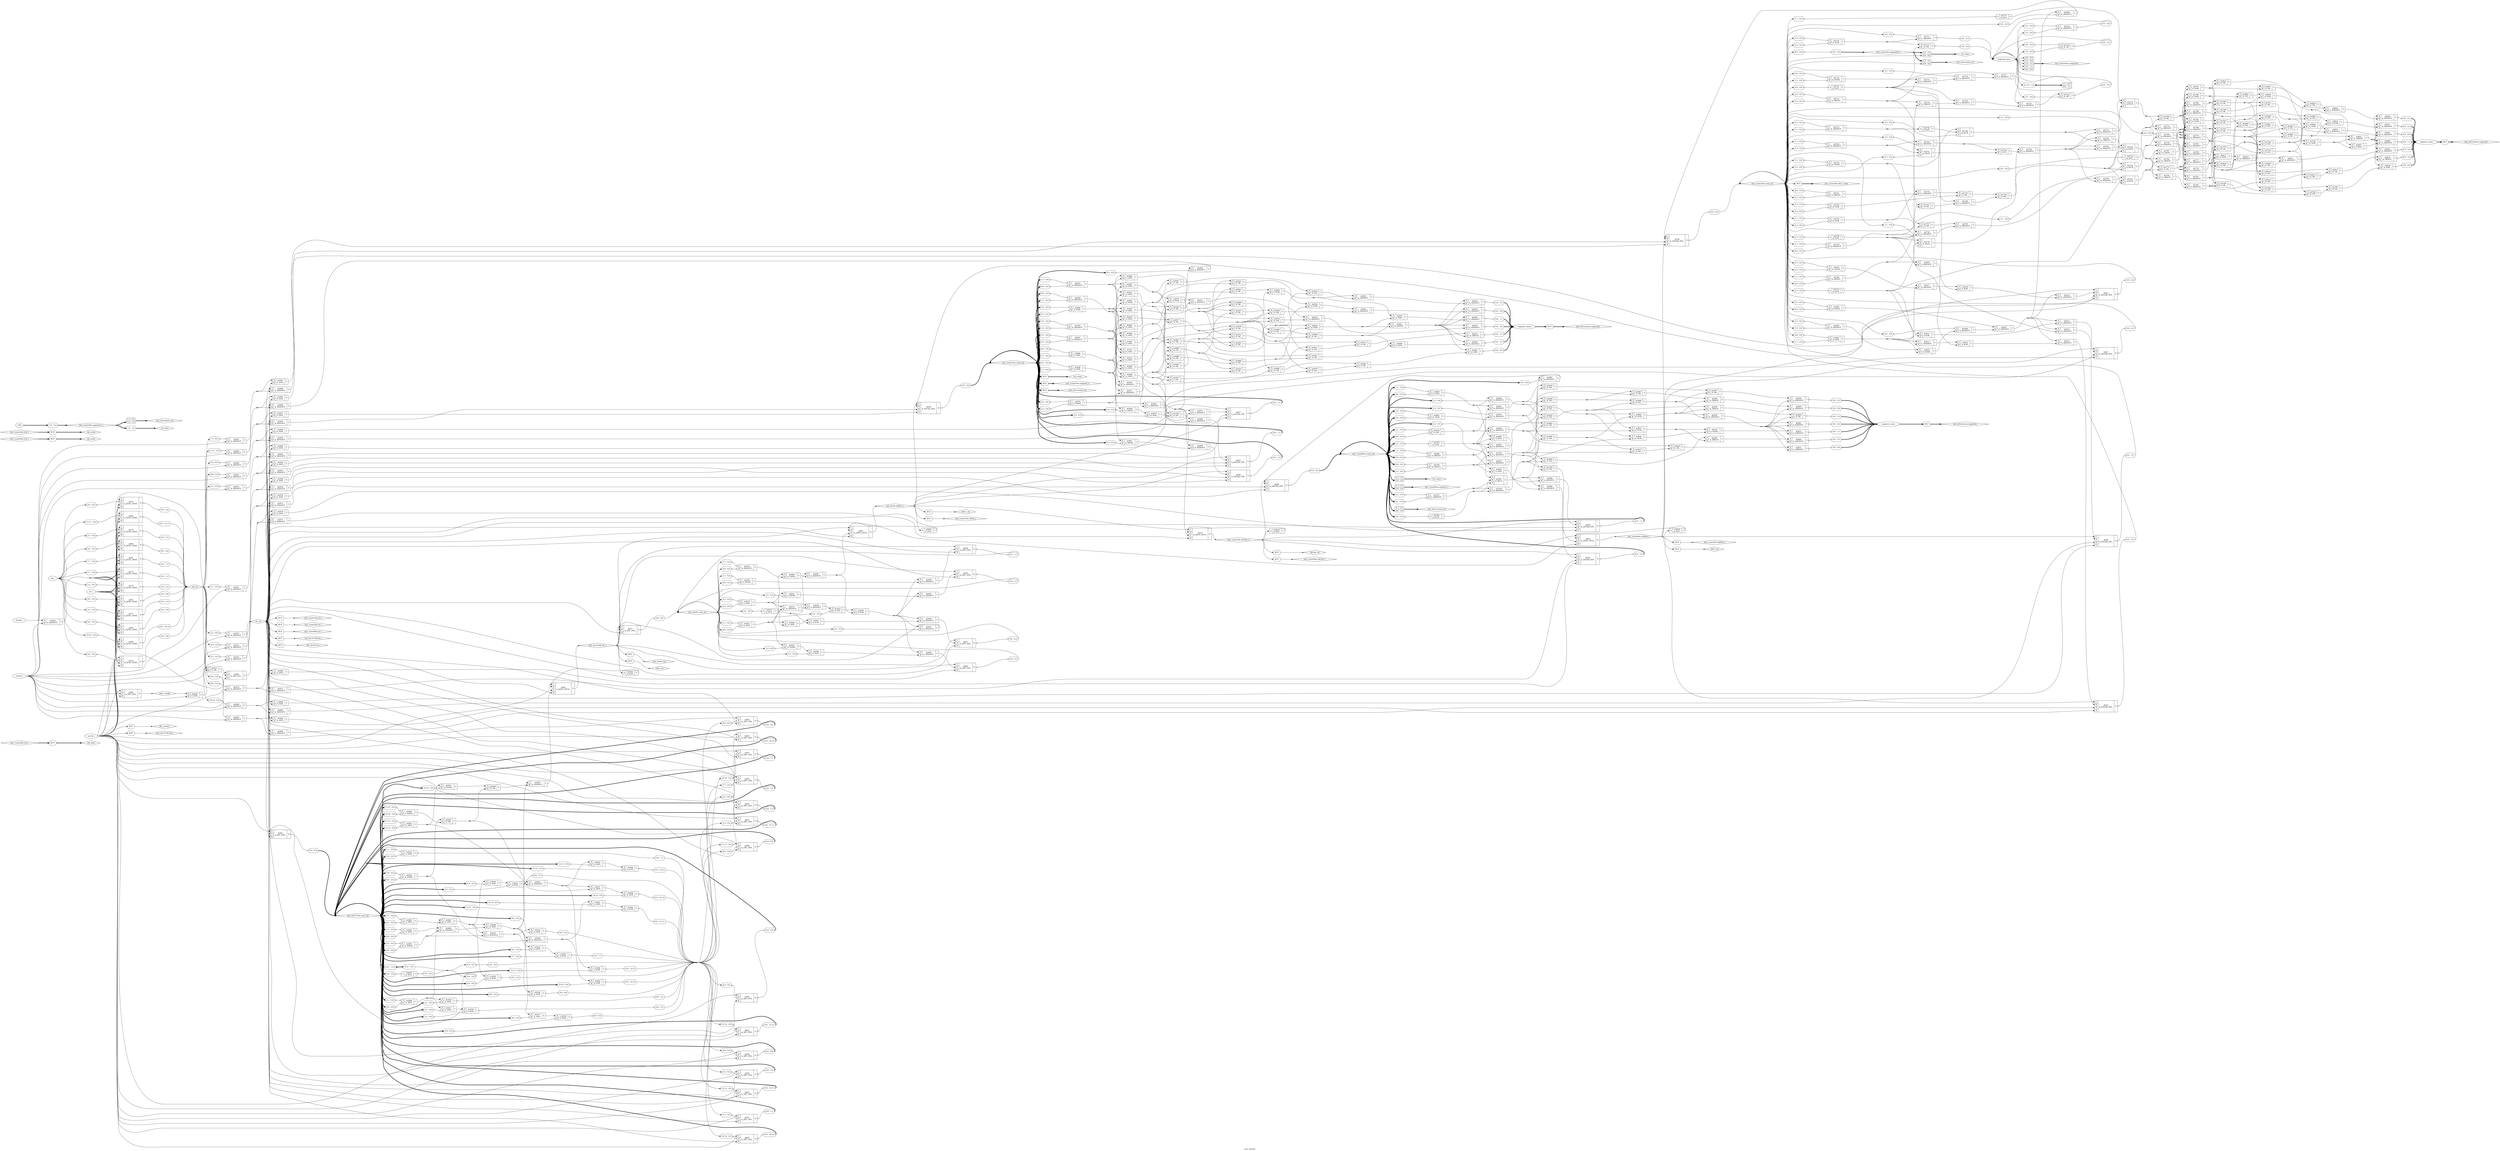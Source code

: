 digraph "asic_watch2" {
label="asic_watch2";
rankdir="LR";
remincross=true;
n328 [ shape=diamond, label="cfg_hhxx", color="black", fontcolor="black" ];
n329 [ shape=octagon, label="cfg_i", color="black", fontcolor="black" ];
n330 [ shape=diamond, label="cfg_int", color="black", fontcolor="black" ];
n331 [ shape=diamond, label="cfg_xxmx", color="black", fontcolor="black" ];
n332 [ shape=diamond, label="cfg_xxxm", color="black", fontcolor="black" ];
n333 [ shape=diamond, label="clk10m_int", color="black", fontcolor="black" ];
n334 [ shape=diamond, label="clk1h_int", color="black", fontcolor="black" ];
n335 [ shape=diamond, label="clk1m_int", color="black", fontcolor="black" ];
n336 [ shape=diamond, label="clk2s_int", color="black", fontcolor="black" ];
n337 [ shape=diamond, label="clk_crystal_i", color="black", fontcolor="black" ];
n338 [ shape=octagon, label="dvalid_i", color="black", fontcolor="black" ];
n339 [ shape=diamond, label="inst_count10m.clk10m_o", color="black", fontcolor="black" ];
n340 [ shape=diamond, label="inst_count10m.clk1m_i", color="black", fontcolor="black" ];
n341 [ shape=diamond, label="inst_count10m.count_int", color="black", fontcolor="black" ];
n342 [ shape=diamond, label="inst_count10m.ival_i", color="black", fontcolor="black" ];
n343 [ shape=diamond, label="inst_count10m.rst_i", color="black", fontcolor="black" ];
n344 [ shape=diamond, label="inst_count10m.segment_o", color="black", fontcolor="black" ];
n345 [ shape=diamond, label="inst_count24h.clk60m_i", color="black", fontcolor="black" ];
n346 [ shape=diamond, label="inst_count24h.count_int", color="black", fontcolor="black" ];
n347 [ shape=diamond, label="inst_count24h.ival_i", color="black", fontcolor="black" ];
n348 [ shape=diamond, label="inst_count24h.rst_i", color="black", fontcolor="black" ];
n349 [ shape=diamond, label="inst_count24h.segment0_o", color="black", fontcolor="black" ];
n350 [ shape=diamond, label="inst_count24h.segment1_o", color="black", fontcolor="black" ];
n351 [ shape=diamond, label="inst_count24h.xhxx_count", color="black", fontcolor="black" ];
n352 [ shape=diamond, label="inst_count60m.clk10m_i", color="black", fontcolor="black" ];
n353 [ shape=diamond, label="inst_count60m.clk60m_o", color="black", fontcolor="black" ];
n354 [ shape=diamond, label="inst_count60m.count_int", color="black", fontcolor="black" ];
n355 [ shape=diamond, label="inst_count60m.ival_i", color="black", fontcolor="black" ];
n356 [ shape=diamond, label="inst_count60m.rst_i", color="black", fontcolor="black" ];
n357 [ shape=diamond, label="inst_count60m.segment_o", color="black", fontcolor="black" ];
n358 [ shape=diamond, label="inst_div32768.clk_i", color="black", fontcolor="black" ];
n359 [ shape=diamond, label="inst_div32768.clk_o", color="black", fontcolor="black" ];
n360 [ shape=diamond, label="inst_div32768.count_int", color="black", fontcolor="black" ];
n361 [ shape=diamond, label="inst_div32768.rst_i", color="black", fontcolor="black" ];
n362 [ shape=diamond, label="inst_div60.clk60s_o", color="black", fontcolor="black" ];
n363 [ shape=diamond, label="inst_div60.clk_i", color="black", fontcolor="black" ];
n364 [ shape=diamond, label="inst_div60.count_int", color="black", fontcolor="black" ];
n365 [ shape=diamond, label="inst_div60.rst_i", color="black", fontcolor="black" ];
n366 [ shape=diamond, label="inst_driverhxxx.segments", color="black", fontcolor="black" ];
n367 [ shape=diamond, label="inst_driverhxxx.val", color="black", fontcolor="black" ];
n368 [ shape=diamond, label="inst_driverxhxx.segments", color="black", fontcolor="black" ];
n369 [ shape=diamond, label="inst_driverxhxx.val", color="black", fontcolor="black" ];
n370 [ shape=diamond, label="inst_driverxxmx.segments", color="black", fontcolor="black" ];
n371 [ shape=diamond, label="inst_driverxxmx.val", color="black", fontcolor="black" ];
n372 [ shape=diamond, label="inst_driverxxxm.segments", color="black", fontcolor="black" ];
n373 [ shape=diamond, label="inst_driverxxxm.val", color="black", fontcolor="black" ];
n374 [ shape=diamond, label="past_smode", color="black", fontcolor="black" ];
n375 [ shape=octagon, label="rst_i", color="black", fontcolor="black" ];
n376 [ shape=diamond, label="rst_int", color="black", fontcolor="black" ];
n377 [ shape=octagon, label="segment_hxxx", color="black", fontcolor="black" ];
n378 [ shape=octagon, label="segment_xhxx", color="black", fontcolor="black" ];
n379 [ shape=octagon, label="segment_xxmx", color="black", fontcolor="black" ];
n380 [ shape=octagon, label="segment_xxxm", color="black", fontcolor="black" ];
n381 [ shape=octagon, label="smode_i", color="black", fontcolor="black" ];
n382 [ shape=octagon, label="sysclk_i", color="black", fontcolor="black" ];
n383 [ shape=diamond, label="val_hxxx", color="black", fontcolor="black" ];
n384 [ shape=diamond, label="val_xhxx", color="black", fontcolor="black" ];
n385 [ shape=diamond, label="val_xxmx", color="black", fontcolor="black" ];
n386 [ shape=diamond, label="val_xxxm", color="black", fontcolor="black" ];
c389 [ shape=record, label="{{<p387> A}|$2677\n$_NOT_|{<p388> Y}}" ];
x0 [ shape=record, style=rounded, label="<s0> 4:4 - 0:0 " ];
x0:e -> c389:p387:w [arrowhead=odiamond, arrowtail=odiamond, dir=both, color="black", label=""];
c391 [ shape=record, label="{{<p387> A|<p390> B}|$2678\n$_ANDNOT_|{<p388> Y}}" ];
x1 [ shape=record, style=rounded, label="<s0> 1:1 - 0:0 " ];
x1:e -> c391:p387:w [arrowhead=odiamond, arrowtail=odiamond, dir=both, color="black", label=""];
x2 [ shape=record, style=rounded, label="<s0> 0:0 - 0:0 " ];
x2:e -> c391:p390:w [arrowhead=odiamond, arrowtail=odiamond, dir=both, color="black", label=""];
c392 [ shape=record, label="{{<p387> A|<p390> B}|$2679\n$_AND_|{<p388> Y}}" ];
x3 [ shape=record, style=rounded, label="<s0> 3:3 - 0:0 " ];
x3:e -> c392:p387:w [arrowhead=odiamond, arrowtail=odiamond, dir=both, color="black", label=""];
x4 [ shape=record, style=rounded, label="<s0> 2:2 - 0:0 " ];
x4:e -> c392:p390:w [arrowhead=odiamond, arrowtail=odiamond, dir=both, color="black", label=""];
c393 [ shape=record, label="{{<p387> A|<p390> B}|$2680\n$_NAND_|{<p388> Y}}" ];
c394 [ shape=record, label="{{<p387> A|<p390> B}|$2681\n$_ANDNOT_|{<p388> Y}}" ];
c395 [ shape=record, label="{{<p387> A|<p390> B}|$2682\n$_AND_|{<p388> Y}}" ];
x5 [ shape=record, style=rounded, label="<s0> 7:7 - 0:0 " ];
x5:e -> c395:p387:w [arrowhead=odiamond, arrowtail=odiamond, dir=both, color="black", label=""];
x6 [ shape=record, style=rounded, label="<s0> 6:6 - 0:0 " ];
x6:e -> c395:p390:w [arrowhead=odiamond, arrowtail=odiamond, dir=both, color="black", label=""];
c396 [ shape=record, label="{{<p387> A|<p390> B}|$2683\n$_NAND_|{<p388> Y}}" ];
x7 [ shape=record, style=rounded, label="<s0> 5:5 - 0:0 " ];
x7:e -> c396:p387:w [arrowhead=odiamond, arrowtail=odiamond, dir=both, color="black", label=""];
x8 [ shape=record, style=rounded, label="<s0> 4:4 - 0:0 " ];
x8:e -> c396:p390:w [arrowhead=odiamond, arrowtail=odiamond, dir=both, color="black", label=""];
c397 [ shape=record, label="{{<p387> A|<p390> B}|$2684\n$_ANDNOT_|{<p388> Y}}" ];
c398 [ shape=record, label="{{<p387> A|<p390> B}|$2685\n$_AND_|{<p388> Y}}" ];
x9 [ shape=record, style=rounded, label="<s0> 3:3 - 0:0 " ];
x9:e -> c398:p387:w [arrowhead=odiamond, arrowtail=odiamond, dir=both, color="black", label=""];
x10 [ shape=record, style=rounded, label="<s0> 2:2 - 0:0 " ];
x10:e -> c398:p390:w [arrowhead=odiamond, arrowtail=odiamond, dir=both, color="black", label=""];
c399 [ shape=record, label="{{<p387> A|<p390> B}|$2686\n$_AND_|{<p388> Y}}" ];
x11 [ shape=record, style=rounded, label="<s0> 1:1 - 0:0 " ];
x11:e -> c399:p387:w [arrowhead=odiamond, arrowtail=odiamond, dir=both, color="black", label=""];
x12 [ shape=record, style=rounded, label="<s0> 0:0 - 0:0 " ];
x12:e -> c399:p390:w [arrowhead=odiamond, arrowtail=odiamond, dir=both, color="black", label=""];
c400 [ shape=record, label="{{<p387> A|<p390> B}|$2687\n$_AND_|{<p388> Y}}" ];
c401 [ shape=record, label="{{<p387> A|<p390> B}|$2688\n$_AND_|{<p388> Y}}" ];
c402 [ shape=record, label="{{<p387> A|<p390> B}|$2689\n$_NAND_|{<p388> Y}}" ];
x13 [ shape=record, style=rounded, label="<s0> 11:11 - 0:0 " ];
x13:e -> c402:p387:w [arrowhead=odiamond, arrowtail=odiamond, dir=both, color="black", label=""];
x14 [ shape=record, style=rounded, label="<s0> 10:10 - 0:0 " ];
x14:e -> c402:p390:w [arrowhead=odiamond, arrowtail=odiamond, dir=both, color="black", label=""];
c403 [ shape=record, label="{{<p387> A|<p390> B}|$2690\n$_NAND_|{<p388> Y}}" ];
x15 [ shape=record, style=rounded, label="<s0> 9:9 - 0:0 " ];
x15:e -> c403:p387:w [arrowhead=odiamond, arrowtail=odiamond, dir=both, color="black", label=""];
x16 [ shape=record, style=rounded, label="<s0> 8:8 - 0:0 " ];
x16:e -> c403:p390:w [arrowhead=odiamond, arrowtail=odiamond, dir=both, color="black", label=""];
c404 [ shape=record, label="{{<p387> A|<p390> B}|$2691\n$_OR_|{<p388> Y}}" ];
c405 [ shape=record, label="{{<p387> A|<p390> B}|$2692\n$_AND_|{<p388> Y}}" ];
x17 [ shape=record, style=rounded, label="<s0> 13:13 - 0:0 " ];
x17:e -> c405:p387:w [arrowhead=odiamond, arrowtail=odiamond, dir=both, color="black", label=""];
x18 [ shape=record, style=rounded, label="<s0> 12:12 - 0:0 " ];
x18:e -> c405:p390:w [arrowhead=odiamond, arrowtail=odiamond, dir=both, color="black", label=""];
c406 [ shape=record, label="{{<p387> A|<p390> B}|$2693\n$_NAND_|{<p388> Y}}" ];
x19 [ shape=record, style=rounded, label="<s0> 14:14 - 0:0 " ];
x19:e -> c406:p390:w [arrowhead=odiamond, arrowtail=odiamond, dir=both, color="black", label=""];
c407 [ shape=record, label="{{<p387> A|<p390> B}|$2694\n$_OR_|{<p388> Y}}" ];
c408 [ shape=record, label="{{<p387> A|<p390> B}|$2695\n$_ANDNOT_|{<p388> Y}}" ];
c409 [ shape=record, label="{{<p387> A|<p390> B}|$2696\n$_NOR_|{<p388> Y}}" ];
x20 [ shape=record, style=rounded, label="<s0> 0:0 - 0:0 " ];
x20:e -> c409:p387:w [arrowhead=odiamond, arrowtail=odiamond, dir=both, color="black", label=""];
x21 [ shape=record, style=rounded, label="<s0> 1:1 - 0:0 " ];
x21:e -> c409:p390:w [arrowhead=odiamond, arrowtail=odiamond, dir=both, color="black", label=""];
c410 [ shape=record, label="{{<p387> A|<p390> B}|$2697\n$_ANDNOT_|{<p388> Y}}" ];
x22 [ shape=record, style=rounded, label="<s0> 2:2 - 0:0 " ];
x22:e -> c410:p387:w [arrowhead=odiamond, arrowtail=odiamond, dir=both, color="black", label=""];
x23 [ shape=record, style=rounded, label="<s0> 3:3 - 0:0 " ];
x23:e -> c410:p390:w [arrowhead=odiamond, arrowtail=odiamond, dir=both, color="black", label=""];
c411 [ shape=record, label="{{<p387> A|<p390> B}|$2698\n$_AND_|{<p388> Y}}" ];
c412 [ shape=record, label="{{<p387> A|<p390> B}|$2699\n$_ANDNOT_|{<p388> Y}}" ];
x24 [ shape=record, style=rounded, label="<s0> 0:0 - 0:0 " ];
x24:e -> c412:p387:w [arrowhead=odiamond, arrowtail=odiamond, dir=both, color="black", label=""];
x25 [ shape=record, style=rounded, label="<s0> 1:1 - 0:0 " ];
x25:e -> c412:p390:w [arrowhead=odiamond, arrowtail=odiamond, dir=both, color="black", label=""];
c413 [ shape=record, label="{{<p387> A|<p390> B}|$2700\n$_ANDNOT_|{<p388> Y}}" ];
x26 [ shape=record, style=rounded, label="<s0> 3:3 - 0:0 " ];
x26:e -> c413:p387:w [arrowhead=odiamond, arrowtail=odiamond, dir=both, color="black", label=""];
x27 [ shape=record, style=rounded, label="<s0> 2:2 - 0:0 " ];
x27:e -> c413:p390:w [arrowhead=odiamond, arrowtail=odiamond, dir=both, color="black", label=""];
c414 [ shape=record, label="{{<p387> A|<p390> B}|$2701\n$_AND_|{<p388> Y}}" ];
c415 [ shape=record, label="{{<p387> A|<p390> B}|$2702\n$_OR_|{<p388> Y}}" ];
c416 [ shape=record, label="{{<p387> A}|$2703\n$_NOT_|{<p388> Y}}" ];
x28 [ shape=record, style=rounded, label="<s0> 2:2 - 0:0 " ];
x28:e -> c416:p387:w [arrowhead=odiamond, arrowtail=odiamond, dir=both, color="black", label=""];
c417 [ shape=record, label="{{<p387> A|<p390> B}|$2704\n$_ORNOT_|{<p388> Y}}" ];
x29 [ shape=record, style=rounded, label="<s0> 0:0 - 0:0 " ];
x29:e -> c417:p387:w [arrowhead=odiamond, arrowtail=odiamond, dir=both, color="black", label=""];
x30 [ shape=record, style=rounded, label="<s0> 1:1 - 0:0 " ];
x30:e -> c417:p390:w [arrowhead=odiamond, arrowtail=odiamond, dir=both, color="black", label=""];
c418 [ shape=record, label="{{<p387> A|<p390> B}|$2705\n$_ANDNOT_|{<p388> Y}}" ];
c419 [ shape=record, label="{{<p387> A}|$2706\n$_NOT_|{<p388> Y}}" ];
x31 [ shape=record, style=rounded, label="<s0> 0:0 - 0:0 " ];
x31:e -> c419:p387:w [arrowhead=odiamond, arrowtail=odiamond, dir=both, color="black", label=""];
c420 [ shape=record, label="{{<p387> A|<p390> B}|$2707\n$_ANDNOT_|{<p388> Y}}" ];
x32 [ shape=record, style=rounded, label="<s0> 2:2 - 0:0 " ];
x32:e -> c420:p387:w [arrowhead=odiamond, arrowtail=odiamond, dir=both, color="black", label=""];
x33 [ shape=record, style=rounded, label="<s0> 1:1 - 0:0 " ];
x33:e -> c420:p390:w [arrowhead=odiamond, arrowtail=odiamond, dir=both, color="black", label=""];
c421 [ shape=record, label="{{<p387> A|<p390> B}|$2708\n$_ANDNOT_|{<p388> Y}}" ];
c422 [ shape=record, label="{{<p387> A|<p390> B}|$2709\n$_OR_|{<p388> Y}}" ];
c423 [ shape=record, label="{{<p387> A|<p390> B}|$2710\n$_NOR_|{<p388> Y}}" ];
x34 [ shape=record, style=rounded, label="<s0> 3:3 - 0:0 " ];
x34:e -> c423:p387:w [arrowhead=odiamond, arrowtail=odiamond, dir=both, color="black", label=""];
x35 [ shape=record, style=rounded, label="<s0> 2:2 - 0:0 " ];
x35:e -> c423:p390:w [arrowhead=odiamond, arrowtail=odiamond, dir=both, color="black", label=""];
c424 [ shape=record, label="{{<p387> A|<p390> B}|$2711\n$_ANDNOT_|{<p388> Y}}" ];
x36 [ shape=record, style=rounded, label="<s0> 4:4 - 0:0 " ];
x36:e -> c424:p387:w [arrowhead=odiamond, arrowtail=odiamond, dir=both, color="black", label=""];
x37 [ shape=record, style=rounded, label="<s0> 0:0 - 3:3 " ];
c424:p388:e -> x37:w [arrowhead=odiamond, arrowtail=odiamond, dir=both, color="black", label=""];
c425 [ shape=record, label="{{<p387> A}|$2712\n$_NOT_|{<p388> Y}}" ];
x38 [ shape=record, style=rounded, label="<s0> 4:4 - 0:0 " ];
x38:e -> c425:p387:w [arrowhead=odiamond, arrowtail=odiamond, dir=both, color="black", label=""];
c426 [ shape=record, label="{{<p387> A|<p390> B}|$2713\n$_ORNOT_|{<p388> Y}}" ];
x39 [ shape=record, style=rounded, label="<s0> 2:2 - 0:0 " ];
x39:e -> c426:p387:w [arrowhead=odiamond, arrowtail=odiamond, dir=both, color="black", label=""];
x40 [ shape=record, style=rounded, label="<s0> 3:3 - 0:0 " ];
x40:e -> c426:p390:w [arrowhead=odiamond, arrowtail=odiamond, dir=both, color="black", label=""];
c427 [ shape=record, label="{{<p387> A|<p390> B}|$2714\n$_NAND_|{<p388> Y}}" ];
x41 [ shape=record, style=rounded, label="<s0> 0:0 - 0:0 " ];
x41:e -> c427:p387:w [arrowhead=odiamond, arrowtail=odiamond, dir=both, color="black", label=""];
x42 [ shape=record, style=rounded, label="<s0> 1:1 - 0:0 " ];
x42:e -> c427:p390:w [arrowhead=odiamond, arrowtail=odiamond, dir=both, color="black", label=""];
c428 [ shape=record, label="{{<p387> A|<p390> B}|$2715\n$_ANDNOT_|{<p388> Y}}" ];
c429 [ shape=record, label="{{<p387> A|<p390> B}|$2716\n$_ANDNOT_|{<p388> Y}}" ];
x43 [ shape=record, style=rounded, label="<s0> 3:3 - 0:0 " ];
x43:e -> c429:p387:w [arrowhead=odiamond, arrowtail=odiamond, dir=both, color="black", label=""];
c430 [ shape=record, label="{{<p387> A|<p390> B}|$2717\n$_ANDNOT_|{<p388> Y}}" ];
c431 [ shape=record, label="{{<p387> A|<p390> B}|$2718\n$_ANDNOT_|{<p388> Y}}" ];
x44 [ shape=record, style=rounded, label="<s0> 1:1 - 0:0 " ];
x44:e -> c431:p387:w [arrowhead=odiamond, arrowtail=odiamond, dir=both, color="black", label=""];
x45 [ shape=record, style=rounded, label="<s0> 0:0 - 0:0 " ];
x45:e -> c431:p390:w [arrowhead=odiamond, arrowtail=odiamond, dir=both, color="black", label=""];
c432 [ shape=record, label="{{<p387> A|<p390> B}|$2719\n$_ORNOT_|{<p388> Y}}" ];
c433 [ shape=record, label="{{<p387> A|<p390> B}|$2720\n$_ANDNOT_|{<p388> Y}}" ];
c434 [ shape=record, label="{{<p387> A|<p390> B}|$2721\n$_ANDNOT_|{<p388> Y}}" ];
c435 [ shape=record, label="{{<p387> A|<p390> B}|$2722\n$_OR_|{<p388> Y}}" ];
x46 [ shape=record, style=rounded, label="<s0> 3:3 - 0:0 " ];
x46:e -> c435:p390:w [arrowhead=odiamond, arrowtail=odiamond, dir=both, color="black", label=""];
x47 [ shape=record, style=rounded, label="<s0> 0:0 - 5:5 " ];
c435:p388:e -> x47:w [arrowhead=odiamond, arrowtail=odiamond, dir=both, color="black", label=""];
c436 [ shape=record, label="{{<p387> A|<p390> B}|$2724\n$_ANDNOT_|{<p388> Y}}" ];
x48 [ shape=record, style=rounded, label="<s0> 5:5 - 0:0 " ];
x48:e -> c436:p387:w [arrowhead=odiamond, arrowtail=odiamond, dir=both, color="black", label=""];
x49 [ shape=record, style=rounded, label="<s0> 3:3 - 0:0 " ];
x49:e -> c436:p390:w [arrowhead=odiamond, arrowtail=odiamond, dir=both, color="black", label=""];
x50 [ shape=record, style=rounded, label="<s0> 0:0 - 0:0 " ];
c436:p388:e -> x50:w [arrowhead=odiamond, arrowtail=odiamond, dir=both, color="black", label=""];
c437 [ shape=record, label="{{<p387> A|<p390> B}|$2727\n$_OR_|{<p388> Y}}" ];
x51 [ shape=record, style=rounded, label="<s0> 0:0 - 6:6 " ];
c437:p388:e -> x51:w [arrowhead=odiamond, arrowtail=odiamond, dir=both, color="black", label=""];
c438 [ shape=record, label="{{<p387> A|<p390> B}|$2728\n$_OR_|{<p388> Y}}" ];
x52 [ shape=record, style=rounded, label="<s0> 6:6 - 0:0 " ];
x52:e -> c438:p387:w [arrowhead=odiamond, arrowtail=odiamond, dir=both, color="black", label=""];
x53 [ shape=record, style=rounded, label="<s0> 3:3 - 0:0 " ];
x53:e -> c438:p390:w [arrowhead=odiamond, arrowtail=odiamond, dir=both, color="black", label=""];
x54 [ shape=record, style=rounded, label="<s0> 0:0 - 2:2 " ];
c438:p388:e -> x54:w [arrowhead=odiamond, arrowtail=odiamond, dir=both, color="black", label=""];
c439 [ shape=record, label="{{<p387> A}|$2732\n$_NOT_|{<p388> Y}}" ];
x55 [ shape=record, style=rounded, label="<s0> 0:0 - 0:0 " ];
x55:e -> c439:p387:w [arrowhead=odiamond, arrowtail=odiamond, dir=both, color="black", label=""];
c440 [ shape=record, label="{{<p387> A|<p390> B}|$2733\n$_ANDNOT_|{<p388> Y}}" ];
x56 [ shape=record, style=rounded, label="<s0> 2:2 - 0:0 " ];
x56:e -> c440:p387:w [arrowhead=odiamond, arrowtail=odiamond, dir=both, color="black", label=""];
x57 [ shape=record, style=rounded, label="<s0> 1:1 - 0:0 " ];
x57:e -> c440:p390:w [arrowhead=odiamond, arrowtail=odiamond, dir=both, color="black", label=""];
c441 [ shape=record, label="{{<p387> A}|$2734\n$_NOT_|{<p388> Y}}" ];
c442 [ shape=record, label="{{<p387> A|<p390> B}|$2735\n$_NAND_|{<p388> Y}}" ];
x58 [ shape=record, style=rounded, label="<s0> 1:1 - 0:0 " ];
x58:e -> c442:p387:w [arrowhead=odiamond, arrowtail=odiamond, dir=both, color="black", label=""];
x59 [ shape=record, style=rounded, label="<s0> 2:2 - 0:0 " ];
x59:e -> c442:p390:w [arrowhead=odiamond, arrowtail=odiamond, dir=both, color="black", label=""];
c444 [ shape=record, label="{{<p387> A|<p390> B|<p443> S}|$2736\n$_MUX_|{<p388> Y}}" ];
x60 [ shape=record, style=rounded, label="<s0> 3:3 - 0:0 " ];
x60:e -> c444:p443:w [arrowhead=odiamond, arrowtail=odiamond, dir=both, color="black", label=""];
c445 [ shape=record, label="{{<p387> A}|$2737\n$_NOT_|{<p388> Y}}" ];
x61 [ shape=record, style=rounded, label="<s0> 2:2 - 0:0 " ];
x61:e -> c445:p387:w [arrowhead=odiamond, arrowtail=odiamond, dir=both, color="black", label=""];
c446 [ shape=record, label="{{<p387> A}|$2738\n$_NOT_|{<p388> Y}}" ];
x62 [ shape=record, style=rounded, label="<s0> 3:3 - 0:0 " ];
x62:e -> c446:p387:w [arrowhead=odiamond, arrowtail=odiamond, dir=both, color="black", label=""];
c447 [ shape=record, label="{{<p387> A|<p390> B|<p443> S}|$2739\n$_MUX_|{<p388> Y}}" ];
x63 [ shape=record, style=rounded, label="<s0> 1:1 - 0:0 " ];
x63:e -> c447:p443:w [arrowhead=odiamond, arrowtail=odiamond, dir=both, color="black", label=""];
c448 [ shape=record, label="{{<p387> A|<p390> B}|$2740\n$_ANDNOT_|{<p388> Y}}" ];
x64 [ shape=record, style=rounded, label="<s0> 1:1 - 0:0 " ];
x64:e -> c448:p387:w [arrowhead=odiamond, arrowtail=odiamond, dir=both, color="black", label=""];
x65 [ shape=record, style=rounded, label="<s0> 2:2 - 0:0 " ];
x65:e -> c448:p390:w [arrowhead=odiamond, arrowtail=odiamond, dir=both, color="black", label=""];
c449 [ shape=record, label="{{<p387> A|<p390> B|<p443> S}|$2741\n$_MUX_|{<p388> Y}}" ];
x66 [ shape=record, style=rounded, label="<s0> 3:3 - 0:0 " ];
x66:e -> c449:p443:w [arrowhead=odiamond, arrowtail=odiamond, dir=both, color="black", label=""];
c450 [ shape=record, label="{{<p387> A|<p390> B}|$2742\n$_ANDNOT_|{<p388> Y}}" ];
x67 [ shape=record, style=rounded, label="<s0> 3:3 - 0:0 " ];
x67:e -> c450:p390:w [arrowhead=odiamond, arrowtail=odiamond, dir=both, color="black", label=""];
c451 [ shape=record, label="{{<p387> A|<p390> B}|$2743\n$_OR_|{<p388> Y}}" ];
c452 [ shape=record, label="{{<p387> A|<p390> B}|$2744\n$_ANDNOT_|{<p388> Y}}" ];
c453 [ shape=record, label="{{<p387> A|<p390> B}|$2745\n$_ORNOT_|{<p388> Y}}" ];
c454 [ shape=record, label="{{<p387> A|<p390> B}|$2746\n$_ORNOT_|{<p388> Y}}" ];
x68 [ shape=record, style=rounded, label="<s0> 1:1 - 0:0 " ];
x68:e -> c454:p387:w [arrowhead=odiamond, arrowtail=odiamond, dir=both, color="black", label=""];
x69 [ shape=record, style=rounded, label="<s0> 0:0 - 0:0 " ];
x69:e -> c454:p390:w [arrowhead=odiamond, arrowtail=odiamond, dir=both, color="black", label=""];
c455 [ shape=record, label="{{<p387> A|<p390> B}|$2747\n$_OR_|{<p388> Y}}" ];
c456 [ shape=record, label="{{<p387> A|<p390> B}|$2748\n$_ANDNOT_|{<p388> Y}}" ];
c457 [ shape=record, label="{{<p387> A|<p390> B}|$2749\n$_NOR_|{<p388> Y}}" ];
x70 [ shape=record, style=rounded, label="<s0> 3:3 - 0:0 " ];
x70:e -> c457:p387:w [arrowhead=odiamond, arrowtail=odiamond, dir=both, color="black", label=""];
x71 [ shape=record, style=rounded, label="<s0> 4:4 - 0:0 " ];
x71:e -> c457:p390:w [arrowhead=odiamond, arrowtail=odiamond, dir=both, color="black", label=""];
c458 [ shape=record, label="{{<p387> A|<p390> B}|$2750\n$_NOR_|{<p388> Y}}" ];
x72 [ shape=record, style=rounded, label="<s0> 1:1 - 0:0 " ];
x72:e -> c458:p387:w [arrowhead=odiamond, arrowtail=odiamond, dir=both, color="black", label=""];
x73 [ shape=record, style=rounded, label="<s0> 2:2 - 0:0 " ];
x73:e -> c458:p390:w [arrowhead=odiamond, arrowtail=odiamond, dir=both, color="black", label=""];
c459 [ shape=record, label="{{<p387> A|<p390> B}|$2751\n$_ORNOT_|{<p388> Y}}" ];
x74 [ shape=record, style=rounded, label="<s0> 4:4 - 0:0 " ];
x74:e -> c459:p387:w [arrowhead=odiamond, arrowtail=odiamond, dir=both, color="black", label=""];
x75 [ shape=record, style=rounded, label="<s0> 3:3 - 0:0 " ];
x75:e -> c459:p390:w [arrowhead=odiamond, arrowtail=odiamond, dir=both, color="black", label=""];
c460 [ shape=record, label="{{<p387> A|<p390> B}|$2752\n$_ANDNOT_|{<p388> Y}}" ];
c461 [ shape=record, label="{{<p387> A|<p390> B}|$2753\n$_OR_|{<p388> Y}}" ];
c462 [ shape=record, label="{{<p387> A|<p390> B}|$2754\n$_OR_|{<p388> Y}}" ];
c463 [ shape=record, label="{{<p387> A|<p390> B|<p443> S}|$2755\n$_MUX_|{<p388> Y}}" ];
x76 [ shape=record, style=rounded, label="<s0> 1:1 - 0:0 " ];
x76:e -> c463:p390:w [arrowhead=odiamond, arrowtail=odiamond, dir=both, color="black", label=""];
c464 [ shape=record, label="{{<p387> A|<p390> B}|$2756\n$_ANDNOT_|{<p388> Y}}" ];
c465 [ shape=record, label="{{<p387> A|<p390> B}|$2757\n$_OR_|{<p388> Y}}" ];
c466 [ shape=record, label="{{<p387> A|<p390> B}|$2758\n$_ANDNOT_|{<p388> Y}}" ];
c467 [ shape=record, label="{{<p387> A|<p390> B}|$2759\n$_ANDNOT_|{<p388> Y}}" ];
c468 [ shape=record, label="{{<p387> A|<p390> B}|$2760\n$_ANDNOT_|{<p388> Y}}" ];
c469 [ shape=record, label="{{<p387> A|<p390> B|<p443> S}|$2761\n$_MUX_|{<p388> Y}}" ];
c470 [ shape=record, label="{{<p387> A|<p390> B}|$2762\n$_ANDNOT_|{<p388> Y}}" ];
c471 [ shape=record, label="{{<p387> A|<p390> B|<p443> S}|$2763\n$_MUX_|{<p388> Y}}" ];
x77 [ shape=record, style=rounded, label="<s0> 3:3 - 0:0 " ];
x77:e -> c471:p390:w [arrowhead=odiamond, arrowtail=odiamond, dir=both, color="black", label=""];
c472 [ shape=record, label="{{<p387> A|<p390> B}|$2764\n$_ORNOT_|{<p388> Y}}" ];
c473 [ shape=record, label="{{<p387> A|<p390> B}|$2765\n$_ANDNOT_|{<p388> Y}}" ];
c474 [ shape=record, label="{{<p387> A|<p390> B}|$2766\n$_ANDNOT_|{<p388> Y}}" ];
x78 [ shape=record, style=rounded, label="<s0> 0:0 - 0:0 " ];
x78:e -> c474:p387:w [arrowhead=odiamond, arrowtail=odiamond, dir=both, color="black", label=""];
c475 [ shape=record, label="{{<p387> A|<p390> B}|$2767\n$_NAND_|{<p388> Y}}" ];
c476 [ shape=record, label="{{<p387> A|<p390> B}|$2768\n$_ANDNOT_|{<p388> Y}}" ];
c477 [ shape=record, label="{{<p387> A|<p390> B}|$2769\n$_OR_|{<p388> Y}}" ];
c478 [ shape=record, label="{{<p387> A|<p390> B}|$2770\n$_ANDNOT_|{<p388> Y}}" ];
c479 [ shape=record, label="{{<p387> A}|$2771\n$_NOT_|{<p388> Y}}" ];
x79 [ shape=record, style=rounded, label="<s0> 1:1 - 0:0 " ];
x79:e -> c479:p387:w [arrowhead=odiamond, arrowtail=odiamond, dir=both, color="black", label=""];
c480 [ shape=record, label="{{<p387> A|<p390> B}|$2772\n$_ANDNOT_|{<p388> Y}}" ];
c481 [ shape=record, label="{{<p387> A|<p390> B|<p443> S}|$2773\n$_MUX_|{<p388> Y}}" ];
c482 [ shape=record, label="{{<p387> A|<p390> B}|$2774\n$_ANDNOT_|{<p388> Y}}" ];
c483 [ shape=record, label="{{<p387> A|<p390> B}|$2775\n$_OR_|{<p388> Y}}" ];
c484 [ shape=record, label="{{<p387> A|<p390> B}|$2776\n$_ANDNOT_|{<p388> Y}}" ];
c485 [ shape=record, label="{{<p387> A|<p390> B}|$2777\n$_ANDNOT_|{<p388> Y}}" ];
c486 [ shape=record, label="{{<p387> A|<p390> B}|$2778\n$_OR_|{<p388> Y}}" ];
c487 [ shape=record, label="{{<p387> A|<p390> B}|$2779\n$_OR_|{<p388> Y}}" ];
c488 [ shape=record, label="{{<p387> A|<p390> B}|$2780\n$_OR_|{<p388> Y}}" ];
c489 [ shape=record, label="{{<p387> A|<p390> B}|$2781\n$_ANDNOT_|{<p388> Y}}" ];
c490 [ shape=record, label="{{<p387> A|<p390> B}|$2782\n$_ORNOT_|{<p388> Y}}" ];
c491 [ shape=record, label="{{<p387> A|<p390> B}|$2783\n$_ANDNOT_|{<p388> Y}}" ];
c492 [ shape=record, label="{{<p387> A|<p390> B}|$2784\n$_OR_|{<p388> Y}}" ];
c493 [ shape=record, label="{{<p387> A|<p390> B}|$2785\n$_OR_|{<p388> Y}}" ];
c494 [ shape=record, label="{{<p387> A|<p390> B}|$2786\n$_OR_|{<p388> Y}}" ];
c495 [ shape=record, label="{{<p387> A|<p390> B}|$2787\n$_NOR_|{<p388> Y}}" ];
c496 [ shape=record, label="{{<p387> A|<p390> B}|$2788\n$_OR_|{<p388> Y}}" ];
c497 [ shape=record, label="{{<p387> A|<p390> B}|$2789\n$_ANDNOT_|{<p388> Y}}" ];
c498 [ shape=record, label="{{<p387> A|<p390> B}|$2790\n$_OR_|{<p388> Y}}" ];
c499 [ shape=record, label="{{<p387> A|<p390> B}|$2791\n$_OR_|{<p388> Y}}" ];
c500 [ shape=record, label="{{<p387> A|<p390> B}|$2792\n$_NOR_|{<p388> Y}}" ];
c501 [ shape=record, label="{{<p387> A|<p390> B}|$2793\n$_OR_|{<p388> Y}}" ];
c502 [ shape=record, label="{{<p387> A|<p390> B}|$2794\n$_OR_|{<p388> Y}}" ];
c503 [ shape=record, label="{{<p387> A|<p390> B}|$2795\n$_NOR_|{<p388> Y}}" ];
c504 [ shape=record, label="{{<p387> A|<p390> B}|$2796\n$_NOR_|{<p388> Y}}" ];
c505 [ shape=record, label="{{<p387> A|<p390> B}|$2797\n$_OR_|{<p388> Y}}" ];
c506 [ shape=record, label="{{<p387> A|<p390> B}|$2798\n$_ANDNOT_|{<p388> Y}}" ];
c507 [ shape=record, label="{{<p387> A|<p390> B}|$2799\n$_ANDNOT_|{<p388> Y}}" ];
c508 [ shape=record, label="{{<p387> A|<p390> B}|$2800\n$_OR_|{<p388> Y}}" ];
c509 [ shape=record, label="{{<p387> A|<p390> B}|$2801\n$_OR_|{<p388> Y}}" ];
c510 [ shape=record, label="{{<p387> A|<p390> B}|$2802\n$_OR_|{<p388> Y}}" ];
c511 [ shape=record, label="{{<p387> A|<p390> B}|$2803\n$_ORNOT_|{<p388> Y}}" ];
c512 [ shape=record, label="{{<p387> A|<p390> B}|$2804\n$_AND_|{<p388> Y}}" ];
x80 [ shape=record, style=rounded, label="<s0> 0:0 - 0:0 " ];
c512:p388:e -> x80:w [arrowhead=odiamond, arrowtail=odiamond, dir=both, color="black", label=""];
c513 [ shape=record, label="{{<p387> A|<p390> B}|$2805\n$_OR_|{<p388> Y}}" ];
c514 [ shape=record, label="{{<p387> A|<p390> B}|$2806\n$_NOR_|{<p388> Y}}" ];
c515 [ shape=record, label="{{<p387> A|<p390> B}|$2807\n$_AND_|{<p388> Y}}" ];
c516 [ shape=record, label="{{<p387> A|<p390> B}|$2808\n$_ANDNOT_|{<p388> Y}}" ];
x81 [ shape=record, style=rounded, label="<s0> 0:0 - 1:1 " ];
c516:p388:e -> x81:w [arrowhead=odiamond, arrowtail=odiamond, dir=both, color="black", label=""];
c517 [ shape=record, label="{{<p387> A|<p390> B}|$2809\n$_OR_|{<p388> Y}}" ];
c518 [ shape=record, label="{{<p387> A|<p390> B}|$2810\n$_NOR_|{<p388> Y}}" ];
c519 [ shape=record, label="{{<p387> A|<p390> B}|$2811\n$_ANDNOT_|{<p388> Y}}" ];
x82 [ shape=record, style=rounded, label="<s0> 0:0 - 2:2 " ];
c519:p388:e -> x82:w [arrowhead=odiamond, arrowtail=odiamond, dir=both, color="black", label=""];
c520 [ shape=record, label="{{<p387> A|<p390> B}|$2812\n$_OR_|{<p388> Y}}" ];
c521 [ shape=record, label="{{<p387> A|<p390> B}|$2813\n$_OR_|{<p388> Y}}" ];
c522 [ shape=record, label="{{<p387> A|<p390> B}|$2814\n$_OR_|{<p388> Y}}" ];
c523 [ shape=record, label="{{<p387> A|<p390> B}|$2815\n$_OR_|{<p388> Y}}" ];
c524 [ shape=record, label="{{<p387> A|<p390> B}|$2816\n$_ORNOT_|{<p388> Y}}" ];
x83 [ shape=record, style=rounded, label="<s0> 0:0 - 3:3 " ];
c524:p388:e -> x83:w [arrowhead=odiamond, arrowtail=odiamond, dir=both, color="black", label=""];
c525 [ shape=record, label="{{<p387> A|<p390> B}|$2817\n$_NOR_|{<p388> Y}}" ];
c526 [ shape=record, label="{{<p387> A|<p390> B}|$2818\n$_OR_|{<p388> Y}}" ];
c527 [ shape=record, label="{{<p387> A|<p390> B}|$2819\n$_ANDNOT_|{<p388> Y}}" ];
c528 [ shape=record, label="{{<p387> A|<p390> B}|$2820\n$_OR_|{<p388> Y}}" ];
c529 [ shape=record, label="{{<p387> A|<p390> B}|$2821\n$_ANDNOT_|{<p388> Y}}" ];
c530 [ shape=record, label="{{<p387> A|<p390> B}|$2822\n$_ANDNOT_|{<p388> Y}}" ];
x84 [ shape=record, style=rounded, label="<s0> 0:0 - 4:4 " ];
c530:p388:e -> x84:w [arrowhead=odiamond, arrowtail=odiamond, dir=both, color="black", label=""];
c531 [ shape=record, label="{{<p387> A|<p390> B}|$2823\n$_OR_|{<p388> Y}}" ];
c532 [ shape=record, label="{{<p387> A|<p390> B}|$2824\n$_OR_|{<p388> Y}}" ];
c533 [ shape=record, label="{{<p387> A|<p390> B}|$2825\n$_ANDNOT_|{<p388> Y}}" ];
c534 [ shape=record, label="{{<p387> A|<p390> B}|$2826\n$_ANDNOT_|{<p388> Y}}" ];
x85 [ shape=record, style=rounded, label="<s0> 0:0 - 5:5 " ];
c534:p388:e -> x85:w [arrowhead=odiamond, arrowtail=odiamond, dir=both, color="black", label=""];
c535 [ shape=record, label="{{<p387> A|<p390> B}|$2827\n$_OR_|{<p388> Y}}" ];
c536 [ shape=record, label="{{<p387> A|<p390> B}|$2828\n$_NOR_|{<p388> Y}}" ];
c537 [ shape=record, label="{{<p387> A|<p390> B}|$2829\n$_OR_|{<p388> Y}}" ];
c538 [ shape=record, label="{{<p387> A|<p390> B}|$2830\n$_OR_|{<p388> Y}}" ];
c539 [ shape=record, label="{{<p387> A|<p390> B}|$2831\n$_ANDNOT_|{<p388> Y}}" ];
c540 [ shape=record, label="{{<p387> A|<p390> B}|$2832\n$_ANDNOT_|{<p388> Y}}" ];
x86 [ shape=record, style=rounded, label="<s0> 0:0 - 6:6 " ];
c540:p388:e -> x86:w [arrowhead=odiamond, arrowtail=odiamond, dir=both, color="black", label=""];
c541 [ shape=record, label="{{<p387> A|<p390> B}|$2833\n$_ANDNOT_|{<p388> Y}}" ];
x87 [ shape=record, style=rounded, label="<s0> 2:2 - 0:0 " ];
x87:e -> c541:p387:w [arrowhead=odiamond, arrowtail=odiamond, dir=both, color="black", label=""];
c542 [ shape=record, label="{{<p387> A|<p390> B}|$2834\n$_OR_|{<p388> Y}}" ];
x88 [ shape=record, style=rounded, label="<s0> 1:1 - 0:0 " ];
x88:e -> c542:p387:w [arrowhead=odiamond, arrowtail=odiamond, dir=both, color="black", label=""];
x89 [ shape=record, style=rounded, label="<s0> 0:0 - 0:0 " ];
x89:e -> c542:p390:w [arrowhead=odiamond, arrowtail=odiamond, dir=both, color="black", label=""];
c543 [ shape=record, label="{{<p387> A|<p390> B}|$2835\n$_ANDNOT_|{<p388> Y}}" ];
x90 [ shape=record, style=rounded, label="<s0> 2:2 - 0:0 " ];
x90:e -> c543:p387:w [arrowhead=odiamond, arrowtail=odiamond, dir=both, color="black", label=""];
c544 [ shape=record, label="{{<p387> A|<p390> B}|$2836\n$_OR_|{<p388> Y}}" ];
c545 [ shape=record, label="{{<p387> A|<p390> B}|$2837\n$_OR_|{<p388> Y}}" ];
c546 [ shape=record, label="{{<p387> A|<p390> B}|$2838\n$_ANDNOT_|{<p388> Y}}" ];
c547 [ shape=record, label="{{<p387> A|<p390> B}|$2839\n$_OR_|{<p388> Y}}" ];
c548 [ shape=record, label="{{<p387> A|<p390> B}|$2840\n$_AND_|{<p388> Y}}" ];
x91 [ shape=record, style=rounded, label="<s0> 1:1 - 0:0 " ];
x91:e -> c548:p387:w [arrowhead=odiamond, arrowtail=odiamond, dir=both, color="black", label=""];
x92 [ shape=record, style=rounded, label="<s0> 0:0 - 0:0 " ];
x92:e -> c548:p390:w [arrowhead=odiamond, arrowtail=odiamond, dir=both, color="black", label=""];
c549 [ shape=record, label="{{<p387> A|<p390> B}|$2841\n$_ANDNOT_|{<p388> Y}}" ];
c550 [ shape=record, label="{{<p387> A|<p390> B}|$2842\n$_OR_|{<p388> Y}}" ];
c551 [ shape=record, label="{{<p387> A|<p390> B}|$2843\n$_NOR_|{<p388> Y}}" ];
c552 [ shape=record, label="{{<p387> A|<p390> B}|$2844\n$_ANDNOT_|{<p388> Y}}" ];
x93 [ shape=record, style=rounded, label="<s0> 2:2 - 0:0 " ];
x93:e -> c552:p390:w [arrowhead=odiamond, arrowtail=odiamond, dir=both, color="black", label=""];
c553 [ shape=record, label="{{<p387> A|<p390> B}|$2845\n$_OR_|{<p388> Y}}" ];
c554 [ shape=record, label="{{<p387> A|<p390> B}|$2846\n$_ORNOT_|{<p388> Y}}" ];
x94 [ shape=record, style=rounded, label="<s0> 1:1 - 0:0 " ];
x94:e -> c554:p387:w [arrowhead=odiamond, arrowtail=odiamond, dir=both, color="black", label=""];
x95 [ shape=record, style=rounded, label="<s0> 0:0 - 0:0 " ];
x95:e -> c554:p390:w [arrowhead=odiamond, arrowtail=odiamond, dir=both, color="black", label=""];
c555 [ shape=record, label="{{<p387> A|<p390> B}|$2847\n$_ANDNOT_|{<p388> Y}}" ];
c556 [ shape=record, label="{{<p387> A|<p390> B}|$2848\n$_OR_|{<p388> Y}}" ];
c557 [ shape=record, label="{{<p387> A|<p390> B}|$2849\n$_OR_|{<p388> Y}}" ];
c558 [ shape=record, label="{{<p387> A|<p390> B}|$2850\n$_ANDNOT_|{<p388> Y}}" ];
c559 [ shape=record, label="{{<p387> A|<p390> B}|$2851\n$_ANDNOT_|{<p388> Y}}" ];
x96 [ shape=record, style=rounded, label="<s0> 0:0 - 0:0 " ];
c559:p388:e -> x96:w [arrowhead=odiamond, arrowtail=odiamond, dir=both, color="black", label=""];
c560 [ shape=record, label="{{<p387> A|<p390> B}|$2852\n$_NOR_|{<p388> Y}}" ];
c561 [ shape=record, label="{{<p387> A|<p390> B}|$2853\n$_NOR_|{<p388> Y}}" ];
c562 [ shape=record, label="{{<p387> A|<p390> B}|$2854\n$_NAND_|{<p388> Y}}" ];
c563 [ shape=record, label="{{<p387> A|<p390> B}|$2855\n$_ANDNOT_|{<p388> Y}}" ];
x97 [ shape=record, style=rounded, label="<s0> 0:0 - 1:1 " ];
c563:p388:e -> x97:w [arrowhead=odiamond, arrowtail=odiamond, dir=both, color="black", label=""];
c564 [ shape=record, label="{{<p387> A|<p390> B}|$2856\n$_OR_|{<p388> Y}}" ];
c565 [ shape=record, label="{{<p387> A|<p390> B}|$2857\n$_OR_|{<p388> Y}}" ];
c566 [ shape=record, label="{{<p387> A|<p390> B}|$2858\n$_ANDNOT_|{<p388> Y}}" ];
x98 [ shape=record, style=rounded, label="<s0> 0:0 - 2:2 " ];
c566:p388:e -> x98:w [arrowhead=odiamond, arrowtail=odiamond, dir=both, color="black", label=""];
c567 [ shape=record, label="{{<p387> A|<p390> B}|$2859\n$_ORNOT_|{<p388> Y}}" ];
c568 [ shape=record, label="{{<p387> A|<p390> B}|$2860\n$_OR_|{<p388> Y}}" ];
x99 [ shape=record, style=rounded, label="<s0> 0:0 - 3:3 " ];
c568:p388:e -> x99:w [arrowhead=odiamond, arrowtail=odiamond, dir=both, color="black", label=""];
c569 [ shape=record, label="{{<p387> A|<p390> B}|$2861\n$_NOR_|{<p388> Y}}" ];
x100 [ shape=record, style=rounded, label="<s0> 2:2 - 0:0 " ];
x100:e -> c569:p387:w [arrowhead=odiamond, arrowtail=odiamond, dir=both, color="black", label=""];
x101 [ shape=record, style=rounded, label="<s0> 0:0 - 0:0 " ];
x101:e -> c569:p390:w [arrowhead=odiamond, arrowtail=odiamond, dir=both, color="black", label=""];
c570 [ shape=record, label="{{<p387> A|<p390> B}|$2862\n$_OR_|{<p388> Y}}" ];
c571 [ shape=record, label="{{<p387> A|<p390> B}|$2863\n$_ANDNOT_|{<p388> Y}}" ];
x102 [ shape=record, style=rounded, label="<s0> 0:0 - 4:4 " ];
c571:p388:e -> x102:w [arrowhead=odiamond, arrowtail=odiamond, dir=both, color="black", label=""];
c572 [ shape=record, label="{{<p387> A|<p390> B}|$2864\n$_OR_|{<p388> Y}}" ];
c573 [ shape=record, label="{{<p387> A|<p390> B}|$2865\n$_ORNOT_|{<p388> Y}}" ];
c574 [ shape=record, label="{{<p387> A|<p390> B}|$2866\n$_ANDNOT_|{<p388> Y}}" ];
x103 [ shape=record, style=rounded, label="<s0> 0:0 - 5:5 " ];
c574:p388:e -> x103:w [arrowhead=odiamond, arrowtail=odiamond, dir=both, color="black", label=""];
c575 [ shape=record, label="{{<p387> A|<p390> B}|$2867\n$_OR_|{<p388> Y}}" ];
c576 [ shape=record, label="{{<p387> A|<p390> B}|$2868\n$_ORNOT_|{<p388> Y}}" ];
c577 [ shape=record, label="{{<p387> A|<p390> B}|$2869\n$_ANDNOT_|{<p388> Y}}" ];
x104 [ shape=record, style=rounded, label="<s0> 0:0 - 6:6 " ];
c577:p388:e -> x104:w [arrowhead=odiamond, arrowtail=odiamond, dir=both, color="black", label=""];
c578 [ shape=record, label="{{<p387> A|<p390> B}|$2870\n$_NAND_|{<p388> Y}}" ];
x105 [ shape=record, style=rounded, label="<s0> 2:2 - 0:0 " ];
x105:e -> c578:p387:w [arrowhead=odiamond, arrowtail=odiamond, dir=both, color="black", label=""];
x106 [ shape=record, style=rounded, label="<s0> 3:3 - 0:0 " ];
x106:e -> c578:p390:w [arrowhead=odiamond, arrowtail=odiamond, dir=both, color="black", label=""];
c579 [ shape=record, label="{{<p387> A|<p390> B}|$2871\n$_ANDNOT_|{<p388> Y}}" ];
c580 [ shape=record, label="{{<p387> A|<p390> B}|$2872\n$_OR_|{<p388> Y}}" ];
c581 [ shape=record, label="{{<p387> A|<p390> B}|$2873\n$_AND_|{<p388> Y}}" ];
c582 [ shape=record, label="{{<p387> A|<p390> B}|$2874\n$_ANDNOT_|{<p388> Y}}" ];
x107 [ shape=record, style=rounded, label="<s0> 1:1 - 0:0 " ];
x107:e -> c582:p387:w [arrowhead=odiamond, arrowtail=odiamond, dir=both, color="black", label=""];
x108 [ shape=record, style=rounded, label="<s0> 0:0 - 0:0 " ];
x108:e -> c582:p390:w [arrowhead=odiamond, arrowtail=odiamond, dir=both, color="black", label=""];
c583 [ shape=record, label="{{<p387> A|<p390> B}|$2875\n$_AND_|{<p388> Y}}" ];
c584 [ shape=record, label="{{<p387> A|<p390> B}|$2876\n$_AND_|{<p388> Y}}" ];
c585 [ shape=record, label="{{<p387> A|<p390> B}|$2877\n$_OR_|{<p388> Y}}" ];
c586 [ shape=record, label="{{<p387> A|<p390> B}|$2878\n$_OR_|{<p388> Y}}" ];
c587 [ shape=record, label="{{<p387> A|<p390> B}|$2879\n$_OR_|{<p388> Y}}" ];
c588 [ shape=record, label="{{<p387> A|<p390> B}|$2880\n$_NOR_|{<p388> Y}}" ];
x109 [ shape=record, style=rounded, label="<s0> 2:2 - 0:0 " ];
x109:e -> c588:p387:w [arrowhead=odiamond, arrowtail=odiamond, dir=both, color="black", label=""];
x110 [ shape=record, style=rounded, label="<s0> 3:3 - 0:0 " ];
x110:e -> c588:p390:w [arrowhead=odiamond, arrowtail=odiamond, dir=both, color="black", label=""];
c589 [ shape=record, label="{{<p387> A|<p390> B}|$2881\n$_AND_|{<p388> Y}}" ];
c590 [ shape=record, label="{{<p387> A|<p390> B}|$2882\n$_OR_|{<p388> Y}}" ];
c591 [ shape=record, label="{{<p387> A|<p390> B}|$2883\n$_OR_|{<p388> Y}}" ];
c592 [ shape=record, label="{{<p387> A|<p390> B}|$2884\n$_AND_|{<p388> Y}}" ];
x111 [ shape=record, style=rounded, label="<s0> 0:0 - 0:0 " ];
x111:e -> c592:p387:w [arrowhead=odiamond, arrowtail=odiamond, dir=both, color="black", label=""];
x112 [ shape=record, style=rounded, label="<s0> 1:1 - 0:0 " ];
x112:e -> c592:p390:w [arrowhead=odiamond, arrowtail=odiamond, dir=both, color="black", label=""];
c593 [ shape=record, label="{{<p387> A|<p390> B}|$2885\n$_AND_|{<p388> Y}}" ];
c594 [ shape=record, label="{{<p387> A|<p390> B}|$2886\n$_OR_|{<p388> Y}}" ];
c595 [ shape=record, label="{{<p387> A|<p390> B}|$2887\n$_AND_|{<p388> Y}}" ];
c596 [ shape=record, label="{{<p387> A|<p390> B}|$2888\n$_OR_|{<p388> Y}}" ];
c597 [ shape=record, label="{{<p387> A|<p390> B}|$2889\n$_OR_|{<p388> Y}}" ];
c598 [ shape=record, label="{{<p387> A|<p390> B}|$2890\n$_AND_|{<p388> Y}}" ];
c599 [ shape=record, label="{{<p387> A|<p390> B}|$2891\n$_OR_|{<p388> Y}}" ];
c600 [ shape=record, label="{{<p387> A|<p390> B}|$2892\n$_OR_|{<p388> Y}}" ];
c601 [ shape=record, label="{{<p387> A|<p390> B}|$2893\n$_NOR_|{<p388> Y}}" ];
c602 [ shape=record, label="{{<p387> A|<p390> B}|$2894\n$_AND_|{<p388> Y}}" ];
c603 [ shape=record, label="{{<p387> A|<p390> B}|$2895\n$_OR_|{<p388> Y}}" ];
c604 [ shape=record, label="{{<p387> A|<p390> B}|$2896\n$_AND_|{<p388> Y}}" ];
c605 [ shape=record, label="{{<p387> A|<p390> B}|$2897\n$_AND_|{<p388> Y}}" ];
c606 [ shape=record, label="{{<p387> A|<p390> B}|$2898\n$_OR_|{<p388> Y}}" ];
c607 [ shape=record, label="{{<p387> A|<p390> B}|$2899\n$_OR_|{<p388> Y}}" ];
c608 [ shape=record, label="{{<p387> A|<p390> B}|$2900\n$_OR_|{<p388> Y}}" ];
c609 [ shape=record, label="{{<p387> A|<p390> B}|$2901\n$_ORNOT_|{<p388> Y}}" ];
c610 [ shape=record, label="{{<p387> A|<p390> B}|$2902\n$_AND_|{<p388> Y}}" ];
x113 [ shape=record, style=rounded, label="<s0> 0:0 - 0:0 " ];
c610:p388:e -> x113:w [arrowhead=odiamond, arrowtail=odiamond, dir=both, color="black", label=""];
c611 [ shape=record, label="{{<p387> A|<p390> B}|$2903\n$_OR_|{<p388> Y}}" ];
c612 [ shape=record, label="{{<p387> A|<p390> B}|$2904\n$_NOR_|{<p388> Y}}" ];
c613 [ shape=record, label="{{<p387> A|<p390> B}|$2905\n$_AND_|{<p388> Y}}" ];
c614 [ shape=record, label="{{<p387> A|<p390> B}|$2906\n$_ANDNOT_|{<p388> Y}}" ];
x114 [ shape=record, style=rounded, label="<s0> 0:0 - 1:1 " ];
c614:p388:e -> x114:w [arrowhead=odiamond, arrowtail=odiamond, dir=both, color="black", label=""];
c615 [ shape=record, label="{{<p387> A|<p390> B}|$2907\n$_OR_|{<p388> Y}}" ];
c616 [ shape=record, label="{{<p387> A|<p390> B}|$2908\n$_NOR_|{<p388> Y}}" ];
c617 [ shape=record, label="{{<p387> A|<p390> B}|$2909\n$_ANDNOT_|{<p388> Y}}" ];
x115 [ shape=record, style=rounded, label="<s0> 0:0 - 2:2 " ];
c617:p388:e -> x115:w [arrowhead=odiamond, arrowtail=odiamond, dir=both, color="black", label=""];
c618 [ shape=record, label="{{<p387> A|<p390> B}|$2910\n$_OR_|{<p388> Y}}" ];
c619 [ shape=record, label="{{<p387> A|<p390> B}|$2911\n$_OR_|{<p388> Y}}" ];
c620 [ shape=record, label="{{<p387> A|<p390> B}|$2912\n$_OR_|{<p388> Y}}" ];
c621 [ shape=record, label="{{<p387> A|<p390> B}|$2913\n$_OR_|{<p388> Y}}" ];
c622 [ shape=record, label="{{<p387> A|<p390> B}|$2914\n$_ORNOT_|{<p388> Y}}" ];
x116 [ shape=record, style=rounded, label="<s0> 0:0 - 3:3 " ];
c622:p388:e -> x116:w [arrowhead=odiamond, arrowtail=odiamond, dir=both, color="black", label=""];
c623 [ shape=record, label="{{<p387> A|<p390> B}|$2915\n$_NOR_|{<p388> Y}}" ];
c624 [ shape=record, label="{{<p387> A|<p390> B}|$2916\n$_OR_|{<p388> Y}}" ];
c625 [ shape=record, label="{{<p387> A|<p390> B}|$2917\n$_ANDNOT_|{<p388> Y}}" ];
c626 [ shape=record, label="{{<p387> A|<p390> B}|$2918\n$_OR_|{<p388> Y}}" ];
c627 [ shape=record, label="{{<p387> A|<p390> B}|$2919\n$_ANDNOT_|{<p388> Y}}" ];
c628 [ shape=record, label="{{<p387> A|<p390> B}|$2920\n$_ANDNOT_|{<p388> Y}}" ];
x117 [ shape=record, style=rounded, label="<s0> 0:0 - 4:4 " ];
c628:p388:e -> x117:w [arrowhead=odiamond, arrowtail=odiamond, dir=both, color="black", label=""];
c629 [ shape=record, label="{{<p387> A|<p390> B}|$2921\n$_OR_|{<p388> Y}}" ];
c630 [ shape=record, label="{{<p387> A|<p390> B}|$2922\n$_OR_|{<p388> Y}}" ];
c631 [ shape=record, label="{{<p387> A|<p390> B}|$2923\n$_ANDNOT_|{<p388> Y}}" ];
c632 [ shape=record, label="{{<p387> A|<p390> B}|$2924\n$_ANDNOT_|{<p388> Y}}" ];
x118 [ shape=record, style=rounded, label="<s0> 0:0 - 5:5 " ];
c632:p388:e -> x118:w [arrowhead=odiamond, arrowtail=odiamond, dir=both, color="black", label=""];
c633 [ shape=record, label="{{<p387> A|<p390> B}|$2925\n$_OR_|{<p388> Y}}" ];
c634 [ shape=record, label="{{<p387> A|<p390> B}|$2926\n$_NOR_|{<p388> Y}}" ];
c635 [ shape=record, label="{{<p387> A|<p390> B}|$2927\n$_OR_|{<p388> Y}}" ];
c636 [ shape=record, label="{{<p387> A|<p390> B}|$2928\n$_OR_|{<p388> Y}}" ];
c637 [ shape=record, label="{{<p387> A|<p390> B}|$2929\n$_ANDNOT_|{<p388> Y}}" ];
c638 [ shape=record, label="{{<p387> A|<p390> B}|$2930\n$_ANDNOT_|{<p388> Y}}" ];
x119 [ shape=record, style=rounded, label="<s0> 0:0 - 6:6 " ];
c638:p388:e -> x119:w [arrowhead=odiamond, arrowtail=odiamond, dir=both, color="black", label=""];
c639 [ shape=record, label="{{<p387> A|<p390> B}|$2932\n$_AND_|{<p388> Y}}" ];
x120 [ shape=record, style=rounded, label="<s0> 1:1 - 0:0 " ];
x120:e -> c639:p387:w [arrowhead=odiamond, arrowtail=odiamond, dir=both, color="black", label=""];
x121 [ shape=record, style=rounded, label="<s0> 0:0 - 0:0 " ];
x121:e -> c639:p390:w [arrowhead=odiamond, arrowtail=odiamond, dir=both, color="black", label=""];
c640 [ shape=record, label="{{<p387> A|<p390> B}|$2933\n$_ANDNOT_|{<p388> Y}}" ];
c641 [ shape=record, label="{{<p387> A|<p390> B}|$2934\n$_ANDNOT_|{<p388> Y}}" ];
c642 [ shape=record, label="{{<p387> A|<p390> B}|$2935\n$_OR_|{<p388> Y}}" ];
x122 [ shape=record, style=rounded, label="<s0> 4:4 - 0:0 " ];
x122:e -> c642:p390:w [arrowhead=odiamond, arrowtail=odiamond, dir=both, color="black", label=""];
c643 [ shape=record, label="{{<p387> A|<p390> B}|$2936\n$_NOR_|{<p388> Y}}" ];
c644 [ shape=record, label="{{<p387> A|<p390> B}|$2937\n$_ANDNOT_|{<p388> Y}}" ];
x123 [ shape=record, style=rounded, label="<s0> 0:0 - 0:0 " ];
x123:e -> c644:p390:w [arrowhead=odiamond, arrowtail=odiamond, dir=both, color="black", label=""];
c645 [ shape=record, label="{{<p387> A|<p390> B}|$2938\n$_XNOR_|{<p388> Y}}" ];
x124 [ shape=record, style=rounded, label="<s0> 1:1 - 0:0 " ];
x124:e -> c645:p387:w [arrowhead=odiamond, arrowtail=odiamond, dir=both, color="black", label=""];
x125 [ shape=record, style=rounded, label="<s0> 0:0 - 0:0 " ];
x125:e -> c645:p390:w [arrowhead=odiamond, arrowtail=odiamond, dir=both, color="black", label=""];
c646 [ shape=record, label="{{<p387> A|<p390> B}|$2939\n$_ANDNOT_|{<p388> Y}}" ];
c647 [ shape=record, label="{{<p387> A|<p390> B}|$2941\n$_XNOR_|{<p388> Y}}" ];
x126 [ shape=record, style=rounded, label="<s0> 2:2 - 0:0 " ];
x126:e -> c647:p390:w [arrowhead=odiamond, arrowtail=odiamond, dir=both, color="black", label=""];
c648 [ shape=record, label="{{<p387> A|<p390> B}|$2942\n$_ANDNOT_|{<p388> Y}}" ];
c649 [ shape=record, label="{{<p387> A|<p390> B}|$2943\n$_NAND_|{<p388> Y}}" ];
x127 [ shape=record, style=rounded, label="<s0> 2:2 - 0:0 " ];
x127:e -> c649:p390:w [arrowhead=odiamond, arrowtail=odiamond, dir=both, color="black", label=""];
c650 [ shape=record, label="{{<p387> A|<p390> B}|$2944\n$_XOR_|{<p388> Y}}" ];
x128 [ shape=record, style=rounded, label="<s0> 3:3 - 0:0 " ];
x128:e -> c650:p390:w [arrowhead=odiamond, arrowtail=odiamond, dir=both, color="black", label=""];
c651 [ shape=record, label="{{<p387> A|<p390> B}|$2945\n$_ANDNOT_|{<p388> Y}}" ];
c652 [ shape=record, label="{{<p387> A|<p390> B}|$2946\n$_AND_|{<p388> Y}}" ];
c653 [ shape=record, label="{{<p387> A|<p390> B}|$2947\n$_XOR_|{<p388> Y}}" ];
c654 [ shape=record, label="{{<p387> A|<p390> B}|$2948\n$_ANDNOT_|{<p388> Y}}" ];
c655 [ shape=record, label="{{<p387> A|<p390> B}|$2949\n$_ANDNOT_|{<p388> Y}}" ];
x129 [ shape=record, style=rounded, label="<s0> 0:0 - 0:0 " ];
x129:e -> c655:p387:w [arrowhead=odiamond, arrowtail=odiamond, dir=both, color="black", label=""];
c656 [ shape=record, label="{{<p387> A|<p390> B}|$2950\n$_ANDNOT_|{<p388> Y}}" ];
c657 [ shape=record, label="{{<p387> A|<p390> B}|$2951\n$_ANDNOT_|{<p388> Y}}" ];
x130 [ shape=record, style=rounded, label="<s0> 1:1 - 0:0 " ];
x130:e -> c657:p387:w [arrowhead=odiamond, arrowtail=odiamond, dir=both, color="black", label=""];
c658 [ shape=record, label="{{<p387> A|<p390> B}|$2952\n$_ANDNOT_|{<p388> Y}}" ];
c659 [ shape=record, label="{{<p387> A|<p390> B}|$2953\n$_ANDNOT_|{<p388> Y}}" ];
x131 [ shape=record, style=rounded, label="<s0> 2:2 - 0:0 " ];
x131:e -> c659:p387:w [arrowhead=odiamond, arrowtail=odiamond, dir=both, color="black", label=""];
c660 [ shape=record, label="{{<p387> A|<p390> B}|$2954\n$_ANDNOT_|{<p388> Y}}" ];
c661 [ shape=record, label="{{<p387> A|<p390> B}|$2955\n$_ANDNOT_|{<p388> Y}}" ];
x132 [ shape=record, style=rounded, label="<s0> 3:3 - 0:0 " ];
x132:e -> c661:p387:w [arrowhead=odiamond, arrowtail=odiamond, dir=both, color="black", label=""];
c662 [ shape=record, label="{{<p387> A|<p390> B}|$2956\n$_ANDNOT_|{<p388> Y}}" ];
c663 [ shape=record, label="{{<p387> A|<p390> B}|$2957\n$_AND_|{<p388> Y}}" ];
c664 [ shape=record, label="{{<p387> A|<p390> B}|$2958\n$_AND_|{<p388> Y}}" ];
c665 [ shape=record, label="{{<p387> A|<p390> B}|$2959\n$_AND_|{<p388> Y}}" ];
c666 [ shape=record, label="{{<p387> A|<p390> B}|$2960\n$_AND_|{<p388> Y}}" ];
c667 [ shape=record, label="{{<p387> A|<p390> B}|$2962\n$_ANDNOT_|{<p388> Y}}" ];
c668 [ shape=record, label="{{<p387> A|<p390> B}|$2963\n$_ANDNOT_|{<p388> Y}}" ];
c669 [ shape=record, label="{{<p387> A|<p390> B}|$2964\n$_ANDNOT_|{<p388> Y}}" ];
x133 [ shape=record, style=rounded, label="<s0> 0:0 - 0:0 " ];
x133:e -> c669:p390:w [arrowhead=odiamond, arrowtail=odiamond, dir=both, color="black", label=""];
c670 [ shape=record, label="{{<p387> A|<p390> B}|$2965\n$_NOR_|{<p388> Y}}" ];
c671 [ shape=record, label="{{<p387> A|<p390> B}|$2966\n$_ANDNOT_|{<p388> Y}}" ];
c672 [ shape=record, label="{{<p387> A|<p390> B}|$2967\n$_XNOR_|{<p388> Y}}" ];
x134 [ shape=record, style=rounded, label="<s0> 2:2 - 0:0 " ];
x134:e -> c672:p390:w [arrowhead=odiamond, arrowtail=odiamond, dir=both, color="black", label=""];
c673 [ shape=record, label="{{<p387> A|<p390> B}|$2968\n$_ANDNOT_|{<p388> Y}}" ];
c674 [ shape=record, label="{{<p387> A|<p390> B}|$2969\n$_NAND_|{<p388> Y}}" ];
x135 [ shape=record, style=rounded, label="<s0> 2:2 - 0:0 " ];
x135:e -> c674:p390:w [arrowhead=odiamond, arrowtail=odiamond, dir=both, color="black", label=""];
c675 [ shape=record, label="{{<p387> A|<p390> B}|$2970\n$_XOR_|{<p388> Y}}" ];
x136 [ shape=record, style=rounded, label="<s0> 3:3 - 0:0 " ];
x136:e -> c675:p390:w [arrowhead=odiamond, arrowtail=odiamond, dir=both, color="black", label=""];
c676 [ shape=record, label="{{<p387> A|<p390> B}|$2971\n$_ANDNOT_|{<p388> Y}}" ];
c677 [ shape=record, label="{{<p387> A|<p390> B}|$2972\n$_ANDNOT_|{<p388> Y}}" ];
x137 [ shape=record, style=rounded, label="<s0> 4:4 - 0:0 " ];
x137:e -> c677:p387:w [arrowhead=odiamond, arrowtail=odiamond, dir=both, color="black", label=""];
c678 [ shape=record, label="{{<p387> A|<p390> B}|$2973\n$_ANDNOT_|{<p388> Y}}" ];
c679 [ shape=record, label="{{<p387> A|<p390> B}|$2974\n$_ANDNOT_|{<p388> Y}}" ];
x138 [ shape=record, style=rounded, label="<s0> 5:5 - 0:0 " ];
x138:e -> c679:p387:w [arrowhead=odiamond, arrowtail=odiamond, dir=both, color="black", label=""];
c680 [ shape=record, label="{{<p387> A|<p390> B}|$2975\n$_ANDNOT_|{<p388> Y}}" ];
c681 [ shape=record, label="{{<p387> A|<p390> B}|$2976\n$_ANDNOT_|{<p388> Y}}" ];
x139 [ shape=record, style=rounded, label="<s0> 6:6 - 0:0 " ];
x139:e -> c681:p387:w [arrowhead=odiamond, arrowtail=odiamond, dir=both, color="black", label=""];
c682 [ shape=record, label="{{<p387> A|<p390> B}|$2977\n$_ANDNOT_|{<p388> Y}}" ];
c683 [ shape=record, label="{{<p387> A|<p390> B}|$2978\n$_AND_|{<p388> Y}}" ];
c684 [ shape=record, label="{{<p387> A|<p390> B}|$2979\n$_AND_|{<p388> Y}}" ];
c685 [ shape=record, label="{{<p387> A|<p390> B}|$2980\n$_AND_|{<p388> Y}}" ];
c686 [ shape=record, label="{{<p387> A|<p390> B|<p443> S}|$2981\n$_MUX_|{<p388> Y}}" ];
c687 [ shape=record, label="{{<p387> A|<p390> B}|$2982\n$_ANDNOT_|{<p388> Y}}" ];
x140 [ shape=record, style=rounded, label="<s0> 0:0 - 0:0 " ];
x140:e -> c687:p390:w [arrowhead=odiamond, arrowtail=odiamond, dir=both, color="black", label=""];
c688 [ shape=record, label="{{<p387> A|<p390> B}|$2983\n$_AND_|{<p388> Y}}" ];
c689 [ shape=record, label="{{<p387> A|<p390> B}|$2984\n$_ANDNOT_|{<p388> Y}}" ];
c690 [ shape=record, label="{{<p387> A|<p390> B}|$2985\n$_XOR_|{<p388> Y}}" ];
c691 [ shape=record, label="{{<p387> A|<p390> B}|$2986\n$_ANDNOT_|{<p388> Y}}" ];
c692 [ shape=record, label="{{<p387> A|<p390> B}|$2987\n$_ANDNOT_|{<p388> Y}}" ];
x141 [ shape=record, style=rounded, label="<s0> 7:7 - 0:0 " ];
x141:e -> c692:p387:w [arrowhead=odiamond, arrowtail=odiamond, dir=both, color="black", label=""];
c693 [ shape=record, label="{{<p387> A|<p390> B}|$2988\n$_ANDNOT_|{<p388> Y}}" ];
c694 [ shape=record, label="{{<p387> A|<p390> B}|$2989\n$_ANDNOT_|{<p388> Y}}" ];
x142 [ shape=record, style=rounded, label="<s0> 8:8 - 0:0 " ];
x142:e -> c694:p387:w [arrowhead=odiamond, arrowtail=odiamond, dir=both, color="black", label=""];
c695 [ shape=record, label="{{<p387> A|<p390> B}|$2990\n$_ANDNOT_|{<p388> Y}}" ];
c696 [ shape=record, label="{{<p387> A|<p390> B}|$2991\n$_ANDNOT_|{<p388> Y}}" ];
x143 [ shape=record, style=rounded, label="<s0> 9:9 - 0:0 " ];
x143:e -> c696:p387:w [arrowhead=odiamond, arrowtail=odiamond, dir=both, color="black", label=""];
c697 [ shape=record, label="{{<p387> A|<p390> B}|$2992\n$_ANDNOT_|{<p388> Y}}" ];
c698 [ shape=record, label="{{<p387> A|<p390> B}|$2993\n$_ANDNOT_|{<p388> Y}}" ];
x144 [ shape=record, style=rounded, label="<s0> 10:10 - 0:0 " ];
x144:e -> c698:p387:w [arrowhead=odiamond, arrowtail=odiamond, dir=both, color="black", label=""];
c699 [ shape=record, label="{{<p387> A|<p390> B}|$2994\n$_ANDNOT_|{<p388> Y}}" ];
c700 [ shape=record, label="{{<p387> A|<p390> B}|$2995\n$_ANDNOT_|{<p388> Y}}" ];
x145 [ shape=record, style=rounded, label="<s0> 11:11 - 0:0 " ];
x145:e -> c700:p387:w [arrowhead=odiamond, arrowtail=odiamond, dir=both, color="black", label=""];
c701 [ shape=record, label="{{<p387> A|<p390> B}|$2996\n$_ANDNOT_|{<p388> Y}}" ];
c702 [ shape=record, label="{{<p387> A|<p390> B}|$2997\n$_AND_|{<p388> Y}}" ];
c703 [ shape=record, label="{{<p387> A|<p390> B}|$2998\n$_AND_|{<p388> Y}}" ];
c704 [ shape=record, label="{{<p387> A|<p390> B}|$2999\n$_AND_|{<p388> Y}}" ];
c705 [ shape=record, label="{{<p387> A|<p390> B}|$3000\n$_AND_|{<p388> Y}}" ];
c706 [ shape=record, label="{{<p387> A|<p390> B}|$3001\n$_AND_|{<p388> Y}}" ];
c707 [ shape=record, label="{{<p387> A|<p390> B}|$3002\n$_NAND_|{<p388> Y}}" ];
x146 [ shape=record, style=rounded, label="<s0> 3:3 - 0:0 " ];
x146:e -> c707:p387:w [arrowhead=odiamond, arrowtail=odiamond, dir=both, color="black", label=""];
x147 [ shape=record, style=rounded, label="<s0> 4:4 - 0:0 " ];
x147:e -> c707:p390:w [arrowhead=odiamond, arrowtail=odiamond, dir=both, color="black", label=""];
c708 [ shape=record, label="{{<p387> A|<p390> B}|$3003\n$_AND_|{<p388> Y}}" ];
x148 [ shape=record, style=rounded, label="<s0> 0:0 - 0:0 " ];
x148:e -> c708:p387:w [arrowhead=odiamond, arrowtail=odiamond, dir=both, color="black", label=""];
x149 [ shape=record, style=rounded, label="<s0> 1:1 - 0:0 " ];
x149:e -> c708:p390:w [arrowhead=odiamond, arrowtail=odiamond, dir=both, color="black", label=""];
c709 [ shape=record, label="{{<p387> A|<p390> B}|$3004\n$_ANDNOT_|{<p388> Y}}" ];
x150 [ shape=record, style=rounded, label="<s0> 2:2 - 0:0 " ];
x150:e -> c709:p387:w [arrowhead=odiamond, arrowtail=odiamond, dir=both, color="black", label=""];
x151 [ shape=record, style=rounded, label="<s0> 3:3 - 0:0 " ];
x151:e -> c709:p390:w [arrowhead=odiamond, arrowtail=odiamond, dir=both, color="black", label=""];
c710 [ shape=record, label="{{<p387> A|<p390> B}|$3005\n$_NAND_|{<p388> Y}}" ];
c711 [ shape=record, label="{{<p387> A|<p390> B}|$3006\n$_ANDNOT_|{<p388> Y}}" ];
x152 [ shape=record, style=rounded, label="<s0> 4:4 - 0:0 " ];
x152:e -> c711:p387:w [arrowhead=odiamond, arrowtail=odiamond, dir=both, color="black", label=""];
c712 [ shape=record, label="{{<p387> A|<p390> B}|$3007\n$_ANDNOT_|{<p388> Y}}" ];
c713 [ shape=record, label="{{<p387> A|<p390> B}|$3008\n$_ANDNOT_|{<p388> Y}}" ];
x153 [ shape=record, style=rounded, label="<s0> 0:0 - 0:0 " ];
x153:e -> c713:p390:w [arrowhead=odiamond, arrowtail=odiamond, dir=both, color="black", label=""];
c714 [ shape=record, label="{{<p387> A|<p390> B}|$3009\n$_ANDNOT_|{<p388> Y}}" ];
c715 [ shape=record, label="{{<p387> A|<p390> B}|$3010\n$_ANDNOT_|{<p388> Y}}" ];
c716 [ shape=record, label="{{<p387> A|<p390> B}|$3011\n$_XOR_|{<p388> Y}}" ];
c717 [ shape=record, label="{{<p387> A|<p390> B}|$3012\n$_ANDNOT_|{<p388> Y}}" ];
c718 [ shape=record, label="{{<p387> A|<p390> B}|$3013\n$_ANDNOT_|{<p388> Y}}" ];
c719 [ shape=record, label="{{<p387> A|<p390> B}|$3014\n$_XOR_|{<p388> Y}}" ];
c720 [ shape=record, label="{{<p387> A|<p390> B}|$3015\n$_ANDNOT_|{<p388> Y}}" ];
c721 [ shape=record, label="{{<p387> A|<p390> B}|$3016\n$_NAND_|{<p388> Y}}" ];
x154 [ shape=record, style=rounded, label="<s0> 3:3 - 0:0 " ];
x154:e -> c721:p387:w [arrowhead=odiamond, arrowtail=odiamond, dir=both, color="black", label=""];
x155 [ shape=record, style=rounded, label="<s0> 2:2 - 0:0 " ];
x155:e -> c721:p390:w [arrowhead=odiamond, arrowtail=odiamond, dir=both, color="black", label=""];
c722 [ shape=record, label="{{<p387> A|<p390> B}|$3017\n$_ANDNOT_|{<p388> Y}}" ];
c723 [ shape=record, label="{{<p387> A|<p390> B}|$3018\n$_XOR_|{<p388> Y}}" ];
c724 [ shape=record, label="{{<p387> A|<p390> B}|$3019\n$_ANDNOT_|{<p388> Y}}" ];
c725 [ shape=record, label="{{<p387> A}|$3020\n$_NOT_|{<p388> Y}}" ];
x156 [ shape=record, style=rounded, label="<s0> 0:0 - 0:0 " ];
x156:e -> c725:p387:w [arrowhead=odiamond, arrowtail=odiamond, dir=both, color="black", label=""];
x157 [ shape=record, style=rounded, label="<s0> 0:0 - 0:0 " ];
c725:p388:e -> x157:w [arrowhead=odiamond, arrowtail=odiamond, dir=both, color="black", label=""];
c726 [ shape=record, label="{{<p387> A}|$3021\n$_NOT_|{<p388> Y}}" ];
c727 [ shape=record, label="{{<p387> A}|$3022\n$_NOT_|{<p388> Y}}" ];
c728 [ shape=record, label="{{<p387> A}|$3023\n$_NOT_|{<p388> Y}}" ];
c729 [ shape=record, label="{{<p387> A}|$3024\n$_NOT_|{<p388> Y}}" ];
c730 [ shape=record, label="{{<p387> A|<p390> B}|$3025\n$_XOR_|{<p388> Y}}" ];
x158 [ shape=record, style=rounded, label="<s0> 1:1 - 0:0 " ];
x158:e -> c730:p387:w [arrowhead=odiamond, arrowtail=odiamond, dir=both, color="black", label=""];
x159 [ shape=record, style=rounded, label="<s0> 0:0 - 0:0 " ];
x159:e -> c730:p390:w [arrowhead=odiamond, arrowtail=odiamond, dir=both, color="black", label=""];
x160 [ shape=record, style=rounded, label="<s0> 0:0 - 1:1 " ];
c730:p388:e -> x160:w [arrowhead=odiamond, arrowtail=odiamond, dir=both, color="black", label=""];
c731 [ shape=record, label="{{<p387> A|<p390> B}|$3026\n$_XOR_|{<p388> Y}}" ];
x161 [ shape=record, style=rounded, label="<s0> 2:2 - 0:0 " ];
x161:e -> c731:p390:w [arrowhead=odiamond, arrowtail=odiamond, dir=both, color="black", label=""];
x162 [ shape=record, style=rounded, label="<s0> 0:0 - 2:2 " ];
c731:p388:e -> x162:w [arrowhead=odiamond, arrowtail=odiamond, dir=both, color="black", label=""];
c732 [ shape=record, label="{{<p387> A|<p390> B}|$3027\n$_AND_|{<p388> Y}}" ];
x163 [ shape=record, style=rounded, label="<s0> 2:2 - 0:0 " ];
x163:e -> c732:p390:w [arrowhead=odiamond, arrowtail=odiamond, dir=both, color="black", label=""];
c733 [ shape=record, label="{{<p387> A|<p390> B}|$3028\n$_XOR_|{<p388> Y}}" ];
x164 [ shape=record, style=rounded, label="<s0> 3:3 - 0:0 " ];
x164:e -> c733:p390:w [arrowhead=odiamond, arrowtail=odiamond, dir=both, color="black", label=""];
x165 [ shape=record, style=rounded, label="<s0> 0:0 - 3:3 " ];
c733:p388:e -> x165:w [arrowhead=odiamond, arrowtail=odiamond, dir=both, color="black", label=""];
c734 [ shape=record, label="{{<p387> A|<p390> B}|$3029\n$_XOR_|{<p388> Y}}" ];
x166 [ shape=record, style=rounded, label="<s0> 4:4 - 0:0 " ];
x166:e -> c734:p390:w [arrowhead=odiamond, arrowtail=odiamond, dir=both, color="black", label=""];
x167 [ shape=record, style=rounded, label="<s0> 0:0 - 4:4 " ];
c734:p388:e -> x167:w [arrowhead=odiamond, arrowtail=odiamond, dir=both, color="black", label=""];
c735 [ shape=record, label="{{<p387> A|<p390> B}|$3030\n$_AND_|{<p388> Y}}" ];
x168 [ shape=record, style=rounded, label="<s0> 4:4 - 0:0 " ];
x168:e -> c735:p390:w [arrowhead=odiamond, arrowtail=odiamond, dir=both, color="black", label=""];
c736 [ shape=record, label="{{<p387> A|<p390> B}|$3031\n$_XOR_|{<p388> Y}}" ];
x169 [ shape=record, style=rounded, label="<s0> 5:5 - 0:0 " ];
x169:e -> c736:p390:w [arrowhead=odiamond, arrowtail=odiamond, dir=both, color="black", label=""];
x170 [ shape=record, style=rounded, label="<s0> 0:0 - 5:5 " ];
c736:p388:e -> x170:w [arrowhead=odiamond, arrowtail=odiamond, dir=both, color="black", label=""];
c737 [ shape=record, label="{{<p387> A|<p390> B}|$3032\n$_ANDNOT_|{<p388> Y}}" ];
c738 [ shape=record, label="{{<p387> A|<p390> B}|$3033\n$_XOR_|{<p388> Y}}" ];
x171 [ shape=record, style=rounded, label="<s0> 6:6 - 0:0 " ];
x171:e -> c738:p390:w [arrowhead=odiamond, arrowtail=odiamond, dir=both, color="black", label=""];
x172 [ shape=record, style=rounded, label="<s0> 0:0 - 6:6 " ];
c738:p388:e -> x172:w [arrowhead=odiamond, arrowtail=odiamond, dir=both, color="black", label=""];
c739 [ shape=record, label="{{<p387> A|<p390> B}|$3034\n$_AND_|{<p388> Y}}" ];
x173 [ shape=record, style=rounded, label="<s0> 6:6 - 0:0 " ];
x173:e -> c739:p390:w [arrowhead=odiamond, arrowtail=odiamond, dir=both, color="black", label=""];
c740 [ shape=record, label="{{<p387> A|<p390> B}|$3035\n$_XOR_|{<p388> Y}}" ];
x174 [ shape=record, style=rounded, label="<s0> 7:7 - 0:0 " ];
x174:e -> c740:p390:w [arrowhead=odiamond, arrowtail=odiamond, dir=both, color="black", label=""];
x175 [ shape=record, style=rounded, label="<s0> 0:0 - 7:7 " ];
c740:p388:e -> x175:w [arrowhead=odiamond, arrowtail=odiamond, dir=both, color="black", label=""];
c741 [ shape=record, label="{{<p387> A|<p390> B}|$3036\n$_XOR_|{<p388> Y}}" ];
x176 [ shape=record, style=rounded, label="<s0> 8:8 - 0:0 " ];
x176:e -> c741:p390:w [arrowhead=odiamond, arrowtail=odiamond, dir=both, color="black", label=""];
x177 [ shape=record, style=rounded, label="<s0> 0:0 - 8:8 " ];
c741:p388:e -> x177:w [arrowhead=odiamond, arrowtail=odiamond, dir=both, color="black", label=""];
c742 [ shape=record, label="{{<p387> A|<p390> B}|$3037\n$_AND_|{<p388> Y}}" ];
x178 [ shape=record, style=rounded, label="<s0> 8:8 - 0:0 " ];
x178:e -> c742:p390:w [arrowhead=odiamond, arrowtail=odiamond, dir=both, color="black", label=""];
c743 [ shape=record, label="{{<p387> A|<p390> B}|$3038\n$_XOR_|{<p388> Y}}" ];
x179 [ shape=record, style=rounded, label="<s0> 9:9 - 0:0 " ];
x179:e -> c743:p390:w [arrowhead=odiamond, arrowtail=odiamond, dir=both, color="black", label=""];
x180 [ shape=record, style=rounded, label="<s0> 0:0 - 9:9 " ];
c743:p388:e -> x180:w [arrowhead=odiamond, arrowtail=odiamond, dir=both, color="black", label=""];
c744 [ shape=record, label="{{<p387> A|<p390> B}|$3039\n$_ANDNOT_|{<p388> Y}}" ];
c745 [ shape=record, label="{{<p387> A|<p390> B}|$3040\n$_XOR_|{<p388> Y}}" ];
x181 [ shape=record, style=rounded, label="<s0> 10:10 - 0:0 " ];
x181:e -> c745:p390:w [arrowhead=odiamond, arrowtail=odiamond, dir=both, color="black", label=""];
x182 [ shape=record, style=rounded, label="<s0> 0:0 - 10:10 " ];
c745:p388:e -> x182:w [arrowhead=odiamond, arrowtail=odiamond, dir=both, color="black", label=""];
c746 [ shape=record, label="{{<p387> A|<p390> B}|$3041\n$_AND_|{<p388> Y}}" ];
x183 [ shape=record, style=rounded, label="<s0> 10:10 - 0:0 " ];
x183:e -> c746:p390:w [arrowhead=odiamond, arrowtail=odiamond, dir=both, color="black", label=""];
c747 [ shape=record, label="{{<p387> A|<p390> B}|$3042\n$_XOR_|{<p388> Y}}" ];
x184 [ shape=record, style=rounded, label="<s0> 11:11 - 0:0 " ];
x184:e -> c747:p390:w [arrowhead=odiamond, arrowtail=odiamond, dir=both, color="black", label=""];
x185 [ shape=record, style=rounded, label="<s0> 0:0 - 11:11 " ];
c747:p388:e -> x185:w [arrowhead=odiamond, arrowtail=odiamond, dir=both, color="black", label=""];
c748 [ shape=record, label="{{<p387> A|<p390> B}|$3043\n$_ANDNOT_|{<p388> Y}}" ];
c749 [ shape=record, label="{{<p387> A|<p390> B}|$3044\n$_XOR_|{<p388> Y}}" ];
x186 [ shape=record, style=rounded, label="<s0> 12:12 - 0:0 " ];
x186:e -> c749:p390:w [arrowhead=odiamond, arrowtail=odiamond, dir=both, color="black", label=""];
x187 [ shape=record, style=rounded, label="<s0> 0:0 - 12:12 " ];
c749:p388:e -> x187:w [arrowhead=odiamond, arrowtail=odiamond, dir=both, color="black", label=""];
c750 [ shape=record, label="{{<p387> A|<p390> B}|$3045\n$_AND_|{<p388> Y}}" ];
x188 [ shape=record, style=rounded, label="<s0> 12:12 - 0:0 " ];
x188:e -> c750:p390:w [arrowhead=odiamond, arrowtail=odiamond, dir=both, color="black", label=""];
c751 [ shape=record, label="{{<p387> A|<p390> B}|$3046\n$_XOR_|{<p388> Y}}" ];
x189 [ shape=record, style=rounded, label="<s0> 13:13 - 0:0 " ];
x189:e -> c751:p390:w [arrowhead=odiamond, arrowtail=odiamond, dir=both, color="black", label=""];
x190 [ shape=record, style=rounded, label="<s0> 0:0 - 13:13 " ];
c751:p388:e -> x190:w [arrowhead=odiamond, arrowtail=odiamond, dir=both, color="black", label=""];
c752 [ shape=record, label="{{<p387> A|<p390> B}|$3047\n$_AND_|{<p388> Y}}" ];
c753 [ shape=record, label="{{<p387> A|<p390> B}|$3048\n$_XOR_|{<p388> Y}}" ];
x191 [ shape=record, style=rounded, label="<s0> 14:14 - 0:0 " ];
x191:e -> c753:p390:w [arrowhead=odiamond, arrowtail=odiamond, dir=both, color="black", label=""];
x192 [ shape=record, style=rounded, label="<s0> 0:0 - 14:14 " ];
c753:p388:e -> x192:w [arrowhead=odiamond, arrowtail=odiamond, dir=both, color="black", label=""];
c754 [ shape=record, label="{{<p387> A|<p390> B}|$3049\n$_ANDNOT_|{<p388> Y}}" ];
c755 [ shape=record, label="{{<p387> A|<p390> B}|$3050\n$_XOR_|{<p388> Y}}" ];
c756 [ shape=record, label="{{<p387> A|<p390> B}|$3051\n$_OR_|{<p388> Y}}" ];
c761 [ shape=record, label="{{<p757> C|<p758> D|<p759> R|<p443> S}|$454\n$_DFFSR_PPP_|{<p760> Q}}" ];
x193 [ shape=record, style=rounded, label="<s0> 0:0 - 0:0 " ];
c761:p760:e -> x193:w [arrowhead=odiamond, arrowtail=odiamond, dir=both, color="black", label=""];
c762 [ shape=record, label="{{<p757> C|<p758> D|<p759> R|<p443> S}|$455\n$_DFFSR_PPP_|{<p760> Q}}" ];
x194 [ shape=record, style=rounded, label="<s0> 0:0 - 1:1 " ];
c762:p760:e -> x194:w [arrowhead=odiamond, arrowtail=odiamond, dir=both, color="black", label=""];
c763 [ shape=record, label="{{<p757> C|<p758> D|<p759> R|<p443> S}|$456\n$_DFFSR_PPP_|{<p760> Q}}" ];
x195 [ shape=record, style=rounded, label="<s0> 0:0 - 2:2 " ];
c763:p760:e -> x195:w [arrowhead=odiamond, arrowtail=odiamond, dir=both, color="black", label=""];
c764 [ shape=record, label="{{<p757> C|<p758> D|<p759> R|<p443> S}|$457\n$_DFFSR_PPP_|{<p760> Q}}" ];
x196 [ shape=record, style=rounded, label="<s0> 0:0 - 3:3 " ];
c764:p760:e -> x196:w [arrowhead=odiamond, arrowtail=odiamond, dir=both, color="black", label=""];
c765 [ shape=record, label="{{<p757> C|<p758> D|<p759> R|<p443> S}|$498\n$_DFFSR_PPP_|{<p760> Q}}" ];
x197 [ shape=record, style=rounded, label="<s0> 0:0 - 0:0 " ];
c765:p760:e -> x197:w [arrowhead=odiamond, arrowtail=odiamond, dir=both, color="black", label=""];
c766 [ shape=record, label="{{<p757> C|<p758> D|<p759> R|<p443> S}|$499\n$_DFFSR_PPP_|{<p760> Q}}" ];
x198 [ shape=record, style=rounded, label="<s0> 0:0 - 1:1 " ];
c766:p760:e -> x198:w [arrowhead=odiamond, arrowtail=odiamond, dir=both, color="black", label=""];
c767 [ shape=record, label="{{<p757> C|<p758> D|<p759> R|<p443> S}|$500\n$_DFFSR_PPP_|{<p760> Q}}" ];
x199 [ shape=record, style=rounded, label="<s0> 0:0 - 2:2 " ];
c767:p760:e -> x199:w [arrowhead=odiamond, arrowtail=odiamond, dir=both, color="black", label=""];
c768 [ shape=record, label="{{<p757> C|<p758> D|<p759> R|<p443> S}|$539\n$_DFFSR_PPP_|{<p760> Q}}" ];
x200 [ shape=record, style=rounded, label="<s0> 0:0 - 0:0 " ];
c768:p760:e -> x200:w [arrowhead=odiamond, arrowtail=odiamond, dir=both, color="black", label=""];
c769 [ shape=record, label="{{<p757> C|<p758> D|<p759> R|<p443> S}|$540\n$_DFFSR_PPP_|{<p760> Q}}" ];
x201 [ shape=record, style=rounded, label="<s0> 0:0 - 1:1 " ];
c769:p760:e -> x201:w [arrowhead=odiamond, arrowtail=odiamond, dir=both, color="black", label=""];
c770 [ shape=record, label="{{<p757> C|<p758> D|<p759> R|<p443> S}|$541\n$_DFFSR_PPP_|{<p760> Q}}" ];
x202 [ shape=record, style=rounded, label="<s0> 0:0 - 2:2 " ];
c770:p760:e -> x202:w [arrowhead=odiamond, arrowtail=odiamond, dir=both, color="black", label=""];
c771 [ shape=record, label="{{<p757> C|<p758> D|<p759> R|<p443> S}|$542\n$_DFFSR_PPP_|{<p760> Q}}" ];
x203 [ shape=record, style=rounded, label="<s0> 0:0 - 3:3 " ];
c771:p760:e -> x203:w [arrowhead=odiamond, arrowtail=odiamond, dir=both, color="black", label=""];
c772 [ shape=record, label="{{<p757> C|<p758> D|<p759> R|<p443> S}|$543\n$_DFFSR_PPP_|{<p760> Q}}" ];
x204 [ shape=record, style=rounded, label="<s0> 0:0 - 4:4 " ];
c772:p760:e -> x204:w [arrowhead=odiamond, arrowtail=odiamond, dir=both, color="black", label=""];
c773 [ shape=record, label="{{<p757> C|<p758> D|<p759> R}|$388\n$_DFF_PP1_|{<p760> Q}}" ];
c774 [ shape=record, label="{{<p757> C|<p758> D|<p759> R}|$389\n$_DFF_PP0_|{<p760> Q}}" ];
c775 [ shape=record, label="{{<p757> C|<p758> D|<p759> R}|$390\n$_DFF_PP0_|{<p760> Q}}" ];
x205 [ shape=record, style=rounded, label="<s0> 0:0 - 0:0 " ];
x205:e -> c775:p758:w [arrowhead=odiamond, arrowtail=odiamond, dir=both, color="black", label=""];
x206 [ shape=record, style=rounded, label="<s0> 0:0 - 0:0 " ];
c775:p760:e -> x206:w [arrowhead=odiamond, arrowtail=odiamond, dir=both, color="black", label=""];
c776 [ shape=record, label="{{<p757> C|<p758> D|<p759> R}|$391\n$_DFF_PP0_|{<p760> Q}}" ];
x207 [ shape=record, style=rounded, label="<s0> 1:1 - 0:0 " ];
x207:e -> c776:p758:w [arrowhead=odiamond, arrowtail=odiamond, dir=both, color="black", label=""];
x208 [ shape=record, style=rounded, label="<s0> 0:0 - 1:1 " ];
c776:p760:e -> x208:w [arrowhead=odiamond, arrowtail=odiamond, dir=both, color="black", label=""];
c777 [ shape=record, label="{{<p757> C|<p758> D|<p759> R}|$392\n$_DFF_PP0_|{<p760> Q}}" ];
x209 [ shape=record, style=rounded, label="<s0> 2:2 - 0:0 " ];
x209:e -> c777:p758:w [arrowhead=odiamond, arrowtail=odiamond, dir=both, color="black", label=""];
x210 [ shape=record, style=rounded, label="<s0> 0:0 - 2:2 " ];
c777:p760:e -> x210:w [arrowhead=odiamond, arrowtail=odiamond, dir=both, color="black", label=""];
c778 [ shape=record, label="{{<p757> C|<p758> D|<p759> R}|$393\n$_DFF_PP0_|{<p760> Q}}" ];
x211 [ shape=record, style=rounded, label="<s0> 3:3 - 0:0 " ];
x211:e -> c778:p758:w [arrowhead=odiamond, arrowtail=odiamond, dir=both, color="black", label=""];
x212 [ shape=record, style=rounded, label="<s0> 0:0 - 3:3 " ];
c778:p760:e -> x212:w [arrowhead=odiamond, arrowtail=odiamond, dir=both, color="black", label=""];
c779 [ shape=record, label="{{<p757> C|<p758> D|<p759> R}|$394\n$_DFF_PP0_|{<p760> Q}}" ];
x213 [ shape=record, style=rounded, label="<s0> 4:4 - 0:0 " ];
x213:e -> c779:p758:w [arrowhead=odiamond, arrowtail=odiamond, dir=both, color="black", label=""];
x214 [ shape=record, style=rounded, label="<s0> 0:0 - 4:4 " ];
c779:p760:e -> x214:w [arrowhead=odiamond, arrowtail=odiamond, dir=both, color="black", label=""];
c780 [ shape=record, label="{{<p757> C|<p758> D|<p759> R}|$395\n$_DFF_PP0_|{<p760> Q}}" ];
x215 [ shape=record, style=rounded, label="<s0> 5:5 - 0:0 " ];
x215:e -> c780:p758:w [arrowhead=odiamond, arrowtail=odiamond, dir=both, color="black", label=""];
x216 [ shape=record, style=rounded, label="<s0> 0:0 - 5:5 " ];
c780:p760:e -> x216:w [arrowhead=odiamond, arrowtail=odiamond, dir=both, color="black", label=""];
c781 [ shape=record, label="{{<p757> C|<p758> D|<p759> R}|$396\n$_DFF_PP0_|{<p760> Q}}" ];
x217 [ shape=record, style=rounded, label="<s0> 6:6 - 0:0 " ];
x217:e -> c781:p758:w [arrowhead=odiamond, arrowtail=odiamond, dir=both, color="black", label=""];
x218 [ shape=record, style=rounded, label="<s0> 0:0 - 6:6 " ];
c781:p760:e -> x218:w [arrowhead=odiamond, arrowtail=odiamond, dir=both, color="black", label=""];
c782 [ shape=record, label="{{<p757> C|<p758> D|<p759> R}|$397\n$_DFF_PP0_|{<p760> Q}}" ];
x219 [ shape=record, style=rounded, label="<s0> 7:7 - 0:0 " ];
x219:e -> c782:p758:w [arrowhead=odiamond, arrowtail=odiamond, dir=both, color="black", label=""];
x220 [ shape=record, style=rounded, label="<s0> 0:0 - 7:7 " ];
c782:p760:e -> x220:w [arrowhead=odiamond, arrowtail=odiamond, dir=both, color="black", label=""];
c783 [ shape=record, label="{{<p757> C|<p758> D|<p759> R}|$398\n$_DFF_PP0_|{<p760> Q}}" ];
x221 [ shape=record, style=rounded, label="<s0> 8:8 - 0:0 " ];
x221:e -> c783:p758:w [arrowhead=odiamond, arrowtail=odiamond, dir=both, color="black", label=""];
x222 [ shape=record, style=rounded, label="<s0> 0:0 - 8:8 " ];
c783:p760:e -> x222:w [arrowhead=odiamond, arrowtail=odiamond, dir=both, color="black", label=""];
c784 [ shape=record, label="{{<p757> C|<p758> D|<p759> R}|$399\n$_DFF_PP0_|{<p760> Q}}" ];
x223 [ shape=record, style=rounded, label="<s0> 9:9 - 0:0 " ];
x223:e -> c784:p758:w [arrowhead=odiamond, arrowtail=odiamond, dir=both, color="black", label=""];
x224 [ shape=record, style=rounded, label="<s0> 0:0 - 9:9 " ];
c784:p760:e -> x224:w [arrowhead=odiamond, arrowtail=odiamond, dir=both, color="black", label=""];
c785 [ shape=record, label="{{<p757> C|<p758> D|<p759> R}|$400\n$_DFF_PP0_|{<p760> Q}}" ];
x225 [ shape=record, style=rounded, label="<s0> 10:10 - 0:0 " ];
x225:e -> c785:p758:w [arrowhead=odiamond, arrowtail=odiamond, dir=both, color="black", label=""];
x226 [ shape=record, style=rounded, label="<s0> 0:0 - 10:10 " ];
c785:p760:e -> x226:w [arrowhead=odiamond, arrowtail=odiamond, dir=both, color="black", label=""];
c786 [ shape=record, label="{{<p757> C|<p758> D|<p759> R}|$401\n$_DFF_PP0_|{<p760> Q}}" ];
x227 [ shape=record, style=rounded, label="<s0> 11:11 - 0:0 " ];
x227:e -> c786:p758:w [arrowhead=odiamond, arrowtail=odiamond, dir=both, color="black", label=""];
x228 [ shape=record, style=rounded, label="<s0> 0:0 - 11:11 " ];
c786:p760:e -> x228:w [arrowhead=odiamond, arrowtail=odiamond, dir=both, color="black", label=""];
c787 [ shape=record, label="{{<p757> C|<p758> D|<p759> R}|$402\n$_DFF_PP0_|{<p760> Q}}" ];
x229 [ shape=record, style=rounded, label="<s0> 12:12 - 0:0 " ];
x229:e -> c787:p758:w [arrowhead=odiamond, arrowtail=odiamond, dir=both, color="black", label=""];
x230 [ shape=record, style=rounded, label="<s0> 0:0 - 12:12 " ];
c787:p760:e -> x230:w [arrowhead=odiamond, arrowtail=odiamond, dir=both, color="black", label=""];
c788 [ shape=record, label="{{<p757> C|<p758> D|<p759> R}|$403\n$_DFF_PP0_|{<p760> Q}}" ];
x231 [ shape=record, style=rounded, label="<s0> 13:13 - 0:0 " ];
x231:e -> c788:p758:w [arrowhead=odiamond, arrowtail=odiamond, dir=both, color="black", label=""];
x232 [ shape=record, style=rounded, label="<s0> 0:0 - 13:13 " ];
c788:p760:e -> x232:w [arrowhead=odiamond, arrowtail=odiamond, dir=both, color="black", label=""];
c789 [ shape=record, label="{{<p757> C|<p758> D|<p759> R}|$404\n$_DFF_PP0_|{<p760> Q}}" ];
x233 [ shape=record, style=rounded, label="<s0> 14:14 - 0:0 " ];
x233:e -> c789:p758:w [arrowhead=odiamond, arrowtail=odiamond, dir=both, color="black", label=""];
x234 [ shape=record, style=rounded, label="<s0> 0:0 - 14:14 " ];
c789:p760:e -> x234:w [arrowhead=odiamond, arrowtail=odiamond, dir=both, color="black", label=""];
c790 [ shape=record, label="{{<p757> C|<p758> D|<p759> R}|$437\n$_DFF_PP0_|{<p760> Q}}" ];
x235 [ shape=record, style=rounded, label="<s0> 0:0 - 0:0 " ];
c790:p760:e -> x235:w [arrowhead=odiamond, arrowtail=odiamond, dir=both, color="black", label=""];
c791 [ shape=record, label="{{<p757> C|<p758> D|<p759> R}|$438\n$_DFF_PP0_|{<p760> Q}}" ];
x236 [ shape=record, style=rounded, label="<s0> 0:0 - 1:1 " ];
c791:p760:e -> x236:w [arrowhead=odiamond, arrowtail=odiamond, dir=both, color="black", label=""];
c792 [ shape=record, label="{{<p757> C|<p758> D|<p759> R}|$439\n$_DFF_PP0_|{<p760> Q}}" ];
x237 [ shape=record, style=rounded, label="<s0> 0:0 - 2:2 " ];
c792:p760:e -> x237:w [arrowhead=odiamond, arrowtail=odiamond, dir=both, color="black", label=""];
c793 [ shape=record, label="{{<p757> C|<p758> D|<p759> R}|$440\n$_DFF_PP0_|{<p760> Q}}" ];
x238 [ shape=record, style=rounded, label="<s0> 0:0 - 3:3 " ];
c793:p760:e -> x238:w [arrowhead=odiamond, arrowtail=odiamond, dir=both, color="black", label=""];
c794 [ shape=record, label="{{<p757> C|<p758> D|<p759> R}|$441\n$_DFF_PP0_|{<p760> Q}}" ];
x239 [ shape=record, style=rounded, label="<s0> 0:0 - 4:4 " ];
c794:p760:e -> x239:w [arrowhead=odiamond, arrowtail=odiamond, dir=both, color="black", label=""];
c796 [ shape=record, label="{{<p757> C|<p758> D|<p795> E|<p759> R}|$374\n$_DFFE_PP0P_|{<p760> Q}}" ];
x240 [ shape=record, style=rounded, label="<s0> 0:0 - 0:0 " ];
x240:e -> c796:p758:w [arrowhead=odiamond, arrowtail=odiamond, dir=both, color="black", label=""];
x241 [ shape=record, style=rounded, label="<s0> 0:0 - 0:0 " ];
c796:p760:e -> x241:w [arrowhead=odiamond, arrowtail=odiamond, dir=both, color="black", label=""];
c797 [ shape=record, label="{{<p757> C|<p758> D|<p795> E|<p759> R}|$375\n$_DFFE_PP0P_|{<p760> Q}}" ];
x242 [ shape=record, style=rounded, label="<s0> 1:1 - 0:0 " ];
x242:e -> c797:p758:w [arrowhead=odiamond, arrowtail=odiamond, dir=both, color="black", label=""];
x243 [ shape=record, style=rounded, label="<s0> 0:0 - 1:1 " ];
c797:p760:e -> x243:w [arrowhead=odiamond, arrowtail=odiamond, dir=both, color="black", label=""];
c798 [ shape=record, label="{{<p757> C|<p758> D|<p795> E|<p759> R}|$376\n$_DFFE_PP0P_|{<p760> Q}}" ];
x244 [ shape=record, style=rounded, label="<s0> 2:2 - 0:0 " ];
x244:e -> c798:p758:w [arrowhead=odiamond, arrowtail=odiamond, dir=both, color="black", label=""];
x245 [ shape=record, style=rounded, label="<s0> 0:0 - 2:2 " ];
c798:p760:e -> x245:w [arrowhead=odiamond, arrowtail=odiamond, dir=both, color="black", label=""];
c799 [ shape=record, label="{{<p757> C|<p758> D|<p795> E|<p759> R}|$377\n$_DFFE_PP0P_|{<p760> Q}}" ];
x246 [ shape=record, style=rounded, label="<s0> 3:3 - 0:0 " ];
x246:e -> c799:p758:w [arrowhead=odiamond, arrowtail=odiamond, dir=both, color="black", label=""];
x247 [ shape=record, style=rounded, label="<s0> 0:0 - 3:3 " ];
c799:p760:e -> x247:w [arrowhead=odiamond, arrowtail=odiamond, dir=both, color="black", label=""];
c800 [ shape=record, label="{{<p757> C|<p758> D|<p795> E|<p759> R}|$378\n$_DFFE_PP0P_|{<p760> Q}}" ];
x248 [ shape=record, style=rounded, label="<s0> 4:4 - 0:0 " ];
x248:e -> c800:p758:w [arrowhead=odiamond, arrowtail=odiamond, dir=both, color="black", label=""];
x249 [ shape=record, style=rounded, label="<s0> 0:0 - 4:4 " ];
c800:p760:e -> x249:w [arrowhead=odiamond, arrowtail=odiamond, dir=both, color="black", label=""];
c801 [ shape=record, label="{{<p757> C|<p758> D|<p795> E|<p759> R}|$379\n$_DFFE_PP0P_|{<p760> Q}}" ];
x250 [ shape=record, style=rounded, label="<s0> 5:5 - 0:0 " ];
x250:e -> c801:p758:w [arrowhead=odiamond, arrowtail=odiamond, dir=both, color="black", label=""];
x251 [ shape=record, style=rounded, label="<s0> 0:0 - 5:5 " ];
c801:p760:e -> x251:w [arrowhead=odiamond, arrowtail=odiamond, dir=both, color="black", label=""];
c802 [ shape=record, label="{{<p757> C|<p758> D|<p795> E|<p759> R}|$380\n$_DFFE_PP0P_|{<p760> Q}}" ];
x252 [ shape=record, style=rounded, label="<s0> 6:6 - 0:0 " ];
x252:e -> c802:p758:w [arrowhead=odiamond, arrowtail=odiamond, dir=both, color="black", label=""];
x253 [ shape=record, style=rounded, label="<s0> 0:0 - 6:6 " ];
c802:p760:e -> x253:w [arrowhead=odiamond, arrowtail=odiamond, dir=both, color="black", label=""];
c803 [ shape=record, label="{{<p757> C|<p758> D|<p795> E|<p759> R}|$381\n$_DFFE_PP0P_|{<p760> Q}}" ];
x254 [ shape=record, style=rounded, label="<s0> 7:7 - 0:0 " ];
x254:e -> c803:p758:w [arrowhead=odiamond, arrowtail=odiamond, dir=both, color="black", label=""];
x255 [ shape=record, style=rounded, label="<s0> 0:0 - 7:7 " ];
c803:p760:e -> x255:w [arrowhead=odiamond, arrowtail=odiamond, dir=both, color="black", label=""];
c804 [ shape=record, label="{{<p757> C|<p758> D|<p795> E|<p759> R}|$382\n$_DFFE_PP0P_|{<p760> Q}}" ];
x256 [ shape=record, style=rounded, label="<s0> 8:8 - 0:0 " ];
x256:e -> c804:p758:w [arrowhead=odiamond, arrowtail=odiamond, dir=both, color="black", label=""];
x257 [ shape=record, style=rounded, label="<s0> 0:0 - 8:8 " ];
c804:p760:e -> x257:w [arrowhead=odiamond, arrowtail=odiamond, dir=both, color="black", label=""];
c805 [ shape=record, label="{{<p757> C|<p758> D|<p795> E|<p759> R}|$383\n$_DFFE_PP0P_|{<p760> Q}}" ];
x258 [ shape=record, style=rounded, label="<s0> 9:9 - 0:0 " ];
x258:e -> c805:p758:w [arrowhead=odiamond, arrowtail=odiamond, dir=both, color="black", label=""];
x259 [ shape=record, style=rounded, label="<s0> 0:0 - 9:9 " ];
c805:p760:e -> x259:w [arrowhead=odiamond, arrowtail=odiamond, dir=both, color="black", label=""];
c806 [ shape=record, label="{{<p757> C|<p758> D|<p795> E|<p759> R}|$384\n$_DFFE_PP0P_|{<p760> Q}}" ];
x260 [ shape=record, style=rounded, label="<s0> 10:10 - 0:0 " ];
x260:e -> c806:p758:w [arrowhead=odiamond, arrowtail=odiamond, dir=both, color="black", label=""];
x261 [ shape=record, style=rounded, label="<s0> 0:0 - 10:10 " ];
c806:p760:e -> x261:w [arrowhead=odiamond, arrowtail=odiamond, dir=both, color="black", label=""];
c807 [ shape=record, label="{{<p757> C|<p758> D|<p795> E|<p759> R}|$385\n$_DFFE_PP0P_|{<p760> Q}}" ];
x262 [ shape=record, style=rounded, label="<s0> 11:11 - 0:0 " ];
x262:e -> c807:p758:w [arrowhead=odiamond, arrowtail=odiamond, dir=both, color="black", label=""];
x263 [ shape=record, style=rounded, label="<s0> 0:0 - 11:11 " ];
c807:p760:e -> x263:w [arrowhead=odiamond, arrowtail=odiamond, dir=both, color="black", label=""];
c808 [ shape=record, label="{{<p757> C|<p758> D|<p795> E|<p759> R}|$387\n$_DFFE_PP1P_|{<p760> Q}}" ];
c809 [ shape=record, label="{{<p757> C|<p758> D|<p795> E|<p759> R}|$405\n$_DFFE_PP1P_|{<p760> Q}}" ];
c810 [ shape=record, label="{{<p757> C|<p758> D|<p795> E|<p759> R}|$442\n$_DFFE_PP1P_|{<p760> Q}}" ];
c811 [ shape=record, label="{{<p757> C|<p758> D|<p795> E|<p759> R}|$510\n$_DFFE_PP1P_|{<p760> Q}}" ];
x264 [ shape=record, style=rounded, label="<s0> 14:1 - 13:0 " ];
x265 [ shape=record, style=rounded, label="<s0> 13:0 - 14:1 " ];
x264:e -> x265:w [arrowhead=odiamond, arrowtail=odiamond, dir=both, color="black", style="setlinewidth(3)", label=""];
x266 [ shape=record, style=rounded, label="<s0> 0:0 - 0:0 " ];
x267 [ shape=record, style=rounded, label="<s0> 0:0 - 0:0 " ];
x266:e -> x267:w [arrowhead=odiamond, arrowtail=odiamond, dir=both, color="black", label=""];
x268 [shape=box, style=rounded, label="BUF"];
x269 [shape=box, style=rounded, label="BUF"];
x270 [shape=box, style=rounded, label="BUF"];
x271 [shape=box, style=rounded, label="BUF"];
x272 [shape=box, style=rounded, label="BUF"];
x273 [shape=box, style=rounded, label="BUF"];
x274 [shape=box, style=rounded, label="BUF"];
x275 [shape=box, style=rounded, label="BUF"];
x276 [shape=box, style=rounded, label="BUF"];
x277 [shape=box, style=rounded, label="BUF"];
x278 [shape=box, style=rounded, label="BUF"];
x279 [shape=box, style=rounded, label="BUF"];
x280 [shape=box, style=rounded, label="BUF"];
x281 [ shape=record, style=rounded, label="<s0> 0:0 - 0:0 " ];
x282 [ shape=record, style=rounded, label="<s0> 0:0 - 0:0 " ];
x281:e -> x282:w [arrowhead=odiamond, arrowtail=odiamond, dir=both, color="black", label=""];
v283 [ label="2'00" ];
x284 [ shape=record, style=rounded, label="<s0> 1:0 - 3:2 " ];
x285 [shape=box, style=rounded, label="BUF"];
x286 [shape=box, style=rounded, label="BUF"];
x287 [shape=box, style=rounded, label="BUF"];
x288 [ shape=record, style=rounded, label="0 -&gt; 3:3 |<s0> 2:0 - 2:0 " ];
x289 [shape=box, style=rounded, label="BUF"];
x290 [shape=box, style=rounded, label="BUF"];
x291 [shape=box, style=rounded, label="BUF"];
x292 [shape=box, style=rounded, label="BUF"];
x293 [ shape=record, style=rounded, label="<s4> 6:5 - 6:5 |<s3> 5:5 - 4:4 |<s2> 3:2 - 3:2 |<s1> 5:5 - 1:1 |<s0> 0:0 - 0:0 " ];
x294 [ shape=record, style=rounded, label="0 -&gt; 3:2 |<s0> 1:0 - 1:0 " ];
x295 [shape=box, style=rounded, label="BUF"];
x296 [ shape=record, style=rounded, label="<s1> 3:1 - 3:1 |<s0> 0:0 - 0:0 " ];
x297 [shape=box, style=rounded, label="BUF"];
x298 [ shape=record, style=rounded, label="0 -&gt; 3:3 |<s0> 2:0 - 2:0 " ];
x299 [shape=box, style=rounded, label="BUF"];
x300 [shape=box, style=rounded, label="BUF"];
x301 [ shape=record, style=rounded, label="<s1> 2x 5:5 - 1:0 " ];
x302 [ shape=record, style=rounded, label="<s1> 1:1 - 4:4 |<s0> 0:0 - 1:1 " ];
x301:e -> x302:w [arrowhead=odiamond, arrowtail=odiamond, dir=both, color="black", style="setlinewidth(3)", label=""];
x303 [ shape=record, style=rounded, label="<s0> 1:0 - 1:0 " ];
x304 [ shape=record, style=rounded, label="<s1> 3:1 - 3:1 |<s0> 0:0 - 0:0 " ];
x305 [ shape=record, style=rounded, label="0 -&gt; 3:3 |<s0> 2:0 - 2:0 " ];
x306 [shape=box, style=rounded, label="BUF"];
c756:p388:e -> c773:p758:w [color="black", label=""];
c664:p388:e -> c762:p443:w [color="black", label=""];
n100 [ shape=point ];
c448:p388:e -> n100:w [color="black", label=""];
n100:e -> c449:p390:w [color="black", label=""];
n100:e -> c450:p387:w [color="black", label=""];
c449:p388:e -> c451:p390:w [color="black", label=""];
n102 [ shape=point ];
c450:p388:e -> n102:w [color="black", label=""];
n102:e -> c451:p387:w [color="black", label=""];
n102:e -> c470:p387:w [color="black", label=""];
c451:p388:e -> c452:p390:w [color="black", label=""];
n104 [ shape=point ];
c452:p388:e -> n104:w [color="black", label=""];
n104:e -> c453:p387:w [color="black", label=""];
n104:e -> c468:p390:w [color="black", label=""];
n104:e -> c470:p390:w [color="black", label=""];
n104:e -> c480:p390:w [color="black", label=""];
c453:p388:e -> c463:p387:w [color="black", label=""];
n106 [ shape=point ];
c454:p388:e -> n106:w [color="black", label=""];
n106:e -> c455:p387:w [color="black", label=""];
n106:e -> c714:p387:w [color="black", label=""];
c455:p388:e -> c456:p390:w [color="black", label=""];
c456:p388:e -> c462:p390:w [color="black", label=""];
c457:p388:e -> c461:p390:w [color="black", label=""];
c665:p388:e -> c763:p443:w [color="black", label=""];
n110 [ shape=point ];
c458:p388:e -> n110:w [color="black", label=""];
n110:e -> c460:p387:w [color="black", label=""];
n110:e -> c466:p387:w [color="black", label=""];
c459:p388:e -> c460:p390:w [color="black", label=""];
c460:p388:e -> c461:p387:w [color="black", label=""];
c461:p388:e -> c462:p387:w [color="black", label=""];
n114 [ shape=point ];
c462:p388:e -> n114:w [color="black", label=""];
n114:e -> c463:p443:w [color="black", label=""];
n114:e -> c469:p443:w [color="black", label=""];
n114:e -> c471:p443:w [color="black", label=""];
n114:e -> c481:p443:w [color="black", label=""];
n115 [ shape=point ];
c463:p388:e -> n115:w [color="black", label=""];
n115:e -> c464:p390:w [color="black", label=""];
n115:e -> c474:p390:w [color="black", label=""];
n116 [ shape=point ];
c464:p388:e -> n116:w [color="black", label=""];
n116:e -> c473:p387:w [color="black", label=""];
n116:e -> c478:p387:w [color="black", label=""];
n116:e -> c489:p387:w [color="black", label=""];
n116:e -> c491:p387:w [color="black", label=""];
c465:p388:e -> c467:p387:w [color="black", label=""];
c466:p388:e -> c467:p390:w [color="black", label=""];
c467:p388:e -> c468:p387:w [color="black", label=""];
c666:p388:e -> c764:p443:w [color="black", label=""];
c468:p388:e -> c469:p387:w [color="black", label=""];
n121 [ shape=point ];
c469:p388:e -> n121:w [color="black", label=""];
n121:e -> c472:p387:w [color="black", label=""];
n121:e -> c475:p390:w [color="black", label=""];
n121:e -> c483:p390:w [color="black", label=""];
n121:e -> c490:p390:w [color="black", label=""];
c470:p388:e -> c471:p387:w [color="black", label=""];
n123 [ shape=point ];
c471:p388:e -> n123:w [color="black", label=""];
n123:e -> c472:p390:w [color="black", label=""];
n123:e -> c475:p387:w [color="black", label=""];
n123:e -> c483:p387:w [color="black", label=""];
n123:e -> c490:p387:w [color="black", label=""];
c472:p388:e -> c473:p390:w [color="black", label=""];
n125 [ shape=point ];
c473:p388:e -> n125:w [color="black", label=""];
n125:e -> c477:p390:w [color="black", label=""];
n125:e -> c496:p390:w [color="black", label=""];
n125:e -> c520:p390:w [color="black", label=""];
n125:e -> c525:p390:w [color="black", label=""];
n126 [ shape=point ];
c474:p388:e -> n126:w [color="black", label=""];
n126:e -> c476:p387:w [color="black", label=""];
n126:e -> c485:p387:w [color="black", label=""];
n126:e -> c507:p387:w [color="black", label=""];
n127 [ shape=point ];
c475:p388:e -> n127:w [color="black", label=""];
n127:e -> c476:p390:w [color="black", label=""];
n127:e -> c478:p390:w [color="black", label=""];
n127:e -> c495:p390:w [color="black", label=""];
n127:e -> c497:p390:w [color="black", label=""];
n128 [ shape=point ];
c476:p388:e -> n128:w [color="black", label=""];
n128:e -> c477:p387:w [color="black", label=""];
n128:e -> c498:p390:w [color="black", label=""];
c477:p388:e -> c488:p390:w [color="black", label=""];
c656:p388:e -> c761:p759:w [color="black", label=""];
n130 [ shape=point ];
c478:p388:e -> n130:w [color="black", label=""];
n130:e -> c487:p390:w [color="black", label=""];
n130:e -> c501:p390:w [color="black", label=""];
n130:e -> c526:p390:w [color="black", label=""];
c479:p388:e -> c481:p390:w [color="black", label=""];
c480:p388:e -> c481:p387:w [color="black", label=""];
n133 [ shape=point ];
c481:p388:e -> n133:w [color="black", label=""];
n133:e -> c482:p390:w [color="black", label=""];
n133:e -> c494:p387:w [color="black", label=""];
n134 [ shape=point ];
c482:p388:e -> n134:w [color="black", label=""];
n134:e -> c484:p387:w [color="black", label=""];
n134:e -> c497:p387:w [color="black", label=""];
n134:e -> c506:p387:w [color="black", label=""];
n135 [ shape=point ];
c483:p388:e -> n135:w [color="black", label=""];
n135:e -> c484:p390:w [color="black", label=""];
n135:e -> c485:p390:w [color="black", label=""];
n135:e -> c489:p390:w [color="black", label=""];
n135:e -> c500:p390:w [color="black", label=""];
n136 [ shape=point ];
c484:p388:e -> n136:w [color="black", label=""];
n136:e -> c486:p390:w [color="black", label=""];
n136:e -> c526:p387:w [color="black", label=""];
c485:p388:e -> c486:p387:w [color="black", label=""];
n138 [ shape=point ];
c486:p388:e -> n138:w [color="black", label=""];
n138:e -> c487:p387:w [color="black", label=""];
n138:e -> c502:p390:w [color="black", label=""];
n139 [ shape=point ];
c487:p388:e -> n139:w [color="black", label=""];
n139:e -> c488:p387:w [color="black", label=""];
n139:e -> c532:p390:w [color="black", label=""];
c658:p388:e -> c762:p759:w [color="black", label=""];
c488:p388:e -> c493:p390:w [color="black", label=""];
n141 [ shape=point ];
c489:p388:e -> n141:w [color="black", label=""];
n141:e -> c492:p390:w [color="black", label=""];
n141:e -> c505:p390:w [color="black", label=""];
n142 [ shape=point ];
c490:p388:e -> n142:w [color="black", label=""];
n142:e -> c491:p390:w [color="black", label=""];
n142:e -> c504:p390:w [color="black", label=""];
n142:e -> c506:p390:w [color="black", label=""];
n142:e -> c507:p390:w [color="black", label=""];
n143 [ shape=point ];
c491:p388:e -> n143:w [color="black", label=""];
n143:e -> c492:p387:w [color="black", label=""];
n143:e -> c510:p390:w [color="black", label=""];
n143:e -> c514:p390:w [color="black", label=""];
n143:e -> c528:p390:w [color="black", label=""];
n143:e -> c538:p390:w [color="black", label=""];
c492:p388:e -> c493:p387:w [color="black", label=""];
c493:p388:e -> c512:p390:w [color="black", label=""];
n146 [ shape=point ];
c494:p388:e -> n146:w [color="black", label=""];
n146:e -> c495:p387:w [color="black", label=""];
n146:e -> c500:p387:w [color="black", label=""];
n146:e -> c504:p387:w [color="black", label=""];
n147 [ shape=point ];
c495:p388:e -> n147:w [color="black", label=""];
n147:e -> c496:p387:w [color="black", label=""];
n147:e -> c531:p390:w [color="black", label=""];
n147:e -> c535:p390:w [color="black", label=""];
c496:p388:e -> c499:p390:w [color="black", label=""];
n149 [ shape=point ];
c497:p388:e -> n149:w [color="black", label=""];
n149:e -> c498:p387:w [color="black", label=""];
n149:e -> c525:p387:w [color="black", label=""];
n149:e -> c531:p387:w [color="black", label=""];
c660:p388:e -> c763:p759:w [color="black", label=""];
n150 [ shape=point ];
c498:p388:e -> n150:w [color="black", label=""];
n150:e -> c499:p387:w [color="black", label=""];
n150:e -> c520:p387:w [color="black", label=""];
n150:e -> c535:p387:w [color="black", label=""];
n151 [ shape=point ];
c499:p388:e -> n151:w [color="black", label=""];
n151:e -> c503:p390:w [color="black", label=""];
n151:e -> c517:p390:w [color="black", label=""];
c500:p388:e -> c501:p387:w [color="black", label=""];
n153 [ shape=point ];
c501:p388:e -> n153:w [color="black", label=""];
n153:e -> c502:p387:w [color="black", label=""];
n153:e -> c517:p387:w [color="black", label=""];
n154 [ shape=point ];
c502:p388:e -> n154:w [color="black", label=""];
n154:e -> c503:p387:w [color="black", label=""];
n154:e -> c521:p390:w [color="black", label=""];
n154:e -> c536:p390:w [color="black", label=""];
n155 [ shape=point ];
c503:p388:e -> n155:w [color="black", label=""];
n155:e -> c511:p390:w [color="black", label=""];
n155:e -> c515:p390:w [color="black", label=""];
n156 [ shape=point ];
c504:p388:e -> n156:w [color="black", label=""];
n156:e -> c505:p387:w [color="black", label=""];
n156:e -> c513:p390:w [color="black", label=""];
n157 [ shape=point ];
c505:p388:e -> n157:w [color="black", label=""];
n157:e -> c509:p390:w [color="black", label=""];
n157:e -> c522:p390:w [color="black", label=""];
n157:e -> c537:p390:w [color="black", label=""];
n158 [ shape=point ];
c506:p388:e -> n158:w [color="black", label=""];
n158:e -> c508:p390:w [color="black", label=""];
n158:e -> c513:p387:w [color="black", label=""];
n158:e -> c522:p387:w [color="black", label=""];
n158:e -> c528:p387:w [color="black", label=""];
n159 [ shape=point ];
c507:p388:e -> n159:w [color="black", label=""];
n159:e -> c508:p387:w [color="black", label=""];
n159:e -> c537:p387:w [color="black", label=""];
c662:p388:e -> c764:p759:w [color="black", label=""];
c508:p388:e -> c509:p387:w [color="black", label=""];
c509:p388:e -> c510:p387:w [color="black", label=""];
n162 [ shape=point ];
c510:p388:e -> n162:w [color="black", label=""];
n162:e -> c511:p387:w [color="black", label=""];
n162:e -> c518:p390:w [color="black", label=""];
n163 [ shape=point ];
c511:p388:e -> n163:w [color="black", label=""];
n163:e -> c512:p387:w [color="black", label=""];
n163:e -> c516:p387:w [color="black", label=""];
n163:e -> c519:p387:w [color="black", label=""];
n163:e -> c524:p390:w [color="black", label=""];
n163:e -> c530:p387:w [color="black", label=""];
n163:e -> c534:p387:w [color="black", label=""];
n163:e -> c540:p387:w [color="black", label=""];
c513:p388:e -> c514:p387:w [color="black", label=""];
n165 [ shape=point ];
c514:p388:e -> n165:w [color="black", label=""];
n165:e -> c515:p387:w [color="black", label=""];
n165:e -> c533:p387:w [color="black", label=""];
c515:p388:e -> c516:p390:w [color="black", label=""];
c517:p388:e -> c518:p387:w [color="black", label=""];
c518:p388:e -> c519:p390:w [color="black", label=""];
c520:p388:e -> c521:p387:w [color="black", label=""];
c415:p388:e -> c811:p795:w [color="black", label=""];
c521:p388:e -> c523:p390:w [color="black", label=""];
c522:p388:e -> c523:p387:w [color="black", label=""];
c523:p388:e -> c524:p387:w [color="black", label=""];
c525:p388:e -> c527:p387:w [color="black", label=""];
c526:p388:e -> c527:p390:w [color="black", label=""];
c527:p388:e -> c529:p387:w [color="black", label=""];
c528:p388:e -> c529:p390:w [color="black", label=""];
c529:p388:e -> c530:p390:w [color="black", label=""];
c531:p388:e -> c532:p387:w [color="black", label=""];
c532:p388:e -> c533:p390:w [color="black", label=""];
c728:p388:e -> c811:p758:w [color="black", label=""];
c533:p388:e -> c534:p390:w [color="black", label=""];
c535:p388:e -> c536:p387:w [color="black", label=""];
c536:p388:e -> c539:p387:w [color="black", label=""];
c537:p388:e -> c538:p387:w [color="black", label=""];
c538:p388:e -> c539:p390:w [color="black", label=""];
c539:p388:e -> c540:p390:w [color="black", label=""];
n186 [ shape=point ];
c541:p388:e -> n186:w [color="black", label=""];
n186:e -> c545:p390:w [color="black", label=""];
n186:e -> c550:p390:w [color="black", label=""];
n186:e -> c570:p390:w [color="black", label=""];
n186:e -> c572:p387:w [color="black", label=""];
n187 [ shape=point ];
c542:p388:e -> n187:w [color="black", label=""];
n187:e -> c543:p390:w [color="black", label=""];
n187:e -> c546:p390:w [color="black", label=""];
n188 [ shape=point ];
c543:p388:e -> n188:w [color="black", label=""];
n188:e -> c544:p387:w [color="black", label=""];
n188:e -> c564:p390:w [color="black", label=""];
n189 [ shape=point ];
c544:p388:e -> n189:w [color="black", label=""];
n189:e -> c545:p387:w [color="black", label=""];
n189:e -> c551:p390:w [color="black", label=""];
c713:p388:e -> c768:p758:w [color="black", label=""];
c545:p388:e -> c547:p390:w [color="black", label=""];
n191 [ shape=point ];
c546:p388:e -> n191:w [color="black", label=""];
n191:e -> c547:p387:w [color="black", label=""];
n191:e -> c556:p390:w [color="black", label=""];
n191:e -> c561:p390:w [color="black", label=""];
c547:p388:e -> c559:p387:w [color="black", label=""];
n193 [ shape=point ];
c548:p388:e -> n193:w [color="black", label=""];
n193:e -> c549:p387:w [color="black", label=""];
n193:e -> c552:p387:w [color="black", label=""];
n193:e -> c690:p387:w [color="black", label=""];
n194 [ shape=point ];
c549:p388:e -> n194:w [color="black", label=""];
n194:e -> c550:p387:w [color="black", label=""];
n194:e -> c564:p387:w [color="black", label=""];
n195 [ shape=point ];
c550:p388:e -> n195:w [color="black", label=""];
n195:e -> c551:p387:w [color="black", label=""];
n195:e -> c560:p387:w [color="black", label=""];
n196 [ shape=point ];
c551:p388:e -> n196:w [color="black", label=""];
n196:e -> c558:p387:w [color="black", label=""];
n196:e -> c567:p390:w [color="black", label=""];
n196:e -> c576:p390:w [color="black", label=""];
n197 [ shape=point ];
c552:p388:e -> n197:w [color="black", label=""];
n197:e -> c553:p387:w [color="black", label=""];
n197:e -> c575:p390:w [color="black", label=""];
n198 [ shape=point ];
c553:p388:e -> n198:w [color="black", label=""];
n198:e -> c557:p390:w [color="black", label=""];
n198:e -> c561:p387:w [color="black", label=""];
n198:e -> c567:p387:w [color="black", label=""];
n199 [ shape=point ];
c554:p388:e -> n199:w [color="black", label=""];
n199:e -> c555:p390:w [color="black", label=""];
n199:e -> c688:p387:w [color="black", label=""];
n2 [ shape=point ];
c754:p388:e -> n2:w [color="black", label=""];
n2:e -> c756:p390:w [color="black", label=""];
n2:e -> c796:p795:w [color="black", label=""];
n2:e -> c797:p795:w [color="black", label=""];
n2:e -> c798:p795:w [color="black", label=""];
n2:e -> c799:p795:w [color="black", label=""];
n2:e -> c800:p795:w [color="black", label=""];
n2:e -> c801:p795:w [color="black", label=""];
n2:e -> c802:p795:w [color="black", label=""];
n2:e -> c803:p795:w [color="black", label=""];
n2:e -> c804:p795:w [color="black", label=""];
n2:e -> c805:p795:w [color="black", label=""];
n2:e -> c806:p795:w [color="black", label=""];
n2:e -> c807:p795:w [color="black", label=""];
c715:p388:e -> c769:p758:w [color="black", label=""];
c555:p388:e -> c556:p387:w [color="black", label=""];
n201 [ shape=point ];
c556:p388:e -> n201:w [color="black", label=""];
n201:e -> c557:p387:w [color="black", label=""];
n201:e -> c575:p387:w [color="black", label=""];
n202 [ shape=point ];
c557:p388:e -> n202:w [color="black", label=""];
n202:e -> c558:p390:w [color="black", label=""];
n202:e -> c565:p390:w [color="black", label=""];
n203 [ shape=point ];
c558:p388:e -> n203:w [color="black", label=""];
n203:e -> c559:p390:w [color="black", label=""];
n203:e -> c563:p390:w [color="black", label=""];
n203:e -> c566:p390:w [color="black", label=""];
n203:e -> c568:p390:w [color="black", label=""];
n203:e -> c571:p390:w [color="black", label=""];
n203:e -> c574:p390:w [color="black", label=""];
n203:e -> c577:p390:w [color="black", label=""];
c560:p388:e -> c562:p390:w [color="black", label=""];
n205 [ shape=point ];
c561:p388:e -> n205:w [color="black", label=""];
n205:e -> c562:p387:w [color="black", label=""];
n205:e -> c573:p390:w [color="black", label=""];
c562:p388:e -> c563:p387:w [color="black", label=""];
c564:p388:e -> c565:p387:w [color="black", label=""];
c565:p388:e -> c566:p387:w [color="black", label=""];
c567:p388:e -> c568:p387:w [color="black", label=""];
c717:p388:e -> c770:p758:w [color="black", label=""];
c569:p388:e -> c570:p387:w [color="black", label=""];
c570:p388:e -> c571:p387:w [color="black", label=""];
c572:p388:e -> c573:p387:w [color="black", label=""];
c573:p388:e -> c574:p387:w [color="black", label=""];
c575:p388:e -> c576:p387:w [color="black", label=""];
c576:p388:e -> c577:p387:w [color="black", label=""];
n216 [ shape=point ];
c578:p388:e -> n216:w [color="black", label=""];
n216:e -> c579:p390:w [color="black", label=""];
n216:e -> c668:p387:w [color="black", label=""];
n217 [ shape=point ];
c579:p388:e -> n217:w [color="black", label=""];
n217:e -> c580:p387:w [color="black", label=""];
n217:e -> c594:p390:w [color="black", label=""];
n217:e -> c618:p390:w [color="black", label=""];
n217:e -> c623:p390:w [color="black", label=""];
c580:p388:e -> c587:p390:w [color="black", label=""];
n219 [ shape=point ];
c581:p388:e -> n219:w [color="black", label=""];
n219:e -> c586:p390:w [color="black", label=""];
n219:e -> c599:p390:w [color="black", label=""];
n219:e -> c624:p390:w [color="black", label=""];
c720:p388:e -> c771:p758:w [color="black", label=""];
n220 [ shape=point ];
c582:p388:e -> n220:w [color="black", label=""];
n220:e -> c583:p387:w [color="black", label=""];
n220:e -> c595:p387:w [color="black", label=""];
n220:e -> c604:p390:w [color="black", label=""];
n220:e -> c670:p387:w [color="black", label=""];
n221 [ shape=point ];
c583:p388:e -> n221:w [color="black", label=""];
n221:e -> c585:p390:w [color="black", label=""];
n221:e -> c624:p387:w [color="black", label=""];
c584:p388:e -> c585:p387:w [color="black", label=""];
n223 [ shape=point ];
c585:p388:e -> n223:w [color="black", label=""];
n223:e -> c586:p387:w [color="black", label=""];
n223:e -> c600:p390:w [color="black", label=""];
n224 [ shape=point ];
c586:p388:e -> n224:w [color="black", label=""];
n224:e -> c587:p387:w [color="black", label=""];
n224:e -> c630:p390:w [color="black", label=""];
c587:p388:e -> c591:p390:w [color="black", label=""];
n226 [ shape=point ];
c588:p388:e -> n226:w [color="black", label=""];
n226:e -> c589:p387:w [color="black", label=""];
n226:e -> c602:p390:w [color="black", label=""];
n226:e -> c604:p387:w [color="black", label=""];
n226:e -> c605:p387:w [color="black", label=""];
n227 [ shape=point ];
c589:p388:e -> n227:w [color="black", label=""];
n227:e -> c590:p387:w [color="black", label=""];
n227:e -> c608:p390:w [color="black", label=""];
n227:e -> c612:p390:w [color="black", label=""];
n227:e -> c626:p390:w [color="black", label=""];
n227:e -> c636:p390:w [color="black", label=""];
c590:p388:e -> c591:p387:w [color="black", label=""];
c591:p388:e -> c610:p390:w [color="black", label=""];
c724:p388:e -> c772:p758:w [color="black", label=""];
n230 [ shape=point ];
c592:p388:e -> n230:w [color="black", label=""];
n230:e -> c593:p387:w [color="black", label=""];
n230:e -> c598:p387:w [color="black", label=""];
n230:e -> c602:p387:w [color="black", label=""];
n230:e -> c672:p387:w [color="black", label=""];
n230:e -> c674:p387:w [color="black", label=""];
n231 [ shape=point ];
c593:p388:e -> n231:w [color="black", label=""];
n231:e -> c594:p387:w [color="black", label=""];
n231:e -> c629:p390:w [color="black", label=""];
n231:e -> c633:p390:w [color="black", label=""];
c594:p388:e -> c597:p390:w [color="black", label=""];
n233 [ shape=point ];
c595:p388:e -> n233:w [color="black", label=""];
n233:e -> c596:p387:w [color="black", label=""];
n233:e -> c623:p387:w [color="black", label=""];
n233:e -> c629:p387:w [color="black", label=""];
n234 [ shape=point ];
c596:p388:e -> n234:w [color="black", label=""];
n234:e -> c597:p387:w [color="black", label=""];
n234:e -> c618:p387:w [color="black", label=""];
n234:e -> c633:p387:w [color="black", label=""];
n235 [ shape=point ];
c597:p388:e -> n235:w [color="black", label=""];
n235:e -> c601:p390:w [color="black", label=""];
n235:e -> c615:p390:w [color="black", label=""];
c598:p388:e -> c599:p387:w [color="black", label=""];
n237 [ shape=point ];
c599:p388:e -> n237:w [color="black", label=""];
n237:e -> c600:p387:w [color="black", label=""];
n237:e -> c615:p387:w [color="black", label=""];
n238 [ shape=point ];
c600:p388:e -> n238:w [color="black", label=""];
n238:e -> c601:p387:w [color="black", label=""];
n238:e -> c619:p390:w [color="black", label=""];
n238:e -> c634:p390:w [color="black", label=""];
n239 [ shape=point ];
c601:p388:e -> n239:w [color="black", label=""];
n239:e -> c609:p390:w [color="black", label=""];
n239:e -> c613:p390:w [color="black", label=""];
c702:p388:e -> c768:p443:w [color="black", label=""];
n240 [ shape=point ];
c602:p388:e -> n240:w [color="black", label=""];
n240:e -> c603:p387:w [color="black", label=""];
n240:e -> c611:p390:w [color="black", label=""];
n241 [ shape=point ];
c603:p388:e -> n241:w [color="black", label=""];
n241:e -> c607:p390:w [color="black", label=""];
n241:e -> c620:p390:w [color="black", label=""];
n241:e -> c635:p390:w [color="black", label=""];
n242 [ shape=point ];
c604:p388:e -> n242:w [color="black", label=""];
n242:e -> c606:p390:w [color="black", label=""];
n242:e -> c611:p387:w [color="black", label=""];
n242:e -> c620:p387:w [color="black", label=""];
n242:e -> c626:p387:w [color="black", label=""];
n243 [ shape=point ];
c605:p388:e -> n243:w [color="black", label=""];
n243:e -> c606:p387:w [color="black", label=""];
n243:e -> c635:p387:w [color="black", label=""];
c606:p388:e -> c607:p387:w [color="black", label=""];
c607:p388:e -> c608:p387:w [color="black", label=""];
n246 [ shape=point ];
c608:p388:e -> n246:w [color="black", label=""];
n246:e -> c609:p387:w [color="black", label=""];
n246:e -> c616:p390:w [color="black", label=""];
n247 [ shape=point ];
c609:p388:e -> n247:w [color="black", label=""];
n247:e -> c610:p387:w [color="black", label=""];
n247:e -> c614:p387:w [color="black", label=""];
n247:e -> c617:p387:w [color="black", label=""];
n247:e -> c622:p390:w [color="black", label=""];
n247:e -> c628:p387:w [color="black", label=""];
n247:e -> c632:p387:w [color="black", label=""];
n247:e -> c638:p387:w [color="black", label=""];
c611:p388:e -> c612:p387:w [color="black", label=""];
n249 [ shape=point ];
c612:p388:e -> n249:w [color="black", label=""];
n249:e -> c613:p387:w [color="black", label=""];
n249:e -> c631:p387:w [color="black", label=""];
c703:p388:e -> c769:p443:w [color="black", label=""];
c613:p388:e -> c614:p390:w [color="black", label=""];
c615:p388:e -> c616:p387:w [color="black", label=""];
c616:p388:e -> c617:p390:w [color="black", label=""];
c618:p388:e -> c619:p387:w [color="black", label=""];
c619:p388:e -> c621:p390:w [color="black", label=""];
c620:p388:e -> c621:p387:w [color="black", label=""];
c621:p388:e -> c622:p387:w [color="black", label=""];
c623:p388:e -> c625:p387:w [color="black", label=""];
c624:p388:e -> c625:p390:w [color="black", label=""];
c625:p388:e -> c627:p387:w [color="black", label=""];
c704:p388:e -> c770:p443:w [color="black", label=""];
c626:p388:e -> c627:p390:w [color="black", label=""];
c627:p388:e -> c628:p390:w [color="black", label=""];
c629:p388:e -> c630:p387:w [color="black", label=""];
c630:p388:e -> c631:p390:w [color="black", label=""];
c631:p388:e -> c632:p390:w [color="black", label=""];
c633:p388:e -> c634:p387:w [color="black", label=""];
c634:p388:e -> c637:p387:w [color="black", label=""];
c635:p388:e -> c636:p387:w [color="black", label=""];
c636:p388:e -> c637:p390:w [color="black", label=""];
c637:p388:e -> c638:p390:w [color="black", label=""];
c705:p388:e -> c771:p443:w [color="black", label=""];
n270 [ shape=point ];
c639:p388:e -> n270:w [color="black", label=""];
n270:e -> c640:p390:w [color="black", label=""];
n270:e -> c647:p387:w [color="black", label=""];
n270:e -> c649:p387:w [color="black", label=""];
n270:e -> c652:p387:w [color="black", label=""];
c640:p388:e -> c641:p390:w [color="black", label=""];
c641:p388:e -> c642:p387:w [color="black", label=""];
c642:p388:e -> c643:p387:w [color="black", label=""];
n274 [ shape=point ];
c643:p388:e -> n274:w [color="black", label=""];
n274:e -> c644:p387:w [color="black", label=""];
n274:e -> c646:p387:w [color="black", label=""];
n274:e -> c648:p387:w [color="black", label=""];
n274:e -> c651:p387:w [color="black", label=""];
n274:e -> c654:p387:w [color="black", label=""];
c645:p388:e -> c646:p390:w [color="black", label=""];
c647:p388:e -> c648:p390:w [color="black", label=""];
c649:p388:e -> c650:p387:w [color="black", label=""];
c650:p388:e -> c651:p390:w [color="black", label=""];
c652:p388:e -> c653:p387:w [color="black", label=""];
c706:p388:e -> c772:p443:w [color="black", label=""];
c653:p388:e -> c654:p390:w [color="black", label=""];
n281 [ shape=point ];
c655:p388:e -> n281:w [color="black", label=""];
n281:e -> c656:p390:w [color="black", label=""];
n281:e -> c663:p387:w [color="black", label=""];
n282 [ shape=point ];
c657:p388:e -> n282:w [color="black", label=""];
n282:e -> c658:p390:w [color="black", label=""];
n282:e -> c664:p387:w [color="black", label=""];
n283 [ shape=point ];
c659:p388:e -> n283:w [color="black", label=""];
n283:e -> c660:p390:w [color="black", label=""];
n283:e -> c665:p387:w [color="black", label=""];
n284 [ shape=point ];
c661:p388:e -> n284:w [color="black", label=""];
n284:e -> c662:p390:w [color="black", label=""];
n284:e -> c666:p387:w [color="black", label=""];
c667:p388:e -> c668:p390:w [color="black", label=""];
n286 [ shape=point ];
c668:p388:e -> n286:w [color="black", label=""];
n286:e -> c669:p387:w [color="black", label=""];
n286:e -> c671:p387:w [color="black", label=""];
n286:e -> c673:p387:w [color="black", label=""];
n286:e -> c676:p387:w [color="black", label=""];
c670:p388:e -> c671:p390:w [color="black", label=""];
c672:p388:e -> c673:p390:w [color="black", label=""];
c674:p388:e -> c675:p387:w [color="black", label=""];
c693:p388:e -> c768:p759:w [color="black", label=""];
c675:p388:e -> c676:p390:w [color="black", label=""];
n291 [ shape=point ];
c677:p388:e -> n291:w [color="black", label=""];
n291:e -> c678:p390:w [color="black", label=""];
n291:e -> c683:p387:w [color="black", label=""];
n292 [ shape=point ];
c679:p388:e -> n292:w [color="black", label=""];
n292:e -> c680:p390:w [color="black", label=""];
n292:e -> c684:p387:w [color="black", label=""];
n293 [ shape=point ];
c681:p388:e -> n293:w [color="black", label=""];
n293:e -> c682:p390:w [color="black", label=""];
n293:e -> c685:p387:w [color="black", label=""];
n294 [ shape=point ];
c686:p388:e -> n294:w [color="black", label=""];
n294:e -> c687:p387:w [color="black", label=""];
n294:e -> c689:p387:w [color="black", label=""];
n294:e -> c691:p387:w [color="black", label=""];
c688:p388:e -> c689:p390:w [color="black", label=""];
c690:p388:e -> c691:p390:w [color="black", label=""];
n297 [ shape=point ];
c692:p388:e -> n297:w [color="black", label=""];
n297:e -> c693:p390:w [color="black", label=""];
n297:e -> c702:p387:w [color="black", label=""];
n298 [ shape=point ];
c694:p388:e -> n298:w [color="black", label=""];
n298:e -> c695:p390:w [color="black", label=""];
n298:e -> c703:p387:w [color="black", label=""];
n299 [ shape=point ];
c696:p388:e -> n299:w [color="black", label=""];
n299:e -> c697:p390:w [color="black", label=""];
n299:e -> c704:p387:w [color="black", label=""];
n3 [ shape=point ];
c394:p388:e -> n3:w [color="black", label=""];
n3:e -> c643:p390:w [color="black", label=""];
n3:e -> c808:p795:w [color="black", label=""];
c695:p388:e -> c769:p759:w [color="black", label=""];
n300 [ shape=point ];
c698:p388:e -> n300:w [color="black", label=""];
n300:e -> c699:p390:w [color="black", label=""];
n300:e -> c705:p387:w [color="black", label=""];
n301 [ shape=point ];
c700:p388:e -> n301:w [color="black", label=""];
n301:e -> c701:p390:w [color="black", label=""];
n301:e -> c706:p387:w [color="black", label=""];
c707:p388:e -> c712:p387:w [color="black", label=""];
n303 [ shape=point ];
c708:p388:e -> n303:w [color="black", label=""];
n303:e -> c710:p390:w [color="black", label=""];
n303:e -> c716:p387:w [color="black", label=""];
n303:e -> c718:p387:w [color="black", label=""];
n303:e -> c722:p387:w [color="black", label=""];
c709:p388:e -> c710:p387:w [color="black", label=""];
c710:p388:e -> c711:p390:w [color="black", label=""];
c711:p388:e -> c712:p390:w [color="black", label=""];
n307 [ shape=point ];
c712:p388:e -> n307:w [color="black", label=""];
n307:e -> c713:p387:w [color="black", label=""];
n307:e -> c715:p387:w [color="black", label=""];
n307:e -> c717:p387:w [color="black", label=""];
n307:e -> c720:p387:w [color="black", label=""];
n307:e -> c724:p387:w [color="black", label=""];
c714:p388:e -> c715:p390:w [color="black", label=""];
c716:p388:e -> c717:p390:w [color="black", label=""];
c697:p388:e -> c770:p759:w [color="black", label=""];
c718:p388:e -> c719:p387:w [color="black", label=""];
c719:p388:e -> c720:p390:w [color="black", label=""];
c721:p388:e -> c722:p390:w [color="black", label=""];
c722:p388:e -> c723:p387:w [color="black", label=""];
c723:p388:e -> c724:p390:w [color="black", label=""];
c732:p388:e -> c733:p387:w [color="black", label=""];
c735:p388:e -> c736:p387:w [color="black", label=""];
n317 [ shape=point ];
c737:p388:e -> n317:w [color="black", label=""];
n317:e -> c738:p387:w [color="black", label=""];
n317:e -> c739:p387:w [color="black", label=""];
c739:p388:e -> c740:p387:w [color="black", label=""];
c742:p388:e -> c743:p387:w [color="black", label=""];
c699:p388:e -> c771:p759:w [color="black", label=""];
n320 [ shape=point ];
c744:p388:e -> n320:w [color="black", label=""];
n320:e -> c745:p387:w [color="black", label=""];
n320:e -> c746:p387:w [color="black", label=""];
c746:p388:e -> c747:p387:w [color="black", label=""];
n322 [ shape=point ];
c748:p388:e -> n322:w [color="black", label=""];
n322:e -> c749:p387:w [color="black", label=""];
n322:e -> c750:p387:w [color="black", label=""];
n322:e -> c752:p387:w [color="black", label=""];
c750:p388:e -> c751:p387:w [color="black", label=""];
c752:p388:e -> c753:p387:w [color="black", label=""];
c755:p388:e -> c756:p387:w [color="black", label=""];
n326 [ shape=point ];
x157:s0:e -> n326:w [color="black", label=""];
x265:s0:e -> n326:w [color="black", label=""];
n326:e -> x205:s0:w [color="black", label=""];
n326:e -> x266:s0:w [color="black", label=""];
n327 [ shape=point ];
x160:s0:e -> n327:w [color="black", label=""];
x162:s0:e -> n327:w [color="black", label=""];
x165:s0:e -> n327:w [color="black", label=""];
x167:s0:e -> n327:w [color="black", label=""];
x170:s0:e -> n327:w [color="black", label=""];
x172:s0:e -> n327:w [color="black", label=""];
x175:s0:e -> n327:w [color="black", label=""];
x177:s0:e -> n327:w [color="black", label=""];
x180:s0:e -> n327:w [color="black", label=""];
x182:s0:e -> n327:w [color="black", label=""];
x185:s0:e -> n327:w [color="black", label=""];
x187:s0:e -> n327:w [color="black", label=""];
x190:s0:e -> n327:w [color="black", label=""];
x192:s0:e -> n327:w [color="black", label=""];
x267:s0:e -> n327:w [color="black", label=""];
n327:e -> x207:s0:w [color="black", label=""];
n327:e -> x209:s0:w [color="black", label=""];
n327:e -> x211:s0:w [color="black", label=""];
n327:e -> x213:s0:w [color="black", label=""];
n327:e -> x215:s0:w [color="black", label=""];
n327:e -> x217:s0:w [color="black", label=""];
n327:e -> x219:s0:w [color="black", label=""];
n327:e -> x221:s0:w [color="black", label=""];
n327:e -> x223:s0:w [color="black", label=""];
n327:e -> x225:s0:w [color="black", label=""];
n327:e -> x227:s0:w [color="black", label=""];
n327:e -> x229:s0:w [color="black", label=""];
n327:e -> x231:s0:w [color="black", label=""];
n327:e -> x233:s0:w [color="black", label=""];
x268:e:e -> n328:w [color="black", style="setlinewidth(3)", label=""];
n329:e -> x240:s0:w [color="black", label=""];
n329:e -> x242:s0:w [color="black", label=""];
n329:e -> x244:s0:w [color="black", label=""];
n329:e -> x246:s0:w [color="black", label=""];
n329:e -> x248:s0:w [color="black", label=""];
n329:e -> x250:s0:w [color="black", label=""];
n329:e -> x252:s0:w [color="black", label=""];
n329:e -> x254:s0:w [color="black", label=""];
n329:e -> x256:s0:w [color="black", label=""];
n329:e -> x258:s0:w [color="black", label=""];
n329:e -> x260:s0:w [color="black", label=""];
n329:e -> x262:s0:w [color="black", label=""];
c701:p388:e -> c772:p759:w [color="black", label=""];
x241:s0:e -> n330:w [color="black", label=""];
x243:s0:e -> n330:w [color="black", label=""];
x245:s0:e -> n330:w [color="black", label=""];
x247:s0:e -> n330:w [color="black", label=""];
x249:s0:e -> n330:w [color="black", label=""];
x251:s0:e -> n330:w [color="black", label=""];
x253:s0:e -> n330:w [color="black", label=""];
x255:s0:e -> n330:w [color="black", label=""];
x257:s0:e -> n330:w [color="black", label=""];
x259:s0:e -> n330:w [color="black", label=""];
x261:s0:e -> n330:w [color="black", label=""];
x263:s0:e -> n330:w [color="black", label=""];
n330:e -> x129:s0:w [color="black", label=""];
n330:e -> x130:s0:w [color="black", label=""];
n330:e -> x131:s0:w [color="black", label=""];
n330:e -> x132:s0:w [color="black", label=""];
n330:e -> x137:s0:w [color="black", label=""];
n330:e -> x138:s0:w [color="black", label=""];
n330:e -> x139:s0:w [color="black", label=""];
n330:e -> x141:s0:w [color="black", label=""];
n330:e -> x142:s0:w [color="black", label=""];
n330:e -> x143:s0:w [color="black", label=""];
n330:e -> x144:s0:w [color="black", label=""];
n330:e -> x145:s0:w [color="black", label=""];
x269:e:e -> n331:w [color="black", style="setlinewidth(3)", label=""];
x270:e:e -> n332:w [color="black", style="setlinewidth(3)", label=""];
x271:e:e -> n333:w [color="black", label=""];
x272:e:e -> n334:w [color="black", label=""];
x273:e:e -> n335:w [color="black", label=""];
x274:e:e -> n336:w [color="black", label=""];
x275:e:e -> n337:w [color="black", label=""];
n338:e -> c754:p387:w [color="black", label=""];
c811:p760:e -> n339:w [color="black", label=""];
n339:e -> c728:p387:w [color="black", label=""];
n339:e -> c765:p757:w [color="black", label=""];
n339:e -> c766:p757:w [color="black", label=""];
n339:e -> c767:p757:w [color="black", label=""];
n339:e -> c809:p757:w [color="black", label=""];
n339:e -> x271:w:w [color="black", label=""];
n339:e -> x286:w:w [color="black", label=""];
c687:p388:e -> c765:p758:w [color="black", label=""];
x276:e:e -> n340:w [color="black", label=""];
x193:s0:e -> n341:w [color="black", style="setlinewidth(3)", label=""];
x194:s0:e -> n341:w [color="black", style="setlinewidth(3)", label=""];
x195:s0:e -> n341:w [color="black", style="setlinewidth(3)", label=""];
x196:s0:e -> n341:w [color="black", style="setlinewidth(3)", label=""];
n341:e -> x105:s0:w [color="black", style="setlinewidth(3)", label=""];
n341:e -> x106:s0:w [color="black", style="setlinewidth(3)", label=""];
n341:e -> x107:s0:w [color="black", style="setlinewidth(3)", label=""];
n341:e -> x108:s0:w [color="black", style="setlinewidth(3)", label=""];
n341:e -> x109:s0:w [color="black", style="setlinewidth(3)", label=""];
n341:e -> x110:s0:w [color="black", style="setlinewidth(3)", label=""];
n341:e -> x111:s0:w [color="black", style="setlinewidth(3)", label=""];
n341:e -> x112:s0:w [color="black", style="setlinewidth(3)", label=""];
n341:e -> x133:s0:w [color="black", style="setlinewidth(3)", label=""];
n341:e -> x134:s0:w [color="black", style="setlinewidth(3)", label=""];
n341:e -> x135:s0:w [color="black", style="setlinewidth(3)", label=""];
n341:e -> x136:s0:w [color="black", style="setlinewidth(3)", label=""];
n341:e -> x20:s0:w [color="black", style="setlinewidth(3)", label=""];
n341:e -> x21:s0:w [color="black", style="setlinewidth(3)", label=""];
n341:e -> x22:s0:w [color="black", style="setlinewidth(3)", label=""];
n341:e -> x23:s0:w [color="black", style="setlinewidth(3)", label=""];
n341:e -> x24:s0:w [color="black", style="setlinewidth(3)", label=""];
n341:e -> x25:s0:w [color="black", style="setlinewidth(3)", label=""];
n341:e -> x26:s0:w [color="black", style="setlinewidth(3)", label=""];
n341:e -> x278:w:w [color="black", style="setlinewidth(3)", label=""];
n341:e -> x27:s0:w [color="black", style="setlinewidth(3)", label=""];
n341:e -> x300:w:w [color="black", style="setlinewidth(3)", label=""];
n341:e -> x306:w:w [color="black", style="setlinewidth(3)", label=""];
n342:e -> x270:w:w [color="black", style="setlinewidth(3)", label=""];
x277:e:e -> n343:w [color="black", label=""];
x278:e:e -> n344:w [color="black", style="setlinewidth(3)", label=""];
x279:e:e -> n345:w [color="black", label=""];
x200:s0:e -> n346:w [color="black", label=""];
x201:s0:e -> n346:w [color="black", label=""];
x202:s0:e -> n346:w [color="black", label=""];
x203:s0:e -> n346:w [color="black", label=""];
x204:s0:e -> n346:w [color="black", label=""];
n346:e -> x146:s0:w [color="black", label=""];
n346:e -> x147:s0:w [color="black", label=""];
n346:e -> x148:s0:w [color="black", label=""];
n346:e -> x149:s0:w [color="black", label=""];
n346:e -> x150:s0:w [color="black", label=""];
n346:e -> x151:s0:w [color="black", label=""];
n346:e -> x152:s0:w [color="black", label=""];
n346:e -> x153:s0:w [color="black", label=""];
n346:e -> x154:s0:w [color="black", label=""];
n346:e -> x155:s0:w [color="black", label=""];
n346:e -> x281:s0:w [color="black", label=""];
n346:e -> x285:w:w [color="black", label=""];
n346:e -> x296:s0:w [color="black", label=""];
n346:e -> x304:s0:w [color="black", label=""];
n346:e -> x34:s0:w [color="black", label=""];
n346:e -> x35:s0:w [color="black", label=""];
n346:e -> x36:s0:w [color="black", label=""];
n346:e -> x38:s0:w [color="black", label=""];
n346:e -> x39:s0:w [color="black", label=""];
n346:e -> x40:s0:w [color="black", label=""];
n346:e -> x41:s0:w [color="black", label=""];
n346:e -> x42:s0:w [color="black", label=""];
n346:e -> x43:s0:w [color="black", label=""];
n346:e -> x44:s0:w [color="black", label=""];
n346:e -> x45:s0:w [color="black", label=""];
n346:e -> x55:s0:w [color="black", label=""];
n346:e -> x56:s0:w [color="black", label=""];
n346:e -> x57:s0:w [color="black", label=""];
n346:e -> x58:s0:w [color="black", label=""];
n346:e -> x59:s0:w [color="black", label=""];
n346:e -> x60:s0:w [color="black", label=""];
n346:e -> x61:s0:w [color="black", label=""];
n346:e -> x62:s0:w [color="black", label=""];
n346:e -> x63:s0:w [color="black", label=""];
n346:e -> x64:s0:w [color="black", label=""];
n346:e -> x65:s0:w [color="black", label=""];
n346:e -> x66:s0:w [color="black", label=""];
n346:e -> x67:s0:w [color="black", label=""];
n346:e -> x68:s0:w [color="black", label=""];
n346:e -> x69:s0:w [color="black", label=""];
n346:e -> x70:s0:w [color="black", label=""];
n346:e -> x71:s0:w [color="black", label=""];
n346:e -> x72:s0:w [color="black", label=""];
n346:e -> x73:s0:w [color="black", label=""];
n346:e -> x74:s0:w [color="black", label=""];
n346:e -> x75:s0:w [color="black", label=""];
n346:e -> x76:s0:w [color="black", label=""];
n346:e -> x77:s0:w [color="black", label=""];
n346:e -> x78:s0:w [color="black", label=""];
n346:e -> x79:s0:w [color="black", label=""];
n347:e -> x268:w:w [color="black", style="setlinewidth(3)", label=""];
x280:e:e -> n348:w [color="black", label=""];
x282:s0:e -> n349:w [color="black", style="setlinewidth(3)", label=""];
n349:e -> x296:s1:w [color="black", style="setlinewidth(3)", label=""];
n349:e -> x304:s1:w [color="black", style="setlinewidth(3)", label=""];
c689:p388:e -> c766:p758:w [color="black", label=""];
x284:s0:e -> n350:w [color="black", style="setlinewidth(3)", label=""];
n350:e -> x294:s0:w [color="black", style="setlinewidth(3)", label=""];
n350:e -> x303:s0:w [color="black", style="setlinewidth(3)", label=""];
x285:e:e -> n351:w [color="black", style="setlinewidth(3)", label=""];
x286:e:e -> n352:w [color="black", label=""];
c809:p760:e -> n353:w [color="black", label=""];
n353:e -> c729:p387:w [color="black", label=""];
n353:e -> c768:p757:w [color="black", label=""];
n353:e -> c769:p757:w [color="black", label=""];
n353:e -> c770:p757:w [color="black", label=""];
n353:e -> c771:p757:w [color="black", label=""];
n353:e -> c772:p757:w [color="black", label=""];
n353:e -> x272:w:w [color="black", label=""];
n353:e -> x279:w:w [color="black", label=""];
x197:s0:e -> n354:w [color="black", style="setlinewidth(3)", label=""];
x198:s0:e -> n354:w [color="black", style="setlinewidth(3)", label=""];
x199:s0:e -> n354:w [color="black", style="setlinewidth(3)", label=""];
n354:e -> x100:s0:w [color="black", style="setlinewidth(3)", label=""];
n354:e -> x101:s0:w [color="black", style="setlinewidth(3)", label=""];
n354:e -> x140:s0:w [color="black", style="setlinewidth(3)", label=""];
n354:e -> x288:s0:w [color="black", style="setlinewidth(3)", label=""];
n354:e -> x28:s0:w [color="black", style="setlinewidth(3)", label=""];
n354:e -> x298:s0:w [color="black", style="setlinewidth(3)", label=""];
n354:e -> x29:s0:w [color="black", style="setlinewidth(3)", label=""];
n354:e -> x305:s0:w [color="black", style="setlinewidth(3)", label=""];
n354:e -> x30:s0:w [color="black", style="setlinewidth(3)", label=""];
n354:e -> x31:s0:w [color="black", style="setlinewidth(3)", label=""];
n354:e -> x32:s0:w [color="black", style="setlinewidth(3)", label=""];
n354:e -> x33:s0:w [color="black", style="setlinewidth(3)", label=""];
n354:e -> x87:s0:w [color="black", style="setlinewidth(3)", label=""];
n354:e -> x88:s0:w [color="black", style="setlinewidth(3)", label=""];
n354:e -> x89:s0:w [color="black", style="setlinewidth(3)", label=""];
n354:e -> x90:s0:w [color="black", style="setlinewidth(3)", label=""];
n354:e -> x91:s0:w [color="black", style="setlinewidth(3)", label=""];
n354:e -> x92:s0:w [color="black", style="setlinewidth(3)", label=""];
n354:e -> x93:s0:w [color="black", style="setlinewidth(3)", label=""];
n354:e -> x94:s0:w [color="black", style="setlinewidth(3)", label=""];
n354:e -> x95:s0:w [color="black", style="setlinewidth(3)", label=""];
n355:e -> x269:w:w [color="black", style="setlinewidth(3)", label=""];
x287:e:e -> n356:w [color="black", label=""];
x288:e -> n357:w [color="black", style="setlinewidth(3)", label=""];
x289:e:e -> n358:w [color="black", label=""];
c810:p760:e -> n359:w [color="black", label=""];
n359:e -> c726:p387:w [color="black", label=""];
n359:e -> c790:p757:w [color="black", label=""];
n359:e -> c791:p757:w [color="black", label=""];
n359:e -> c792:p757:w [color="black", label=""];
n359:e -> c793:p757:w [color="black", label=""];
n359:e -> c794:p757:w [color="black", label=""];
n359:e -> c808:p757:w [color="black", label=""];
n359:e -> x274:w:w [color="black", label=""];
n359:e -> x291:w:w [color="black", label=""];
c691:p388:e -> c767:p758:w [color="black", label=""];
x206:s0:e -> n360:w [color="black", style="setlinewidth(3)", label=""];
x208:s0:e -> n360:w [color="black", style="setlinewidth(3)", label=""];
x210:s0:e -> n360:w [color="black", style="setlinewidth(3)", label=""];
x212:s0:e -> n360:w [color="black", style="setlinewidth(3)", label=""];
x214:s0:e -> n360:w [color="black", style="setlinewidth(3)", label=""];
x216:s0:e -> n360:w [color="black", style="setlinewidth(3)", label=""];
x218:s0:e -> n360:w [color="black", style="setlinewidth(3)", label=""];
x220:s0:e -> n360:w [color="black", style="setlinewidth(3)", label=""];
x222:s0:e -> n360:w [color="black", style="setlinewidth(3)", label=""];
x224:s0:e -> n360:w [color="black", style="setlinewidth(3)", label=""];
x226:s0:e -> n360:w [color="black", style="setlinewidth(3)", label=""];
x228:s0:e -> n360:w [color="black", style="setlinewidth(3)", label=""];
x230:s0:e -> n360:w [color="black", style="setlinewidth(3)", label=""];
x232:s0:e -> n360:w [color="black", style="setlinewidth(3)", label=""];
x234:s0:e -> n360:w [color="black", style="setlinewidth(3)", label=""];
n360:e -> x10:s0:w [color="black", style="setlinewidth(3)", label=""];
n360:e -> x11:s0:w [color="black", style="setlinewidth(3)", label=""];
n360:e -> x12:s0:w [color="black", style="setlinewidth(3)", label=""];
n360:e -> x13:s0:w [color="black", style="setlinewidth(3)", label=""];
n360:e -> x14:s0:w [color="black", style="setlinewidth(3)", label=""];
n360:e -> x156:s0:w [color="black", style="setlinewidth(3)", label=""];
n360:e -> x158:s0:w [color="black", style="setlinewidth(3)", label=""];
n360:e -> x159:s0:w [color="black", style="setlinewidth(3)", label=""];
n360:e -> x15:s0:w [color="black", style="setlinewidth(3)", label=""];
n360:e -> x161:s0:w [color="black", style="setlinewidth(3)", label=""];
n360:e -> x163:s0:w [color="black", style="setlinewidth(3)", label=""];
n360:e -> x164:s0:w [color="black", style="setlinewidth(3)", label=""];
n360:e -> x166:s0:w [color="black", style="setlinewidth(3)", label=""];
n360:e -> x168:s0:w [color="black", style="setlinewidth(3)", label=""];
n360:e -> x169:s0:w [color="black", style="setlinewidth(3)", label=""];
n360:e -> x16:s0:w [color="black", style="setlinewidth(3)", label=""];
n360:e -> x171:s0:w [color="black", style="setlinewidth(3)", label=""];
n360:e -> x173:s0:w [color="black", style="setlinewidth(3)", label=""];
n360:e -> x174:s0:w [color="black", style="setlinewidth(3)", label=""];
n360:e -> x176:s0:w [color="black", style="setlinewidth(3)", label=""];
n360:e -> x178:s0:w [color="black", style="setlinewidth(3)", label=""];
n360:e -> x179:s0:w [color="black", style="setlinewidth(3)", label=""];
n360:e -> x17:s0:w [color="black", style="setlinewidth(3)", label=""];
n360:e -> x181:s0:w [color="black", style="setlinewidth(3)", label=""];
n360:e -> x183:s0:w [color="black", style="setlinewidth(3)", label=""];
n360:e -> x184:s0:w [color="black", style="setlinewidth(3)", label=""];
n360:e -> x186:s0:w [color="black", style="setlinewidth(3)", label=""];
n360:e -> x188:s0:w [color="black", style="setlinewidth(3)", label=""];
n360:e -> x189:s0:w [color="black", style="setlinewidth(3)", label=""];
n360:e -> x18:s0:w [color="black", style="setlinewidth(3)", label=""];
n360:e -> x191:s0:w [color="black", style="setlinewidth(3)", label=""];
n360:e -> x19:s0:w [color="black", style="setlinewidth(3)", label=""];
n360:e -> x264:s0:w [color="black", style="setlinewidth(3)", label=""];
n360:e -> x5:s0:w [color="black", style="setlinewidth(3)", label=""];
n360:e -> x6:s0:w [color="black", style="setlinewidth(3)", label=""];
n360:e -> x7:s0:w [color="black", style="setlinewidth(3)", label=""];
n360:e -> x8:s0:w [color="black", style="setlinewidth(3)", label=""];
n360:e -> x9:s0:w [color="black", style="setlinewidth(3)", label=""];
x290:e:e -> n361:w [color="black", label=""];
c808:p760:e -> n362:w [color="black", label=""];
n362:e -> c727:p387:w [color="black", label=""];
n362:e -> c761:p757:w [color="black", label=""];
n362:e -> c762:p757:w [color="black", label=""];
n362:e -> c763:p757:w [color="black", label=""];
n362:e -> c764:p757:w [color="black", label=""];
n362:e -> c811:p757:w [color="black", label=""];
n362:e -> x273:w:w [color="black", label=""];
n362:e -> x276:w:w [color="black", label=""];
x291:e:e -> n363:w [color="black", label=""];
x235:s0:e -> n364:w [color="black", label=""];
x236:s0:e -> n364:w [color="black", label=""];
x237:s0:e -> n364:w [color="black", label=""];
x238:s0:e -> n364:w [color="black", label=""];
x239:s0:e -> n364:w [color="black", label=""];
n364:e -> x0:s0:w [color="black", label=""];
n364:e -> x120:s0:w [color="black", label=""];
n364:e -> x121:s0:w [color="black", label=""];
n364:e -> x122:s0:w [color="black", label=""];
n364:e -> x123:s0:w [color="black", label=""];
n364:e -> x124:s0:w [color="black", label=""];
n364:e -> x125:s0:w [color="black", label=""];
n364:e -> x126:s0:w [color="black", label=""];
n364:e -> x127:s0:w [color="black", label=""];
n364:e -> x128:s0:w [color="black", label=""];
n364:e -> x1:s0:w [color="black", label=""];
n364:e -> x2:s0:w [color="black", label=""];
n364:e -> x3:s0:w [color="black", label=""];
n364:e -> x4:s0:w [color="black", label=""];
x292:e:e -> n365:w [color="black", label=""];
x293:e -> n366:w [color="black", style="setlinewidth(3)", label=""];
x294:e -> n367:w [color="black", style="setlinewidth(3)", label=""];
x295:e:e -> n368:w [color="black", style="setlinewidth(3)", label=""];
x296:e -> n369:w [color="black", style="setlinewidth(3)", label=""];
c683:p388:e -> c765:p443:w [color="black", label=""];
x297:e:e -> n370:w [color="black", style="setlinewidth(3)", label=""];
x298:e -> n371:w [color="black", style="setlinewidth(3)", label=""];
x299:e:e -> n372:w [color="black", style="setlinewidth(3)", label=""];
x300:e:e -> n373:w [color="black", style="setlinewidth(3)", label=""];
c774:p760:e -> n374:w [color="black", label=""];
n374:e -> c755:p387:w [color="black", label=""];
n375:e -> c773:p759:w [color="black", label=""];
n375:e -> c774:p759:w [color="black", label=""];
n375:e -> c796:p759:w [color="black", label=""];
n375:e -> c797:p759:w [color="black", label=""];
n375:e -> c798:p759:w [color="black", label=""];
n375:e -> c799:p759:w [color="black", label=""];
n375:e -> c800:p759:w [color="black", label=""];
n375:e -> c801:p759:w [color="black", label=""];
n375:e -> c802:p759:w [color="black", label=""];
n375:e -> c803:p759:w [color="black", label=""];
n375:e -> c804:p759:w [color="black", label=""];
n375:e -> c805:p759:w [color="black", label=""];
n375:e -> c806:p759:w [color="black", label=""];
n375:e -> c807:p759:w [color="black", label=""];
c773:p760:e -> n376:w [color="black", label=""];
n376:e -> c656:p387:w [color="black", label=""];
n376:e -> c658:p387:w [color="black", label=""];
n376:e -> c660:p387:w [color="black", label=""];
n376:e -> c662:p387:w [color="black", label=""];
n376:e -> c663:p390:w [color="black", label=""];
n376:e -> c664:p390:w [color="black", label=""];
n376:e -> c665:p390:w [color="black", label=""];
n376:e -> c666:p390:w [color="black", label=""];
n376:e -> c678:p387:w [color="black", label=""];
n376:e -> c680:p387:w [color="black", label=""];
n376:e -> c682:p387:w [color="black", label=""];
n376:e -> c683:p390:w [color="black", label=""];
n376:e -> c684:p390:w [color="black", label=""];
n376:e -> c685:p390:w [color="black", label=""];
n376:e -> c693:p387:w [color="black", label=""];
n376:e -> c695:p387:w [color="black", label=""];
n376:e -> c697:p387:w [color="black", label=""];
n376:e -> c699:p387:w [color="black", label=""];
n376:e -> c701:p387:w [color="black", label=""];
n376:e -> c702:p390:w [color="black", label=""];
n376:e -> c703:p390:w [color="black", label=""];
n376:e -> c704:p390:w [color="black", label=""];
n376:e -> c705:p390:w [color="black", label=""];
n376:e -> c706:p390:w [color="black", label=""];
n376:e -> c775:p759:w [color="black", label=""];
n376:e -> c776:p759:w [color="black", label=""];
n376:e -> c777:p759:w [color="black", label=""];
n376:e -> c778:p759:w [color="black", label=""];
n376:e -> c779:p759:w [color="black", label=""];
n376:e -> c780:p759:w [color="black", label=""];
n376:e -> c781:p759:w [color="black", label=""];
n376:e -> c782:p759:w [color="black", label=""];
n376:e -> c783:p759:w [color="black", label=""];
n376:e -> c784:p759:w [color="black", label=""];
n376:e -> c785:p759:w [color="black", label=""];
n376:e -> c786:p759:w [color="black", label=""];
n376:e -> c787:p759:w [color="black", label=""];
n376:e -> c788:p759:w [color="black", label=""];
n376:e -> c789:p759:w [color="black", label=""];
n376:e -> c790:p759:w [color="black", label=""];
n376:e -> c791:p759:w [color="black", label=""];
n376:e -> c792:p759:w [color="black", label=""];
n376:e -> c793:p759:w [color="black", label=""];
n376:e -> c794:p759:w [color="black", label=""];
n376:e -> c808:p759:w [color="black", label=""];
n376:e -> c809:p759:w [color="black", label=""];
n376:e -> c810:p759:w [color="black", label=""];
n376:e -> c811:p759:w [color="black", label=""];
n376:e -> x277:w:w [color="black", label=""];
n376:e -> x280:w:w [color="black", label=""];
n376:e -> x287:w:w [color="black", label=""];
n376:e -> x290:w:w [color="black", label=""];
n376:e -> x292:w:w [color="black", label=""];
x302:s0:e -> n377:w [color="black", label=""];
x302:s1:e -> n377:w [color="black", label=""];
x37:s0:e -> n377:w [color="black", label=""];
x47:s0:e -> n377:w [color="black", label=""];
x50:s0:e -> n377:w [color="black", label=""];
x51:s0:e -> n377:w [color="black", label=""];
x54:s0:e -> n377:w [color="black", label=""];
n377:e -> x293:s0:w [color="black", label=""];
n377:e -> x293:s1:w [color="black", label=""];
n377:e -> x293:s2:w [color="black", label=""];
n377:e -> x293:s3:w [color="black", label=""];
n377:e -> x293:s4:w [color="black", label=""];
n377:e -> x301:s1:w [color="black", label=""];
n377:e -> x46:s0:w [color="black", label=""];
n377:e -> x48:s0:w [color="black", label=""];
n377:e -> x49:s0:w [color="black", label=""];
n377:e -> x52:s0:w [color="black", label=""];
n377:e -> x53:s0:w [color="black", label=""];
x80:s0:e -> n378:w [color="black", style="setlinewidth(3)", label=""];
x81:s0:e -> n378:w [color="black", style="setlinewidth(3)", label=""];
x82:s0:e -> n378:w [color="black", style="setlinewidth(3)", label=""];
x83:s0:e -> n378:w [color="black", style="setlinewidth(3)", label=""];
x84:s0:e -> n378:w [color="black", style="setlinewidth(3)", label=""];
x85:s0:e -> n378:w [color="black", style="setlinewidth(3)", label=""];
x86:s0:e -> n378:w [color="black", style="setlinewidth(3)", label=""];
n378:e -> x295:w:w [color="black", style="setlinewidth(3)", label=""];
x102:s0:e -> n379:w [color="black", style="setlinewidth(3)", label=""];
x103:s0:e -> n379:w [color="black", style="setlinewidth(3)", label=""];
x104:s0:e -> n379:w [color="black", style="setlinewidth(3)", label=""];
x96:s0:e -> n379:w [color="black", style="setlinewidth(3)", label=""];
x97:s0:e -> n379:w [color="black", style="setlinewidth(3)", label=""];
x98:s0:e -> n379:w [color="black", style="setlinewidth(3)", label=""];
x99:s0:e -> n379:w [color="black", style="setlinewidth(3)", label=""];
n379:e -> x297:w:w [color="black", style="setlinewidth(3)", label=""];
c684:p388:e -> c766:p443:w [color="black", label=""];
x113:s0:e -> n380:w [color="black", style="setlinewidth(3)", label=""];
x114:s0:e -> n380:w [color="black", style="setlinewidth(3)", label=""];
x115:s0:e -> n380:w [color="black", style="setlinewidth(3)", label=""];
x116:s0:e -> n380:w [color="black", style="setlinewidth(3)", label=""];
x117:s0:e -> n380:w [color="black", style="setlinewidth(3)", label=""];
x118:s0:e -> n380:w [color="black", style="setlinewidth(3)", label=""];
x119:s0:e -> n380:w [color="black", style="setlinewidth(3)", label=""];
n380:e -> x299:w:w [color="black", style="setlinewidth(3)", label=""];
n381:e -> c655:p390:w [color="black", label=""];
n381:e -> c657:p390:w [color="black", label=""];
n381:e -> c659:p390:w [color="black", label=""];
n381:e -> c661:p390:w [color="black", label=""];
n381:e -> c677:p390:w [color="black", label=""];
n381:e -> c679:p390:w [color="black", label=""];
n381:e -> c681:p390:w [color="black", label=""];
n381:e -> c692:p390:w [color="black", label=""];
n381:e -> c694:p390:w [color="black", label=""];
n381:e -> c696:p390:w [color="black", label=""];
n381:e -> c698:p390:w [color="black", label=""];
n381:e -> c700:p390:w [color="black", label=""];
n381:e -> c754:p390:w [color="black", label=""];
n381:e -> c755:p390:w [color="black", label=""];
n381:e -> c774:p758:w [color="black", label=""];
n382:e -> c773:p757:w [color="black", label=""];
n382:e -> c774:p757:w [color="black", label=""];
n382:e -> c775:p757:w [color="black", label=""];
n382:e -> c776:p757:w [color="black", label=""];
n382:e -> c777:p757:w [color="black", label=""];
n382:e -> c778:p757:w [color="black", label=""];
n382:e -> c779:p757:w [color="black", label=""];
n382:e -> c780:p757:w [color="black", label=""];
n382:e -> c781:p757:w [color="black", label=""];
n382:e -> c782:p757:w [color="black", label=""];
n382:e -> c783:p757:w [color="black", label=""];
n382:e -> c784:p757:w [color="black", label=""];
n382:e -> c785:p757:w [color="black", label=""];
n382:e -> c786:p757:w [color="black", label=""];
n382:e -> c787:p757:w [color="black", label=""];
n382:e -> c788:p757:w [color="black", label=""];
n382:e -> c789:p757:w [color="black", label=""];
n382:e -> c796:p757:w [color="black", label=""];
n382:e -> c797:p757:w [color="black", label=""];
n382:e -> c798:p757:w [color="black", label=""];
n382:e -> c799:p757:w [color="black", label=""];
n382:e -> c800:p757:w [color="black", label=""];
n382:e -> c801:p757:w [color="black", label=""];
n382:e -> c802:p757:w [color="black", label=""];
n382:e -> c803:p757:w [color="black", label=""];
n382:e -> c804:p757:w [color="black", label=""];
n382:e -> c805:p757:w [color="black", label=""];
n382:e -> c806:p757:w [color="black", label=""];
n382:e -> c807:p757:w [color="black", label=""];
n382:e -> c810:p757:w [color="black", label=""];
n382:e -> x275:w:w [color="black", label=""];
n382:e -> x289:w:w [color="black", label=""];
x303:e -> n383:w [color="black", style="setlinewidth(3)", label=""];
x304:e -> n384:w [color="black", style="setlinewidth(3)", label=""];
x305:e -> n385:w [color="black", style="setlinewidth(3)", label=""];
x306:e:e -> n386:w [color="black", style="setlinewidth(3)", label=""];
c685:p388:e -> c767:p443:w [color="black", label=""];
c408:p388:e -> c810:p795:w [color="black", label=""];
c678:p388:e -> c765:p759:w [color="black", label=""];
c680:p388:e -> c766:p759:w [color="black", label=""];
c682:p388:e -> c767:p759:w [color="black", label=""];
c422:p388:e -> c809:p795:w [color="black", label=""];
c729:p388:e -> c809:p758:w [color="black", label=""];
c726:p388:e -> c810:p758:w [color="black", label=""];
c644:p388:e -> c790:p758:w [color="black", label=""];
c646:p388:e -> c791:p758:w [color="black", label=""];
c648:p388:e -> c792:p758:w [color="black", label=""];
c651:p388:e -> c793:p758:w [color="black", label=""];
c669:p388:e -> c761:p758:w [color="black", label=""];
c654:p388:e -> c794:p758:w [color="black", label=""];
c727:p388:e -> c808:p758:w [color="black", label=""];
n52 [ shape=point ];
c389:p388:e -> n52:w [color="black", label=""];
n52:e -> c394:p387:w [color="black", label=""];
n52:e -> c653:p390:w [color="black", label=""];
c391:p388:e -> c393:p390:w [color="black", label=""];
n54 [ shape=point ];
c392:p388:e -> n54:w [color="black", label=""];
n54:e -> c393:p387:w [color="black", label=""];
n54:e -> c640:p387:w [color="black", label=""];
n54:e -> c641:p387:w [color="black", label=""];
n54:e -> c652:p390:w [color="black", label=""];
c393:p388:e -> c394:p390:w [color="black", label=""];
c395:p388:e -> c397:p387:w [color="black", label=""];
n57 [ shape=point ];
c396:p388:e -> n57:w [color="black", label=""];
n57:e -> c397:p390:w [color="black", label=""];
n57:e -> c737:p390:w [color="black", label=""];
c397:p388:e -> c401:p390:w [color="black", label=""];
c398:p388:e -> c400:p390:w [color="black", label=""];
c671:p388:e -> c762:p758:w [color="black", label=""];
n60 [ shape=point ];
c399:p388:e -> n60:w [color="black", label=""];
n60:e -> c400:p387:w [color="black", label=""];
n60:e -> c731:p387:w [color="black", label=""];
n60:e -> c732:p387:w [color="black", label=""];
n61 [ shape=point ];
c400:p388:e -> n61:w [color="black", label=""];
n61:e -> c401:p387:w [color="black", label=""];
n61:e -> c734:p387:w [color="black", label=""];
n61:e -> c735:p387:w [color="black", label=""];
n61:e -> c737:p387:w [color="black", label=""];
n62 [ shape=point ];
c401:p388:e -> n62:w [color="black", label=""];
n62:e -> c408:p387:w [color="black", label=""];
n62:e -> c741:p387:w [color="black", label=""];
n62:e -> c742:p387:w [color="black", label=""];
n62:e -> c744:p387:w [color="black", label=""];
n62:e -> c748:p387:w [color="black", label=""];
c402:p388:e -> c404:p390:w [color="black", label=""];
n64 [ shape=point ];
c403:p388:e -> n64:w [color="black", label=""];
n64:e -> c404:p387:w [color="black", label=""];
n64:e -> c744:p390:w [color="black", label=""];
n65 [ shape=point ];
c404:p388:e -> n65:w [color="black", label=""];
n65:e -> c407:p390:w [color="black", label=""];
n65:e -> c748:p390:w [color="black", label=""];
n66 [ shape=point ];
c405:p388:e -> n66:w [color="black", label=""];
n66:e -> c406:p387:w [color="black", label=""];
n66:e -> c752:p390:w [color="black", label=""];
c406:p388:e -> c407:p387:w [color="black", label=""];
c407:p388:e -> c408:p390:w [color="black", label=""];
n69 [ shape=point ];
c409:p388:e -> n69:w [color="black", label=""];
n69:e -> c411:p390:w [color="black", label=""];
n69:e -> c579:p387:w [color="black", label=""];
n69:e -> c581:p390:w [color="black", label=""];
n69:e -> c589:p390:w [color="black", label=""];
n69:e -> c667:p390:w [color="black", label=""];
c673:p388:e -> c763:p758:w [color="black", label=""];
n70 [ shape=point ];
c410:p388:e -> n70:w [color="black", label=""];
n70:e -> c411:p387:w [color="black", label=""];
n70:e -> c583:p390:w [color="black", label=""];
n70:e -> c584:p390:w [color="black", label=""];
n70:e -> c598:p390:w [color="black", label=""];
n71 [ shape=point ];
c411:p388:e -> n71:w [color="black", label=""];
n71:e -> c415:p390:w [color="black", label=""];
n71:e -> c590:p390:w [color="black", label=""];
n71:e -> c603:p390:w [color="black", label=""];
n72 [ shape=point ];
c412:p388:e -> n72:w [color="black", label=""];
n72:e -> c414:p390:w [color="black", label=""];
n72:e -> c584:p387:w [color="black", label=""];
n72:e -> c605:p390:w [color="black", label=""];
n72:e -> c670:p390:w [color="black", label=""];
n73 [ shape=point ];
c413:p388:e -> n73:w [color="black", label=""];
n73:e -> c414:p387:w [color="black", label=""];
n73:e -> c581:p387:w [color="black", label=""];
n73:e -> c593:p390:w [color="black", label=""];
n73:e -> c595:p390:w [color="black", label=""];
n73:e -> c667:p387:w [color="black", label=""];
n74 [ shape=point ];
c414:p388:e -> n74:w [color="black", label=""];
n74:e -> c415:p387:w [color="black", label=""];
n74:e -> c580:p390:w [color="black", label=""];
n74:e -> c596:p390:w [color="black", label=""];
n75 [ shape=point ];
c416:p388:e -> n75:w [color="black", label=""];
n75:e -> c418:p387:w [color="black", label=""];
n75:e -> c546:p387:w [color="black", label=""];
n75:e -> c549:p390:w [color="black", label=""];
n75:e -> c555:p387:w [color="black", label=""];
n75:e -> c686:p387:w [color="black", label=""];
n75:e -> c690:p390:w [color="black", label=""];
n76 [ shape=point ];
c417:p388:e -> n76:w [color="black", label=""];
n76:e -> c418:p390:w [color="black", label=""];
n76:e -> c541:p390:w [color="black", label=""];
n76:e -> c688:p390:w [color="black", label=""];
n77 [ shape=point ];
c418:p388:e -> n77:w [color="black", label=""];
n77:e -> c422:p390:w [color="black", label=""];
n77:e -> c553:p390:w [color="black", label=""];
n78 [ shape=point ];
c419:p388:e -> n78:w [color="black", label=""];
n78:e -> c421:p390:w [color="black", label=""];
n78:e -> c686:p390:w [color="black", label=""];
n79 [ shape=point ];
c420:p388:e -> n79:w [color="black", label=""];
n79:e -> c421:p387:w [color="black", label=""];
n79:e -> c686:p443:w [color="black", label=""];
c676:p388:e -> c764:p758:w [color="black", label=""];
n80 [ shape=point ];
c421:p388:e -> n80:w [color="black", label=""];
n80:e -> c422:p387:w [color="black", label=""];
n80:e -> c544:p390:w [color="black", label=""];
n80:e -> c560:p390:w [color="black", label=""];
n80:e -> c572:p390:w [color="black", label=""];
n81 [ shape=point ];
c423:p388:e -> n81:w [color="black", label=""];
n81:e -> c424:p390:w [color="black", label=""];
n81:e -> c437:p387:w [color="black", label=""];
n82 [ shape=point ];
c425:p388:e -> n82:w [color="black", label=""];
n82:e -> c430:p387:w [color="black", label=""];
n82:e -> c433:p387:w [color="black", label=""];
n82:e -> c437:p390:w [color="black", label=""];
n82:e -> c456:p387:w [color="black", label=""];
n82:e -> c723:p390:w [color="black", label=""];
n83 [ shape=point ];
c426:p388:e -> n83:w [color="black", label=""];
n83:e -> c428:p390:w [color="black", label=""];
n83:e -> c432:p387:w [color="black", label=""];
n83:e -> c455:p390:w [color="black", label=""];
c427:p388:e -> c428:p387:w [color="black", label=""];
c428:p388:e -> c429:p390:w [color="black", label=""];
c429:p388:e -> c430:p390:w [color="black", label=""];
c430:p388:e -> c434:p387:w [color="black", label=""];
n88 [ shape=point ];
c431:p388:e -> n88:w [color="black", label=""];
n88:e -> c432:p390:w [color="black", label=""];
n88:e -> c714:p390:w [color="black", label=""];
c432:p388:e -> c433:p390:w [color="black", label=""];
c663:p388:e -> c761:p443:w [color="black", label=""];
c433:p388:e -> c434:p390:w [color="black", label=""];
c434:p388:e -> c435:p387:w [color="black", label=""];
n92 [ shape=point ];
c439:p388:e -> n92:w [color="black", label=""];
n92:e -> c464:p387:w [color="black", label=""];
n92:e -> c482:p387:w [color="black", label=""];
n92:e -> c494:p390:w [color="black", label=""];
n93 [ shape=point ];
c440:p388:e -> n93:w [color="black", label=""];
n93:e -> c441:p387:w [color="black", label=""];
n93:e -> c449:p387:w [color="black", label=""];
c441:p388:e -> c444:p390:w [color="black", label=""];
n95 [ shape=point ];
c442:p388:e -> n95:w [color="black", label=""];
n95:e -> c444:p387:w [color="black", label=""];
n95:e -> c465:p387:w [color="black", label=""];
n96 [ shape=point ];
c444:p388:e -> n96:w [color="black", label=""];
n96:e -> c453:p390:w [color="black", label=""];
n96:e -> c480:p387:w [color="black", label=""];
n97 [ shape=point ];
c445:p388:e -> n97:w [color="black", label=""];
n97:e -> c447:p390:w [color="black", label=""];
n97:e -> c469:p390:w [color="black", label=""];
n97:e -> c716:p390:w [color="black", label=""];
n97:e -> c718:p390:w [color="black", label=""];
n98 [ shape=point ];
c446:p388:e -> n98:w [color="black", label=""];
n98:e -> c447:p387:w [color="black", label=""];
n98:e -> c465:p390:w [color="black", label=""];
n98:e -> c466:p390:w [color="black", label=""];
n98:e -> c719:p390:w [color="black", label=""];
c447:p388:e -> c452:p387:w [color="black", label=""];
v283:e -> x284:w [color="black", style="setlinewidth(3)", label=""];
}
